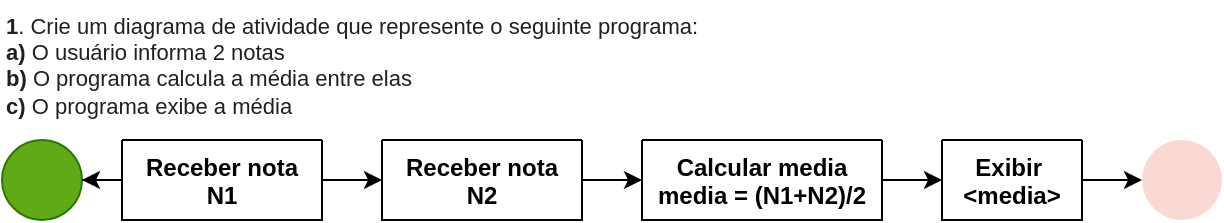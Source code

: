 <mxfile version="28.0.9" pages="10">
  <diagram name="Ex_01" id="aDx0nJargxYrh0ZILta9">
    <mxGraphModel dx="872" dy="473" grid="1" gridSize="10" guides="1" tooltips="1" connect="1" arrows="1" fold="1" page="1" pageScale="1" pageWidth="827" pageHeight="1169" math="0" shadow="0">
      <root>
        <mxCell id="0" />
        <mxCell id="1" parent="0" />
        <mxCell id="J7VARzpS3kJnV8bYt0od-1" value="" style="ellipse;whiteSpace=wrap;html=1;aspect=fixed;fillColor=#60a917;fontColor=#ffffff;strokeColor=#2D7600;" parent="1" vertex="1">
          <mxGeometry x="40" y="80" width="40" height="40" as="geometry" />
        </mxCell>
        <mxCell id="J7VARzpS3kJnV8bYt0od-2" value="&lt;strong style=&quot;box-sizing: border-box; font-family: Barlow, sans-serif; font-weight: bolder; color: rgb(29, 33, 37); font-style: normal; font-variant-ligatures: normal; font-variant-caps: normal; letter-spacing: normal; orphans: 2; text-align: left; text-indent: 0px; text-transform: none; widows: 2; word-spacing: 0px; -webkit-text-stroke-width: 0px; white-space: normal; background-color: rgb(255, 255, 255); text-decoration-thickness: initial; text-decoration-style: initial; text-decoration-color: initial;&quot;&gt;1&lt;/strong&gt;&lt;span style=&quot;color: rgb(29, 33, 37); font-family: Barlow, sans-serif; font-style: normal; font-variant-ligatures: normal; font-variant-caps: normal; font-weight: 400; letter-spacing: normal; orphans: 2; text-align: left; text-indent: 0px; text-transform: none; widows: 2; word-spacing: 0px; -webkit-text-stroke-width: 0px; white-space: normal; background-color: rgb(255, 255, 255); text-decoration-thickness: initial; text-decoration-style: initial; text-decoration-color: initial; float: none; display: inline !important;&quot;&gt;. Crie um diagrama de atividade que represente o seguinte programa:&lt;/span&gt;&lt;br style=&quot;box-sizing: border-box; font-family: Barlow, sans-serif; color: rgb(29, 33, 37); font-style: normal; font-variant-ligatures: normal; font-variant-caps: normal; font-weight: 400; letter-spacing: normal; orphans: 2; text-align: left; text-indent: 0px; text-transform: none; widows: 2; word-spacing: 0px; -webkit-text-stroke-width: 0px; white-space: normal; background-color: rgb(255, 255, 255); text-decoration-thickness: initial; text-decoration-style: initial; text-decoration-color: initial;&quot;&gt;&lt;strong style=&quot;box-sizing: border-box; font-family: Barlow, sans-serif; font-weight: bolder; color: rgb(29, 33, 37); font-style: normal; font-variant-ligatures: normal; font-variant-caps: normal; letter-spacing: normal; orphans: 2; text-align: left; text-indent: 0px; text-transform: none; widows: 2; word-spacing: 0px; -webkit-text-stroke-width: 0px; white-space: normal; background-color: rgb(255, 255, 255); text-decoration-thickness: initial; text-decoration-style: initial; text-decoration-color: initial;&quot;&gt;a)&lt;/strong&gt;&lt;span style=&quot;color: rgb(29, 33, 37); font-family: Barlow, sans-serif; font-style: normal; font-variant-ligatures: normal; font-variant-caps: normal; font-weight: 400; letter-spacing: normal; orphans: 2; text-align: left; text-indent: 0px; text-transform: none; widows: 2; word-spacing: 0px; -webkit-text-stroke-width: 0px; white-space: normal; background-color: rgb(255, 255, 255); text-decoration-thickness: initial; text-decoration-style: initial; text-decoration-color: initial; float: none; display: inline !important;&quot;&gt;&amp;nbsp;O usuário informa 2 notas&lt;/span&gt;&lt;br style=&quot;box-sizing: border-box; font-family: Barlow, sans-serif; color: rgb(29, 33, 37); font-style: normal; font-variant-ligatures: normal; font-variant-caps: normal; font-weight: 400; letter-spacing: normal; orphans: 2; text-align: left; text-indent: 0px; text-transform: none; widows: 2; word-spacing: 0px; -webkit-text-stroke-width: 0px; white-space: normal; background-color: rgb(255, 255, 255); text-decoration-thickness: initial; text-decoration-style: initial; text-decoration-color: initial;&quot;&gt;&lt;strong style=&quot;box-sizing: border-box; font-family: Barlow, sans-serif; font-weight: bolder; color: rgb(29, 33, 37); font-style: normal; font-variant-ligatures: normal; font-variant-caps: normal; letter-spacing: normal; orphans: 2; text-align: left; text-indent: 0px; text-transform: none; widows: 2; word-spacing: 0px; -webkit-text-stroke-width: 0px; white-space: normal; background-color: rgb(255, 255, 255); text-decoration-thickness: initial; text-decoration-style: initial; text-decoration-color: initial;&quot;&gt;b)&lt;/strong&gt;&lt;span style=&quot;color: rgb(29, 33, 37); font-family: Barlow, sans-serif; font-style: normal; font-variant-ligatures: normal; font-variant-caps: normal; font-weight: 400; letter-spacing: normal; orphans: 2; text-align: left; text-indent: 0px; text-transform: none; widows: 2; word-spacing: 0px; -webkit-text-stroke-width: 0px; white-space: normal; background-color: rgb(255, 255, 255); text-decoration-thickness: initial; text-decoration-style: initial; text-decoration-color: initial; float: none; display: inline !important;&quot;&gt;&amp;nbsp;O programa calcula a média entre elas&lt;/span&gt;&lt;br style=&quot;box-sizing: border-box; font-family: Barlow, sans-serif; color: rgb(29, 33, 37); font-style: normal; font-variant-ligatures: normal; font-variant-caps: normal; font-weight: 400; letter-spacing: normal; orphans: 2; text-align: left; text-indent: 0px; text-transform: none; widows: 2; word-spacing: 0px; -webkit-text-stroke-width: 0px; white-space: normal; background-color: rgb(255, 255, 255); text-decoration-thickness: initial; text-decoration-style: initial; text-decoration-color: initial;&quot;&gt;&lt;strong style=&quot;box-sizing: border-box; font-family: Barlow, sans-serif; font-weight: bolder; color: rgb(29, 33, 37); font-style: normal; font-variant-ligatures: normal; font-variant-caps: normal; letter-spacing: normal; orphans: 2; text-align: left; text-indent: 0px; text-transform: none; widows: 2; word-spacing: 0px; -webkit-text-stroke-width: 0px; white-space: normal; background-color: rgb(255, 255, 255); text-decoration-thickness: initial; text-decoration-style: initial; text-decoration-color: initial;&quot;&gt;c)&lt;/strong&gt;&lt;span style=&quot;color: rgb(29, 33, 37); font-family: Barlow, sans-serif; font-style: normal; font-variant-ligatures: normal; font-variant-caps: normal; font-weight: 400; letter-spacing: normal; orphans: 2; text-align: left; text-indent: 0px; text-transform: none; widows: 2; word-spacing: 0px; -webkit-text-stroke-width: 0px; white-space: normal; background-color: rgb(255, 255, 255); text-decoration-thickness: initial; text-decoration-style: initial; text-decoration-color: initial; float: none; display: inline !important;&quot;&gt;&amp;nbsp;O programa exibe a média&lt;/span&gt;" style="text;whiteSpace=wrap;html=1;fontSize=11;" parent="1" vertex="1">
          <mxGeometry x="40" y="10" width="510" height="100" as="geometry" />
        </mxCell>
        <mxCell id="J7VARzpS3kJnV8bYt0od-3" value="" style="edgeStyle=orthogonalEdgeStyle;rounded=0;orthogonalLoop=1;jettySize=auto;html=1;" parent="1" source="J7VARzpS3kJnV8bYt0od-5" target="J7VARzpS3kJnV8bYt0od-1" edge="1">
          <mxGeometry relative="1" as="geometry" />
        </mxCell>
        <mxCell id="J7VARzpS3kJnV8bYt0od-4" value="" style="edgeStyle=orthogonalEdgeStyle;rounded=0;orthogonalLoop=1;jettySize=auto;html=1;" parent="1" source="J7VARzpS3kJnV8bYt0od-5" target="J7VARzpS3kJnV8bYt0od-7" edge="1">
          <mxGeometry relative="1" as="geometry" />
        </mxCell>
        <mxCell id="J7VARzpS3kJnV8bYt0od-5" value="Receber nota&#xa;N1" style="swimlane;startSize=0;verticalAlign=top;fontStyle=1" parent="1" vertex="1">
          <mxGeometry x="100" y="80" width="100" height="40" as="geometry" />
        </mxCell>
        <mxCell id="J7VARzpS3kJnV8bYt0od-6" value="" style="edgeStyle=orthogonalEdgeStyle;rounded=0;orthogonalLoop=1;jettySize=auto;html=1;" parent="1" source="J7VARzpS3kJnV8bYt0od-7" target="J7VARzpS3kJnV8bYt0od-9" edge="1">
          <mxGeometry relative="1" as="geometry" />
        </mxCell>
        <mxCell id="J7VARzpS3kJnV8bYt0od-7" value="Receber nota&#xa;N2" style="swimlane;startSize=0;verticalAlign=top;fontStyle=1" parent="1" vertex="1">
          <mxGeometry x="230" y="80" width="100" height="40" as="geometry" />
        </mxCell>
        <mxCell id="J7VARzpS3kJnV8bYt0od-8" value="" style="edgeStyle=orthogonalEdgeStyle;rounded=0;orthogonalLoop=1;jettySize=auto;html=1;" parent="1" source="J7VARzpS3kJnV8bYt0od-9" target="J7VARzpS3kJnV8bYt0od-11" edge="1">
          <mxGeometry relative="1" as="geometry" />
        </mxCell>
        <mxCell id="J7VARzpS3kJnV8bYt0od-9" value="Calcular media&#xa;media = (N1+N2)/2" style="swimlane;startSize=0;verticalAlign=top;" parent="1" vertex="1">
          <mxGeometry x="360" y="80" width="120" height="40" as="geometry" />
        </mxCell>
        <mxCell id="J7VARzpS3kJnV8bYt0od-10" value="" style="edgeStyle=orthogonalEdgeStyle;rounded=0;orthogonalLoop=1;jettySize=auto;html=1;" parent="1" source="J7VARzpS3kJnV8bYt0od-11" target="J7VARzpS3kJnV8bYt0od-12" edge="1">
          <mxGeometry relative="1" as="geometry" />
        </mxCell>
        <mxCell id="J7VARzpS3kJnV8bYt0od-11" value="Exibir &#xa;&lt;media&gt;" style="swimlane;startSize=0;verticalAlign=top;" parent="1" vertex="1">
          <mxGeometry x="510" y="80" width="70" height="40" as="geometry" />
        </mxCell>
        <mxCell id="J7VARzpS3kJnV8bYt0od-12" value="" style="ellipse;whiteSpace=wrap;html=1;verticalAlign=top;fontStyle=1;startSize=0;fillColor=light-dark(#FAD9D5,#F00C05);strokeColor=none;fillStyle=solid;gradientColor=none;" parent="1" vertex="1">
          <mxGeometry x="610" y="80" width="40" height="40" as="geometry" />
        </mxCell>
      </root>
    </mxGraphModel>
  </diagram>
  <diagram name="Ex_2" id="Nx5aQZuPeD_6a-SJ2v1k">
    <mxGraphModel dx="1128" dy="637" grid="1" gridSize="10" guides="1" tooltips="1" connect="1" arrows="1" fold="1" page="1" pageScale="1" pageWidth="827" pageHeight="1169" math="0" shadow="0">
      <root>
        <mxCell id="0" />
        <mxCell id="1" parent="0" />
        <mxCell id="Im8aqeTEJhPxc48uyDVb-1" value="&lt;strong style=&quot;box-sizing: border-box; font-family: Barlow, sans-serif; font-weight: bolder; color: rgb(29, 33, 37); font-style: normal; font-variant-ligatures: normal; font-variant-caps: normal; letter-spacing: normal; orphans: 2; text-align: left; text-indent: 0px; text-transform: none; widows: 2; word-spacing: 0px; -webkit-text-stroke-width: 0px; white-space: normal; background-color: rgb(255, 255, 255); text-decoration-thickness: initial; text-decoration-style: initial; text-decoration-color: initial;&quot;&gt;&lt;br style=&quot;box-sizing: border-box; font-family: Barlow, sans-serif;&quot;&gt;2.&lt;/strong&gt;&lt;span style=&quot;color: rgb(29, 33, 37); font-family: Barlow, sans-serif; font-style: normal; font-variant-ligatures: normal; font-variant-caps: normal; font-weight: 400; letter-spacing: normal; orphans: 2; text-align: left; text-indent: 0px; text-transform: none; widows: 2; word-spacing: 0px; -webkit-text-stroke-width: 0px; white-space: normal; background-color: rgb(255, 255, 255); text-decoration-thickness: initial; text-decoration-style: initial; text-decoration-color: initial; float: none; display: inline !important;&quot;&gt;&amp;nbsp;Crie um diagrama de atividade que represente o seguinte programa:&lt;/span&gt;&lt;br style=&quot;box-sizing: border-box; font-family: Barlow, sans-serif; color: rgb(29, 33, 37); font-style: normal; font-variant-ligatures: normal; font-variant-caps: normal; font-weight: 400; letter-spacing: normal; orphans: 2; text-align: left; text-indent: 0px; text-transform: none; widows: 2; word-spacing: 0px; -webkit-text-stroke-width: 0px; white-space: normal; background-color: rgb(255, 255, 255); text-decoration-thickness: initial; text-decoration-style: initial; text-decoration-color: initial;&quot;&gt;&lt;strong style=&quot;box-sizing: border-box; font-family: Barlow, sans-serif; font-weight: bolder; color: rgb(29, 33, 37); font-style: normal; font-variant-ligatures: normal; font-variant-caps: normal; letter-spacing: normal; orphans: 2; text-align: left; text-indent: 0px; text-transform: none; widows: 2; word-spacing: 0px; -webkit-text-stroke-width: 0px; white-space: normal; background-color: rgb(255, 255, 255); text-decoration-thickness: initial; text-decoration-style: initial; text-decoration-color: initial;&quot;&gt;a)&lt;/strong&gt;&lt;span style=&quot;color: rgb(29, 33, 37); font-family: Barlow, sans-serif; font-style: normal; font-variant-ligatures: normal; font-variant-caps: normal; font-weight: 400; letter-spacing: normal; orphans: 2; text-align: left; text-indent: 0px; text-transform: none; widows: 2; word-spacing: 0px; -webkit-text-stroke-width: 0px; white-space: normal; background-color: rgb(255, 255, 255); text-decoration-thickness: initial; text-decoration-style: initial; text-decoration-color: initial; float: none; display: inline !important;&quot;&gt;&amp;nbsp;O usuário informa 2 notas&lt;/span&gt;&lt;br style=&quot;box-sizing: border-box; font-family: Barlow, sans-serif; color: rgb(29, 33, 37); font-style: normal; font-variant-ligatures: normal; font-variant-caps: normal; font-weight: 400; letter-spacing: normal; orphans: 2; text-align: left; text-indent: 0px; text-transform: none; widows: 2; word-spacing: 0px; -webkit-text-stroke-width: 0px; white-space: normal; background-color: rgb(255, 255, 255); text-decoration-thickness: initial; text-decoration-style: initial; text-decoration-color: initial;&quot;&gt;&lt;strong style=&quot;box-sizing: border-box; font-family: Barlow, sans-serif; font-weight: bolder; color: rgb(29, 33, 37); font-style: normal; font-variant-ligatures: normal; font-variant-caps: normal; letter-spacing: normal; orphans: 2; text-align: left; text-indent: 0px; text-transform: none; widows: 2; word-spacing: 0px; -webkit-text-stroke-width: 0px; white-space: normal; background-color: rgb(255, 255, 255); text-decoration-thickness: initial; text-decoration-style: initial; text-decoration-color: initial;&quot;&gt;b)&lt;/strong&gt;&lt;span style=&quot;color: rgb(29, 33, 37); font-family: Barlow, sans-serif; font-style: normal; font-variant-ligatures: normal; font-variant-caps: normal; font-weight: 400; letter-spacing: normal; orphans: 2; text-align: left; text-indent: 0px; text-transform: none; widows: 2; word-spacing: 0px; -webkit-text-stroke-width: 0px; white-space: normal; background-color: rgb(255, 255, 255); text-decoration-thickness: initial; text-decoration-style: initial; text-decoration-color: initial; float: none; display: inline !important;&quot;&gt;&amp;nbsp;O programa calcula a média entre elas&lt;/span&gt;&lt;br style=&quot;box-sizing: border-box; font-family: Barlow, sans-serif; color: rgb(29, 33, 37); font-style: normal; font-variant-ligatures: normal; font-variant-caps: normal; font-weight: 400; letter-spacing: normal; orphans: 2; text-align: left; text-indent: 0px; text-transform: none; widows: 2; word-spacing: 0px; -webkit-text-stroke-width: 0px; white-space: normal; background-color: rgb(255, 255, 255); text-decoration-thickness: initial; text-decoration-style: initial; text-decoration-color: initial;&quot;&gt;&lt;strong style=&quot;box-sizing: border-box; font-family: Barlow, sans-serif; font-weight: bolder; color: rgb(29, 33, 37); font-style: normal; font-variant-ligatures: normal; font-variant-caps: normal; letter-spacing: normal; orphans: 2; text-align: left; text-indent: 0px; text-transform: none; widows: 2; word-spacing: 0px; -webkit-text-stroke-width: 0px; white-space: normal; background-color: rgb(255, 255, 255); text-decoration-thickness: initial; text-decoration-style: initial; text-decoration-color: initial;&quot;&gt;c)&lt;/strong&gt;&lt;span style=&quot;color: rgb(29, 33, 37); font-family: Barlow, sans-serif; font-style: normal; font-variant-ligatures: normal; font-variant-caps: normal; font-weight: 400; letter-spacing: normal; orphans: 2; text-align: left; text-indent: 0px; text-transform: none; widows: 2; word-spacing: 0px; -webkit-text-stroke-width: 0px; white-space: normal; background-color: rgb(255, 255, 255); text-decoration-thickness: initial; text-decoration-style: initial; text-decoration-color: initial; float: none; display: inline !important;&quot;&gt;&lt;span&gt;&amp;nbsp;&lt;/span&gt;O programa exibe a &quot;#partiuestágio&quot; caso a média seja maior ou igual a 5 e &quot;#partiutentardenovo&quot; em caso contrário&lt;/span&gt;" style="text;whiteSpace=wrap;html=1;fontSize=11;" vertex="1" parent="1">
          <mxGeometry x="10" width="510" height="100" as="geometry" />
        </mxCell>
        <mxCell id="Im8aqeTEJhPxc48uyDVb-7" style="edgeStyle=orthogonalEdgeStyle;rounded=0;orthogonalLoop=1;jettySize=auto;html=1;" edge="1" parent="1" source="Im8aqeTEJhPxc48uyDVb-2" target="Im8aqeTEJhPxc48uyDVb-3">
          <mxGeometry relative="1" as="geometry" />
        </mxCell>
        <mxCell id="Im8aqeTEJhPxc48uyDVb-2" value="" style="ellipse;whiteSpace=wrap;html=1;aspect=fixed;fillColor=#60a917;fontColor=#ffffff;strokeColor=#2D7600;" vertex="1" parent="1">
          <mxGeometry x="20" y="140" width="40" height="40" as="geometry" />
        </mxCell>
        <mxCell id="Im8aqeTEJhPxc48uyDVb-8" style="edgeStyle=orthogonalEdgeStyle;rounded=0;orthogonalLoop=1;jettySize=auto;html=1;entryX=0;entryY=0.5;entryDx=0;entryDy=0;" edge="1" parent="1" source="Im8aqeTEJhPxc48uyDVb-3" target="Im8aqeTEJhPxc48uyDVb-4">
          <mxGeometry relative="1" as="geometry" />
        </mxCell>
        <mxCell id="Im8aqeTEJhPxc48uyDVb-3" value="Receber nota&#xa;N1" style="swimlane;startSize=0;verticalAlign=top;fontStyle=1" vertex="1" parent="1">
          <mxGeometry x="90" y="140" width="100" height="40" as="geometry" />
        </mxCell>
        <mxCell id="Im8aqeTEJhPxc48uyDVb-9" style="edgeStyle=orthogonalEdgeStyle;rounded=0;orthogonalLoop=1;jettySize=auto;html=1;entryX=0;entryY=0.5;entryDx=0;entryDy=0;" edge="1" parent="1" source="Im8aqeTEJhPxc48uyDVb-4" target="Im8aqeTEJhPxc48uyDVb-5">
          <mxGeometry relative="1" as="geometry" />
        </mxCell>
        <mxCell id="Im8aqeTEJhPxc48uyDVb-4" value="Receber nota&#xa;N2" style="swimlane;startSize=0;verticalAlign=top;fontStyle=1" vertex="1" parent="1">
          <mxGeometry x="210" y="140" width="100" height="40" as="geometry" />
        </mxCell>
        <mxCell id="Im8aqeTEJhPxc48uyDVb-11" style="edgeStyle=orthogonalEdgeStyle;rounded=0;orthogonalLoop=1;jettySize=auto;html=1;entryX=0;entryY=0.5;entryDx=0;entryDy=0;" edge="1" parent="1" source="Im8aqeTEJhPxc48uyDVb-5" target="Im8aqeTEJhPxc48uyDVb-10">
          <mxGeometry relative="1" as="geometry" />
        </mxCell>
        <mxCell id="Im8aqeTEJhPxc48uyDVb-5" value="Calcular media&#xa;media = (N1+N2)/2" style="swimlane;startSize=0;verticalAlign=top;" vertex="1" parent="1">
          <mxGeometry x="340" y="140" width="120" height="40" as="geometry" />
        </mxCell>
        <mxCell id="Im8aqeTEJhPxc48uyDVb-14" value="" style="edgeStyle=orthogonalEdgeStyle;rounded=0;orthogonalLoop=1;jettySize=auto;html=1;" edge="1" parent="1" source="Im8aqeTEJhPxc48uyDVb-10" target="Im8aqeTEJhPxc48uyDVb-13">
          <mxGeometry relative="1" as="geometry">
            <Array as="points">
              <mxPoint x="520" y="100" />
            </Array>
          </mxGeometry>
        </mxCell>
        <mxCell id="Im8aqeTEJhPxc48uyDVb-20" style="edgeStyle=orthogonalEdgeStyle;rounded=0;orthogonalLoop=1;jettySize=auto;html=1;entryX=0;entryY=0.5;entryDx=0;entryDy=0;" edge="1" parent="1" source="Im8aqeTEJhPxc48uyDVb-10" target="Im8aqeTEJhPxc48uyDVb-15">
          <mxGeometry relative="1" as="geometry">
            <Array as="points">
              <mxPoint x="520" y="230" />
            </Array>
          </mxGeometry>
        </mxCell>
        <mxCell id="Im8aqeTEJhPxc48uyDVb-10" value="" style="rhombus;whiteSpace=wrap;html=1;" vertex="1" parent="1">
          <mxGeometry x="490" y="130" width="60" height="60" as="geometry" />
        </mxCell>
        <mxCell id="Im8aqeTEJhPxc48uyDVb-18" value="" style="edgeStyle=orthogonalEdgeStyle;rounded=0;orthogonalLoop=1;jettySize=auto;html=1;" edge="1" parent="1" source="Im8aqeTEJhPxc48uyDVb-13" target="Im8aqeTEJhPxc48uyDVb-17">
          <mxGeometry relative="1" as="geometry" />
        </mxCell>
        <mxCell id="Im8aqeTEJhPxc48uyDVb-13" value="Exibir&lt;div&gt;&amp;lt;#partiuestagio&lt;/div&gt;" style="whiteSpace=wrap;html=1;" vertex="1" parent="1">
          <mxGeometry x="600" y="70" width="120" height="60" as="geometry" />
        </mxCell>
        <mxCell id="Im8aqeTEJhPxc48uyDVb-19" style="edgeStyle=orthogonalEdgeStyle;rounded=0;orthogonalLoop=1;jettySize=auto;html=1;entryX=0.5;entryY=1;entryDx=0;entryDy=0;" edge="1" parent="1" source="Im8aqeTEJhPxc48uyDVb-15" target="Im8aqeTEJhPxc48uyDVb-17">
          <mxGeometry relative="1" as="geometry" />
        </mxCell>
        <mxCell id="Im8aqeTEJhPxc48uyDVb-15" value="Exibir&lt;div&gt;&amp;lt;Partiu tentar denovo&amp;gt;&lt;/div&gt;" style="whiteSpace=wrap;html=1;" vertex="1" parent="1">
          <mxGeometry x="600" y="200" width="120" height="60" as="geometry" />
        </mxCell>
        <mxCell id="Im8aqeTEJhPxc48uyDVb-17" value="" style="ellipse;whiteSpace=wrap;html=1;fillColor=light-dark(#FFFFFF,#FF0000);" vertex="1" parent="1">
          <mxGeometry x="750" y="140" width="40" height="40" as="geometry" />
        </mxCell>
        <mxCell id="Im8aqeTEJhPxc48uyDVb-21" value="[ media &amp;gt;=5 ]&amp;nbsp;" style="text;html=1;align=center;verticalAlign=middle;resizable=0;points=[];autosize=1;strokeColor=none;fillColor=none;" vertex="1" parent="1">
          <mxGeometry x="510" y="70" width="100" height="30" as="geometry" />
        </mxCell>
        <mxCell id="Im8aqeTEJhPxc48uyDVb-22" value="[ media &amp;lt;5 ]&amp;nbsp;" style="text;html=1;align=center;verticalAlign=middle;resizable=0;points=[];autosize=1;strokeColor=none;fillColor=none;" vertex="1" parent="1">
          <mxGeometry x="515" y="230" width="90" height="30" as="geometry" />
        </mxCell>
      </root>
    </mxGraphModel>
  </diagram>
  <diagram name="Ex_3" id="Jq1XVR5Cn-3O5p87_xwO">
    <mxGraphModel dx="2181" dy="764" grid="1" gridSize="10" guides="1" tooltips="1" connect="1" arrows="1" fold="1" page="1" pageScale="1" pageWidth="827" pageHeight="1169" math="0" shadow="0">
      <root>
        <mxCell id="0" />
        <mxCell id="1" parent="0" />
        <mxCell id="Re6iMVcizaJhhakNdU1l-1" value="&lt;strong style=&quot;box-sizing: border-box; font-family: Barlow, sans-serif; font-weight: bolder; color: rgb(29, 33, 37); font-size: 15px; font-style: normal; font-variant-ligatures: normal; font-variant-caps: normal; letter-spacing: normal; orphans: 2; text-align: left; text-indent: 0px; text-transform: none; widows: 2; word-spacing: 0px; -webkit-text-stroke-width: 0px; white-space: normal; background-color: rgb(255, 255, 255); text-decoration-thickness: initial; text-decoration-style: initial; text-decoration-color: initial;&quot;&gt;3.&lt;/strong&gt;&lt;span style=&quot;color: rgb(29, 33, 37); font-family: Barlow, sans-serif; font-size: 15px; font-style: normal; font-variant-ligatures: normal; font-variant-caps: normal; font-weight: 400; letter-spacing: normal; orphans: 2; text-align: left; text-indent: 0px; text-transform: none; widows: 2; word-spacing: 0px; -webkit-text-stroke-width: 0px; white-space: normal; background-color: rgb(255, 255, 255); text-decoration-thickness: initial; text-decoration-style: initial; text-decoration-color: initial; display: inline !important; float: none;&quot;&gt;&amp;nbsp;Crie um diagrama de atividade que represente o seguinte programa:&lt;/span&gt;&lt;br style=&quot;box-sizing: border-box; font-family: Barlow, sans-serif; color: rgb(29, 33, 37); font-size: 15px; font-style: normal; font-variant-ligatures: normal; font-variant-caps: normal; font-weight: 400; letter-spacing: normal; orphans: 2; text-align: left; text-indent: 0px; text-transform: none; widows: 2; word-spacing: 0px; -webkit-text-stroke-width: 0px; white-space: normal; background-color: rgb(255, 255, 255); text-decoration-thickness: initial; text-decoration-style: initial; text-decoration-color: initial;&quot;&gt;&lt;strong style=&quot;box-sizing: border-box; font-family: Barlow, sans-serif; font-weight: bolder; color: rgb(29, 33, 37); font-size: 15px; font-style: normal; font-variant-ligatures: normal; font-variant-caps: normal; letter-spacing: normal; orphans: 2; text-align: left; text-indent: 0px; text-transform: none; widows: 2; word-spacing: 0px; -webkit-text-stroke-width: 0px; white-space: normal; background-color: rgb(255, 255, 255); text-decoration-thickness: initial; text-decoration-style: initial; text-decoration-color: initial;&quot;&gt;a)&lt;/strong&gt;&lt;span style=&quot;color: rgb(29, 33, 37); font-family: Barlow, sans-serif; font-size: 15px; font-style: normal; font-variant-ligatures: normal; font-variant-caps: normal; font-weight: 400; letter-spacing: normal; orphans: 2; text-align: left; text-indent: 0px; text-transform: none; widows: 2; word-spacing: 0px; -webkit-text-stroke-width: 0px; white-space: normal; background-color: rgb(255, 255, 255); text-decoration-thickness: initial; text-decoration-style: initial; text-decoration-color: initial; display: inline !important; float: none;&quot;&gt;&amp;nbsp;O usuário informa seu sexo e sua idade&lt;/span&gt;&lt;br style=&quot;box-sizing: border-box; font-family: Barlow, sans-serif; color: rgb(29, 33, 37); font-size: 15px; font-style: normal; font-variant-ligatures: normal; font-variant-caps: normal; font-weight: 400; letter-spacing: normal; orphans: 2; text-align: left; text-indent: 0px; text-transform: none; widows: 2; word-spacing: 0px; -webkit-text-stroke-width: 0px; white-space: normal; background-color: rgb(255, 255, 255); text-decoration-thickness: initial; text-decoration-style: initial; text-decoration-color: initial;&quot;&gt;&lt;strong style=&quot;box-sizing: border-box; font-family: Barlow, sans-serif; font-weight: bolder; color: rgb(29, 33, 37); font-size: 15px; font-style: normal; font-variant-ligatures: normal; font-variant-caps: normal; letter-spacing: normal; orphans: 2; text-align: left; text-indent: 0px; text-transform: none; widows: 2; word-spacing: 0px; -webkit-text-stroke-width: 0px; white-space: normal; background-color: rgb(255, 255, 255); text-decoration-thickness: initial; text-decoration-style: initial; text-decoration-color: initial;&quot;&gt;b)&lt;/strong&gt;&lt;span style=&quot;color: rgb(29, 33, 37); font-family: Barlow, sans-serif; font-size: 15px; font-style: normal; font-variant-ligatures: normal; font-variant-caps: normal; font-weight: 400; letter-spacing: normal; orphans: 2; text-align: left; text-indent: 0px; text-transform: none; widows: 2; word-spacing: 0px; -webkit-text-stroke-width: 0px; white-space: normal; background-color: rgb(255, 255, 255); text-decoration-thickness: initial; text-decoration-style: initial; text-decoration-color: initial; display: inline !important; float: none;&quot;&gt;&amp;nbsp;Caso seja homem e menor de 18 anos, exiba &quot;Você é homem e menino&quot;&lt;/span&gt;&lt;br style=&quot;box-sizing: border-box; font-family: Barlow, sans-serif; color: rgb(29, 33, 37); font-size: 15px; font-style: normal; font-variant-ligatures: normal; font-variant-caps: normal; font-weight: 400; letter-spacing: normal; orphans: 2; text-align: left; text-indent: 0px; text-transform: none; widows: 2; word-spacing: 0px; -webkit-text-stroke-width: 0px; white-space: normal; background-color: rgb(255, 255, 255); text-decoration-thickness: initial; text-decoration-style: initial; text-decoration-color: initial;&quot;&gt;&lt;strong style=&quot;box-sizing: border-box; font-family: Barlow, sans-serif; font-weight: bolder; color: rgb(29, 33, 37); font-size: 15px; font-style: normal; font-variant-ligatures: normal; font-variant-caps: normal; letter-spacing: normal; orphans: 2; text-align: left; text-indent: 0px; text-transform: none; widows: 2; word-spacing: 0px; -webkit-text-stroke-width: 0px; white-space: normal; background-color: rgb(255, 255, 255); text-decoration-thickness: initial; text-decoration-style: initial; text-decoration-color: initial;&quot;&gt;c)&amp;nbsp;&lt;/strong&gt;&lt;span style=&quot;color: rgb(29, 33, 37); font-family: Barlow, sans-serif; font-size: 15px; font-style: normal; font-variant-ligatures: normal; font-variant-caps: normal; font-weight: 400; letter-spacing: normal; orphans: 2; text-align: left; text-indent: 0px; text-transform: none; widows: 2; word-spacing: 0px; -webkit-text-stroke-width: 0px; white-space: normal; background-color: rgb(255, 255, 255); text-decoration-thickness: initial; text-decoration-style: initial; text-decoration-color: initial; display: inline !important; float: none;&quot;&gt;Caso seja homem e idade a partir de 18 anos, exiba &quot;Você é homem maior de idade&quot;&lt;/span&gt;&lt;br style=&quot;box-sizing: border-box; font-family: Barlow, sans-serif; color: rgb(29, 33, 37); font-size: 15px; font-style: normal; font-variant-ligatures: normal; font-variant-caps: normal; font-weight: 400; letter-spacing: normal; orphans: 2; text-align: left; text-indent: 0px; text-transform: none; widows: 2; word-spacing: 0px; -webkit-text-stroke-width: 0px; white-space: normal; background-color: rgb(255, 255, 255); text-decoration-thickness: initial; text-decoration-style: initial; text-decoration-color: initial;&quot;&gt;&lt;strong style=&quot;box-sizing: border-box; font-family: Barlow, sans-serif; font-weight: bolder; color: rgb(29, 33, 37); font-size: 15px; font-style: normal; font-variant-ligatures: normal; font-variant-caps: normal; letter-spacing: normal; orphans: 2; text-align: left; text-indent: 0px; text-transform: none; widows: 2; word-spacing: 0px; -webkit-text-stroke-width: 0px; white-space: normal; background-color: rgb(255, 255, 255); text-decoration-thickness: initial; text-decoration-style: initial; text-decoration-color: initial;&quot;&gt;d)&lt;/strong&gt;&lt;span style=&quot;color: rgb(29, 33, 37); font-family: Barlow, sans-serif; font-size: 15px; font-style: normal; font-variant-ligatures: normal; font-variant-caps: normal; font-weight: 400; letter-spacing: normal; orphans: 2; text-align: left; text-indent: 0px; text-transform: none; widows: 2; word-spacing: 0px; -webkit-text-stroke-width: 0px; white-space: normal; background-color: rgb(255, 255, 255); text-decoration-thickness: initial; text-decoration-style: initial; text-decoration-color: initial; display: inline !important; float: none;&quot;&gt;&amp;nbsp;Caso seja mulher e menor de 18 anos, exiba &quot;Você é mulher e menina&quot;&lt;/span&gt;&lt;br style=&quot;box-sizing: border-box; font-family: Barlow, sans-serif; color: rgb(29, 33, 37); font-size: 15px; font-style: normal; font-variant-ligatures: normal; font-variant-caps: normal; font-weight: 400; letter-spacing: normal; orphans: 2; text-align: left; text-indent: 0px; text-transform: none; widows: 2; word-spacing: 0px; -webkit-text-stroke-width: 0px; white-space: normal; background-color: rgb(255, 255, 255); text-decoration-thickness: initial; text-decoration-style: initial; text-decoration-color: initial;&quot;&gt;&lt;strong style=&quot;box-sizing: border-box; font-family: Barlow, sans-serif; font-weight: bolder; color: rgb(29, 33, 37); font-size: 15px; font-style: normal; font-variant-ligatures: normal; font-variant-caps: normal; letter-spacing: normal; orphans: 2; text-align: left; text-indent: 0px; text-transform: none; widows: 2; word-spacing: 0px; -webkit-text-stroke-width: 0px; white-space: normal; background-color: rgb(255, 255, 255); text-decoration-thickness: initial; text-decoration-style: initial; text-decoration-color: initial;&quot;&gt;e)&lt;/strong&gt;&lt;span style=&quot;color: rgb(29, 33, 37); font-family: Barlow, sans-serif; font-size: 15px; font-style: normal; font-variant-ligatures: normal; font-variant-caps: normal; font-weight: 400; letter-spacing: normal; orphans: 2; text-align: left; text-indent: 0px; text-transform: none; widows: 2; word-spacing: 0px; -webkit-text-stroke-width: 0px; white-space: normal; background-color: rgb(255, 255, 255); text-decoration-thickness: initial; text-decoration-style: initial; text-decoration-color: initial; display: inline !important; float: none;&quot;&gt;&amp;nbsp;Caso seja mulher e idade a partir de 18 anos, exiba &quot;Você é mulher maior de idade&quot;&lt;/span&gt;" style="text;whiteSpace=wrap;html=1;" parent="1" vertex="1">
          <mxGeometry x="40" y="20" width="560" height="170" as="geometry" />
        </mxCell>
        <mxCell id="30mjg81OGapfx7jN931t-3" value="" style="edgeStyle=orthogonalEdgeStyle;rounded=0;orthogonalLoop=1;jettySize=auto;html=1;" parent="1" source="30mjg81OGapfx7jN931t-1" target="30mjg81OGapfx7jN931t-2" edge="1">
          <mxGeometry relative="1" as="geometry" />
        </mxCell>
        <mxCell id="30mjg81OGapfx7jN931t-1" value="" style="ellipse;whiteSpace=wrap;html=1;aspect=fixed;fillColor=#60a917;fontColor=#ffffff;strokeColor=#2D7600;" parent="1" vertex="1">
          <mxGeometry x="320" y="210" width="60" height="60" as="geometry" />
        </mxCell>
        <mxCell id="30mjg81OGapfx7jN931t-9" value="" style="edgeStyle=orthogonalEdgeStyle;rounded=0;orthogonalLoop=1;jettySize=auto;html=1;" parent="1" source="30mjg81OGapfx7jN931t-2" target="30mjg81OGapfx7jN931t-8" edge="1">
          <mxGeometry relative="1" as="geometry" />
        </mxCell>
        <mxCell id="30mjg81OGapfx7jN931t-2" value="Receber Sexo" style="rounded=1;whiteSpace=wrap;html=1;" parent="1" vertex="1">
          <mxGeometry x="290" y="300" width="120" height="60" as="geometry" />
        </mxCell>
        <mxCell id="30mjg81OGapfx7jN931t-11" value="" style="edgeStyle=orthogonalEdgeStyle;rounded=0;orthogonalLoop=1;jettySize=auto;html=1;" parent="1" source="30mjg81OGapfx7jN931t-8" target="30mjg81OGapfx7jN931t-10" edge="1">
          <mxGeometry relative="1" as="geometry">
            <Array as="points">
              <mxPoint x="100" y="430" />
            </Array>
          </mxGeometry>
        </mxCell>
        <mxCell id="30mjg81OGapfx7jN931t-13" value="" style="edgeStyle=orthogonalEdgeStyle;rounded=0;orthogonalLoop=1;jettySize=auto;html=1;entryX=0.5;entryY=0;entryDx=0;entryDy=0;" parent="1" source="30mjg81OGapfx7jN931t-8" target="30mjg81OGapfx7jN931t-12" edge="1">
          <mxGeometry relative="1" as="geometry">
            <mxPoint x="510" y="440" as="targetPoint" />
            <Array as="points">
              <mxPoint x="630" y="430" />
            </Array>
          </mxGeometry>
        </mxCell>
        <mxCell id="30mjg81OGapfx7jN931t-8" value="" style="rhombus;whiteSpace=wrap;html=1;rounded=1;" parent="1" vertex="1">
          <mxGeometry x="310" y="390" width="80" height="80" as="geometry" />
        </mxCell>
        <mxCell id="30mjg81OGapfx7jN931t-18" value="" style="edgeStyle=orthogonalEdgeStyle;rounded=0;orthogonalLoop=1;jettySize=auto;html=1;" parent="1" source="30mjg81OGapfx7jN931t-10" target="30mjg81OGapfx7jN931t-17" edge="1">
          <mxGeometry relative="1" as="geometry" />
        </mxCell>
        <mxCell id="30mjg81OGapfx7jN931t-27" value="" style="edgeStyle=orthogonalEdgeStyle;rounded=0;orthogonalLoop=1;jettySize=auto;html=1;" parent="1" source="30mjg81OGapfx7jN931t-10" target="30mjg81OGapfx7jN931t-26" edge="1">
          <mxGeometry relative="1" as="geometry" />
        </mxCell>
        <mxCell id="30mjg81OGapfx7jN931t-10" value="Receber idade" style="rhombus;whiteSpace=wrap;html=1;rounded=1;" parent="1" vertex="1">
          <mxGeometry x="60" y="462" width="80" height="80" as="geometry" />
        </mxCell>
        <mxCell id="30mjg81OGapfx7jN931t-20" value="" style="edgeStyle=orthogonalEdgeStyle;rounded=0;orthogonalLoop=1;jettySize=auto;html=1;" parent="1" source="30mjg81OGapfx7jN931t-12" target="30mjg81OGapfx7jN931t-19" edge="1">
          <mxGeometry relative="1" as="geometry" />
        </mxCell>
        <mxCell id="30mjg81OGapfx7jN931t-23" value="" style="edgeStyle=orthogonalEdgeStyle;rounded=0;orthogonalLoop=1;jettySize=auto;html=1;" parent="1" source="30mjg81OGapfx7jN931t-12" target="30mjg81OGapfx7jN931t-22" edge="1">
          <mxGeometry relative="1" as="geometry" />
        </mxCell>
        <mxCell id="30mjg81OGapfx7jN931t-12" value="Receber idade" style="rhombus;whiteSpace=wrap;html=1;rounded=1;" parent="1" vertex="1">
          <mxGeometry x="590" y="449" width="80" height="80" as="geometry" />
        </mxCell>
        <mxCell id="30mjg81OGapfx7jN931t-14" value="[ Mulher ]" style="text;html=1;align=center;verticalAlign=middle;resizable=0;points=[];autosize=1;strokeColor=none;fillColor=none;" parent="1" vertex="1">
          <mxGeometry x="260" y="390" width="70" height="30" as="geometry" />
        </mxCell>
        <mxCell id="30mjg81OGapfx7jN931t-15" value="[ Homem ]" style="text;html=1;align=center;verticalAlign=middle;resizable=0;points=[];autosize=1;strokeColor=none;fillColor=none;" parent="1" vertex="1">
          <mxGeometry x="370" y="390" width="80" height="30" as="geometry" />
        </mxCell>
        <mxCell id="30mjg81OGapfx7jN931t-32" style="edgeStyle=orthogonalEdgeStyle;rounded=0;orthogonalLoop=1;jettySize=auto;html=1;entryX=0.5;entryY=1;entryDx=0;entryDy=0;" parent="1" source="30mjg81OGapfx7jN931t-17" target="30mjg81OGapfx7jN931t-30" edge="1">
          <mxGeometry relative="1" as="geometry">
            <Array as="points">
              <mxPoint x="-30" y="750" />
              <mxPoint x="350" y="750" />
            </Array>
          </mxGeometry>
        </mxCell>
        <mxCell id="30mjg81OGapfx7jN931t-17" value="Exibir&lt;div&gt;&amp;lt;Você é mulher maior de idade&amp;gt;&lt;/div&gt;" style="whiteSpace=wrap;html=1;rounded=1;" parent="1" vertex="1">
          <mxGeometry x="-90" y="555" width="120" height="60" as="geometry" />
        </mxCell>
        <mxCell id="30mjg81OGapfx7jN931t-34" style="edgeStyle=orthogonalEdgeStyle;rounded=0;orthogonalLoop=1;jettySize=auto;html=1;" parent="1" source="30mjg81OGapfx7jN931t-19" target="30mjg81OGapfx7jN931t-30" edge="1">
          <mxGeometry relative="1" as="geometry">
            <Array as="points">
              <mxPoint x="440" y="700" />
            </Array>
          </mxGeometry>
        </mxCell>
        <mxCell id="30mjg81OGapfx7jN931t-19" value="&lt;div&gt;&lt;span style=&quot;color: rgb(29, 33, 37); font-family: Barlow, sans-serif; font-size: 15px; font-style: normal; font-variant-ligatures: normal; font-variant-caps: normal; font-weight: 400; letter-spacing: normal; orphans: 2; text-align: left; text-indent: 0px; text-transform: none; widows: 2; word-spacing: 0px; -webkit-text-stroke-width: 0px; white-space: normal; background-color: rgb(255, 255, 255); text-decoration-thickness: initial; text-decoration-style: initial; text-decoration-color: initial; float: none; display: inline !important;&quot;&gt;Exibir&lt;/span&gt;&lt;/div&gt;&lt;span style=&quot;color: rgb(29, 33, 37); font-family: Barlow, sans-serif; font-size: 15px; font-style: normal; font-variant-ligatures: normal; font-variant-caps: normal; font-weight: 400; letter-spacing: normal; orphans: 2; text-align: left; text-indent: 0px; text-transform: none; widows: 2; word-spacing: 0px; -webkit-text-stroke-width: 0px; white-space: normal; background-color: rgb(255, 255, 255); text-decoration-thickness: initial; text-decoration-style: initial; text-decoration-color: initial; float: none; display: inline !important;&quot;&gt;&amp;lt;Você é homem e menino&amp;gt;&lt;/span&gt;" style="whiteSpace=wrap;html=1;rounded=1;" parent="1" vertex="1">
          <mxGeometry x="410" y="555" width="150" height="60" as="geometry" />
        </mxCell>
        <mxCell id="30mjg81OGapfx7jN931t-35" style="edgeStyle=orthogonalEdgeStyle;rounded=0;orthogonalLoop=1;jettySize=auto;html=1;" parent="1" source="30mjg81OGapfx7jN931t-22" target="30mjg81OGapfx7jN931t-30" edge="1">
          <mxGeometry relative="1" as="geometry">
            <Array as="points">
              <mxPoint x="730" y="750" />
              <mxPoint x="350" y="750" />
            </Array>
          </mxGeometry>
        </mxCell>
        <mxCell id="30mjg81OGapfx7jN931t-22" value="Exibir&lt;div&gt;&amp;lt;&lt;span style=&quot;color: rgb(29, 33, 37); font-family: Barlow, sans-serif; font-size: 15px; text-align: left;&quot;&gt;Você é homem maior de idade&amp;gt;&lt;/span&gt;&lt;/div&gt;" style="whiteSpace=wrap;html=1;rounded=1;" parent="1" vertex="1">
          <mxGeometry x="680" y="555" width="130" height="60" as="geometry" />
        </mxCell>
        <mxCell id="30mjg81OGapfx7jN931t-24" value="&lt;div style=&quot;text-align: center;&quot;&gt;&lt;font color=&quot;#121212&quot;&gt;&lt;span style=&quot;text-wrap-mode: nowrap; background-color: rgb(211, 213, 214);&quot;&gt;[ &amp;lt;18 ]&lt;/span&gt;&lt;/font&gt;&lt;/div&gt;" style="text;whiteSpace=wrap;html=1;" parent="1" vertex="1">
          <mxGeometry x="490" y="527" width="90" height="40" as="geometry" />
        </mxCell>
        <mxCell id="30mjg81OGapfx7jN931t-25" value="&lt;div style=&quot;text-align: center;&quot;&gt;&lt;font color=&quot;#121212&quot;&gt;&lt;span style=&quot;text-wrap-mode: nowrap; background-color: rgb(211, 213, 214);&quot;&gt;[ &amp;gt;=18 ]&lt;/span&gt;&lt;/font&gt;&lt;/div&gt;" style="text;whiteSpace=wrap;html=1;" parent="1" vertex="1">
          <mxGeometry x="760" y="530" width="90" height="40" as="geometry" />
        </mxCell>
        <mxCell id="30mjg81OGapfx7jN931t-33" style="edgeStyle=orthogonalEdgeStyle;rounded=0;orthogonalLoop=1;jettySize=auto;html=1;entryX=0;entryY=0.5;entryDx=0;entryDy=0;" parent="1" source="30mjg81OGapfx7jN931t-26" target="30mjg81OGapfx7jN931t-30" edge="1">
          <mxGeometry relative="1" as="geometry">
            <Array as="points">
              <mxPoint x="250" y="700" />
            </Array>
          </mxGeometry>
        </mxCell>
        <mxCell id="30mjg81OGapfx7jN931t-26" value="Exibir&lt;div&gt;&amp;lt;&lt;span style=&quot;font-family: Barlow, sans-serif; font-size: 15px; text-align: left;&quot;&gt;&lt;font style=&quot;color: light-dark(rgb(29, 33, 37), rgb(255, 255, 255));&quot;&gt;Você é mulher e menina&amp;gt;&lt;/font&gt;&lt;/span&gt;&lt;/div&gt;" style="whiteSpace=wrap;html=1;rounded=1;" parent="1" vertex="1">
          <mxGeometry x="190" y="555" width="120" height="60" as="geometry" />
        </mxCell>
        <mxCell id="30mjg81OGapfx7jN931t-28" value="&lt;div style=&quot;text-align: center;&quot;&gt;&lt;font color=&quot;#121212&quot;&gt;&lt;span style=&quot;text-wrap-mode: nowrap; background-color: rgb(211, 213, 214);&quot;&gt;[ &amp;lt;18 ]&lt;/span&gt;&lt;/font&gt;&lt;/div&gt;" style="text;whiteSpace=wrap;html=1;" parent="1" vertex="1">
          <mxGeometry x="260" y="529" width="90" height="40" as="geometry" />
        </mxCell>
        <mxCell id="30mjg81OGapfx7jN931t-29" value="&lt;div style=&quot;text-align: center;&quot;&gt;&lt;font color=&quot;#121212&quot;&gt;&lt;span style=&quot;text-wrap-mode: nowrap; background-color: rgb(211, 213, 214);&quot;&gt;[ &amp;gt;=18 ]&lt;/span&gt;&lt;/font&gt;&lt;/div&gt;" style="text;whiteSpace=wrap;html=1;" parent="1" vertex="1">
          <mxGeometry x="-90" y="527" width="90" height="40" as="geometry" />
        </mxCell>
        <mxCell id="30mjg81OGapfx7jN931t-30" value="" style="ellipse;whiteSpace=wrap;html=1;aspect=fixed;fillColor=light-dark(#60A917,#CC0000);fontColor=#ffffff;strokeColor=none;" parent="1" vertex="1">
          <mxGeometry x="320" y="670" width="60" height="60" as="geometry" />
        </mxCell>
      </root>
    </mxGraphModel>
  </diagram>
  <diagram name="Ex_4" id="AOQfuCY-kVQ9BjG2n5FD">
    <mxGraphModel dx="1593" dy="899" grid="1" gridSize="10" guides="1" tooltips="1" connect="1" arrows="1" fold="1" page="1" pageScale="1" pageWidth="827" pageHeight="1169" math="0" shadow="0">
      <root>
        <mxCell id="0" />
        <mxCell id="1" parent="0" />
        <mxCell id="HY6CXz2XbZxAM35FfqlO-1" value="&lt;p class=&quot;MsoNormal&quot; style=&quot;box-sizing: border-box; font-family: Barlow, sans-serif; margin-top: 0px; margin-bottom: 1rem; color: rgb(29, 33, 37); font-size: 15px; font-style: normal; font-variant-ligatures: normal; font-variant-caps: normal; font-weight: 400; letter-spacing: normal; orphans: 2; text-align: left; text-indent: 0px; text-transform: none; widows: 2; word-spacing: 0px; -webkit-text-stroke-width: 0px; white-space: normal; background-color: rgb(255, 255, 255); text-decoration-thickness: initial; text-decoration-style: initial; text-decoration-color: initial;&quot;&gt;&lt;strong style=&quot;box-sizing: border-box; font-family: Barlow, sans-serif; font-weight: bolder;&quot;&gt;4.&lt;/strong&gt;&amp;nbsp;Crie um diagrama de atividade que represente o seguinte programa:&lt;br style=&quot;box-sizing: border-box; font-family: Barlow, sans-serif;&quot;&gt;&lt;strong style=&quot;box-sizing: border-box; font-family: Barlow, sans-serif; font-weight: bolder;&quot;&gt;a)&lt;/strong&gt;&amp;nbsp;O usuário informa quantas horas por noite dorme&lt;br style=&quot;box-sizing: border-box; font-family: Barlow, sans-serif;&quot;&gt;&lt;strong style=&quot;box-sizing: border-box; font-family: Barlow, sans-serif; font-weight: bolder;&quot;&gt;b)&lt;/strong&gt;&amp;nbsp;Caso ele durma de 0 a 4, exiba &quot;#zumbi&quot;&lt;br style=&quot;box-sizing: border-box; font-family: Barlow, sans-serif;&quot;&gt;&lt;strong style=&quot;box-sizing: border-box; font-family: Barlow, sans-serif; font-weight: bolder;&quot;&gt;c)&amp;nbsp;&lt;/strong&gt;Caso ele durma mais de 4 até menos de 7, exiba &quot;Pouca concentração&quot;&lt;br style=&quot;box-sizing: border-box; font-family: Barlow, sans-serif;&quot;&gt;&lt;strong style=&quot;box-sizing: border-box; font-family: Barlow, sans-serif; font-weight: bolder;&quot;&gt;d)&lt;/strong&gt;&amp;nbsp;Caso ele durma de 7 a 9, exiba &quot;Boa concentração&quot;&lt;br style=&quot;box-sizing: border-box; font-family: Barlow, sans-serif;&quot;&gt;&lt;strong style=&quot;box-sizing: border-box; font-family: Barlow, sans-serif; font-weight: bolder;&quot;&gt;e)&lt;/strong&gt;&amp;nbsp;Caso ele durma mais de 9, exiba &quot;Olha a preguiça!&quot;&lt;/p&gt;&lt;br class=&quot;Apple-interchange-newline&quot;&gt;" style="text;whiteSpace=wrap;html=1;" parent="1" vertex="1">
          <mxGeometry width="530" height="160" as="geometry" />
        </mxCell>
        <mxCell id="HY6CXz2XbZxAM35FfqlO-4" value="" style="edgeStyle=orthogonalEdgeStyle;rounded=0;orthogonalLoop=1;jettySize=auto;html=1;" parent="1" target="HY6CXz2XbZxAM35FfqlO-3" edge="1">
          <mxGeometry relative="1" as="geometry">
            <mxPoint x="415" y="210" as="sourcePoint" />
          </mxGeometry>
        </mxCell>
        <mxCell id="HY6CXz2XbZxAM35FfqlO-2" value="" style="ellipse;whiteSpace=wrap;html=1;aspect=fixed;strokeColor=none;fillColor=light-dark(#FFFFFF,#80FF00);" parent="1" vertex="1">
          <mxGeometry x="394" y="170" width="40" height="40" as="geometry" />
        </mxCell>
        <mxCell id="TeEJPeU-F5VvVl6SJpKi-8" value="" style="edgeStyle=orthogonalEdgeStyle;rounded=0;orthogonalLoop=1;jettySize=auto;html=1;" parent="1" source="HY6CXz2XbZxAM35FfqlO-3" target="TeEJPeU-F5VvVl6SJpKi-7" edge="1">
          <mxGeometry relative="1" as="geometry" />
        </mxCell>
        <mxCell id="HY6CXz2XbZxAM35FfqlO-3" value="Receber&amp;nbsp;&lt;div&gt;info horas&lt;/div&gt;" style="rounded=1;whiteSpace=wrap;html=1;fillColor=none;strokeColor=default;" parent="1" vertex="1">
          <mxGeometry x="355" y="240" width="120" height="60" as="geometry" />
        </mxCell>
        <mxCell id="TeEJPeU-F5VvVl6SJpKi-16" value="" style="edgeStyle=orthogonalEdgeStyle;rounded=0;orthogonalLoop=1;jettySize=auto;html=1;exitX=0.5;exitY=1;exitDx=0;exitDy=0;" parent="1" source="TeEJPeU-F5VvVl6SJpKi-7" edge="1">
          <mxGeometry relative="1" as="geometry">
            <mxPoint x="536" y="500" as="targetPoint" />
            <mxPoint x="536" y="410" as="sourcePoint" />
          </mxGeometry>
        </mxCell>
        <mxCell id="TeEJPeU-F5VvVl6SJpKi-18" value="" style="edgeStyle=orthogonalEdgeStyle;rounded=0;orthogonalLoop=1;jettySize=auto;html=1;exitX=1;exitY=0.5;exitDx=0;exitDy=0;" parent="1" source="TeEJPeU-F5VvVl6SJpKi-7" target="TeEJPeU-F5VvVl6SJpKi-17" edge="1">
          <mxGeometry relative="1" as="geometry">
            <mxPoint x="576" y="370" as="sourcePoint" />
          </mxGeometry>
        </mxCell>
        <mxCell id="TeEJPeU-F5VvVl6SJpKi-11" value="" style="edgeStyle=orthogonalEdgeStyle;rounded=0;orthogonalLoop=1;jettySize=auto;html=1;" parent="1" source="TeEJPeU-F5VvVl6SJpKi-7" target="TeEJPeU-F5VvVl6SJpKi-10" edge="1">
          <mxGeometry relative="1" as="geometry" />
        </mxCell>
        <mxCell id="TeEJPeU-F5VvVl6SJpKi-13" value="" style="edgeStyle=orthogonalEdgeStyle;rounded=0;orthogonalLoop=1;jettySize=auto;html=1;" parent="1" source="TeEJPeU-F5VvVl6SJpKi-7" target="TeEJPeU-F5VvVl6SJpKi-12" edge="1">
          <mxGeometry relative="1" as="geometry" />
        </mxCell>
        <mxCell id="TeEJPeU-F5VvVl6SJpKi-7" value="" style="rhombus;whiteSpace=wrap;html=1;fillColor=none;rounded=1;" parent="1" vertex="1">
          <mxGeometry x="375" y="330" width="80" height="80" as="geometry" />
        </mxCell>
        <mxCell id="TeEJPeU-F5VvVl6SJpKi-9" value="[ &amp;lt;=4 ]" style="text;html=1;align=center;verticalAlign=middle;resizable=0;points=[];autosize=1;strokeColor=none;fillColor=none;" parent="1" vertex="1">
          <mxGeometry x="125" y="310" width="60" height="30" as="geometry" />
        </mxCell>
        <mxCell id="TeEJPeU-F5VvVl6SJpKi-25" style="edgeStyle=orthogonalEdgeStyle;rounded=0;orthogonalLoop=1;jettySize=auto;html=1;entryX=0;entryY=0.5;entryDx=0;entryDy=0;" parent="1" source="TeEJPeU-F5VvVl6SJpKi-10" target="TeEJPeU-F5VvVl6SJpKi-21" edge="1">
          <mxGeometry relative="1" as="geometry">
            <Array as="points">
              <mxPoint x="155" y="630" />
            </Array>
          </mxGeometry>
        </mxCell>
        <mxCell id="TeEJPeU-F5VvVl6SJpKi-10" value="&lt;div&gt;Exibir&lt;/div&gt;&amp;lt;#zumbi&amp;gt;" style="whiteSpace=wrap;html=1;fillColor=none;rounded=1;" parent="1" vertex="1">
          <mxGeometry x="80" y="340" width="120" height="60" as="geometry" />
        </mxCell>
        <mxCell id="TeEJPeU-F5VvVl6SJpKi-22" style="edgeStyle=orthogonalEdgeStyle;rounded=0;orthogonalLoop=1;jettySize=auto;html=1;entryX=0.5;entryY=0;entryDx=0;entryDy=0;" parent="1" source="TeEJPeU-F5VvVl6SJpKi-12" target="TeEJPeU-F5VvVl6SJpKi-21" edge="1">
          <mxGeometry relative="1" as="geometry" />
        </mxCell>
        <mxCell id="TeEJPeU-F5VvVl6SJpKi-12" value="Exibir&lt;div&gt;&amp;lt;Pouca concentração&amp;gt;&lt;/div&gt;" style="whiteSpace=wrap;html=1;fillColor=none;rounded=1;" parent="1" vertex="1">
          <mxGeometry x="225" y="500" width="150" height="60" as="geometry" />
        </mxCell>
        <mxCell id="TeEJPeU-F5VvVl6SJpKi-14" value="[ &amp;gt;4 e &amp;lt;=7] ]" style="text;html=1;align=center;verticalAlign=middle;resizable=0;points=[];autosize=1;strokeColor=none;fillColor=none;" parent="1" vertex="1">
          <mxGeometry x="305" y="470" width="90" height="30" as="geometry" />
        </mxCell>
        <mxCell id="TeEJPeU-F5VvVl6SJpKi-23" value="" style="edgeStyle=orthogonalEdgeStyle;rounded=0;orthogonalLoop=1;jettySize=auto;html=1;" parent="1" source="TeEJPeU-F5VvVl6SJpKi-15" target="TeEJPeU-F5VvVl6SJpKi-21" edge="1">
          <mxGeometry relative="1" as="geometry" />
        </mxCell>
        <mxCell id="TeEJPeU-F5VvVl6SJpKi-15" value="Exibir&lt;div&gt;&amp;lt;Olha a preguiça&amp;gt;&lt;/div&gt;" style="whiteSpace=wrap;html=1;fillColor=none;rounded=1;" parent="1" vertex="1">
          <mxGeometry x="469" y="500" width="120" height="60" as="geometry" />
        </mxCell>
        <mxCell id="TeEJPeU-F5VvVl6SJpKi-26" style="edgeStyle=orthogonalEdgeStyle;rounded=0;orthogonalLoop=1;jettySize=auto;html=1;entryX=1;entryY=0.5;entryDx=0;entryDy=0;" parent="1" source="TeEJPeU-F5VvVl6SJpKi-17" target="TeEJPeU-F5VvVl6SJpKi-21" edge="1">
          <mxGeometry relative="1" as="geometry">
            <mxPoint x="705" y="510" as="targetPoint" />
            <Array as="points">
              <mxPoint x="705" y="630" />
            </Array>
          </mxGeometry>
        </mxCell>
        <mxCell id="TeEJPeU-F5VvVl6SJpKi-17" value="Exibir &amp;lt;Boa concentração&amp;gt;" style="whiteSpace=wrap;html=1;fillColor=none;rounded=1;" parent="1" vertex="1">
          <mxGeometry x="645" y="340" width="120" height="60" as="geometry" />
        </mxCell>
        <mxCell id="TeEJPeU-F5VvVl6SJpKi-19" value="[ &amp;gt;7 e &amp;lt;=9 ]" style="text;html=1;align=center;verticalAlign=middle;resizable=0;points=[];autosize=1;strokeColor=none;fillColor=none;" parent="1" vertex="1">
          <mxGeometry x="640" y="310" width="80" height="30" as="geometry" />
        </mxCell>
        <mxCell id="TeEJPeU-F5VvVl6SJpKi-20" value="[ &amp;gt;9 ]" style="text;html=1;align=center;verticalAlign=middle;resizable=0;points=[];autosize=1;strokeColor=none;fillColor=none;" parent="1" vertex="1">
          <mxGeometry x="549" y="470" width="50" height="30" as="geometry" />
        </mxCell>
        <mxCell id="TeEJPeU-F5VvVl6SJpKi-21" value="" style="ellipse;whiteSpace=wrap;html=1;aspect=fixed;strokeColor=none;fillColor=light-dark(#FFFFFF,#FF3333);" parent="1" vertex="1">
          <mxGeometry x="395" y="610" width="40" height="40" as="geometry" />
        </mxCell>
      </root>
    </mxGraphModel>
  </diagram>
  <diagram name="Ex_5" id="pC47EXEBhSmkt3kFYLzU">
    <mxGraphModel dx="2462" dy="1389" grid="1" gridSize="10" guides="1" tooltips="1" connect="1" arrows="1" fold="1" page="1" pageScale="1" pageWidth="827" pageHeight="1169" math="0" shadow="0">
      <root>
        <mxCell id="0" />
        <mxCell id="1" parent="0" />
        <mxCell id="4fhfEVnja5JSHKZ5skOn-1" value="&lt;strong style=&quot;box-sizing: border-box; font-family: Barlow, sans-serif; font-weight: bolder; color: rgb(29, 33, 37); font-size: 15px; font-style: normal; font-variant-ligatures: normal; font-variant-caps: normal; letter-spacing: normal; orphans: 2; text-align: left; text-indent: 0px; text-transform: none; widows: 2; word-spacing: 0px; -webkit-text-stroke-width: 0px; white-space: normal; background-color: rgb(255, 255, 255); text-decoration-thickness: initial; text-decoration-style: initial; text-decoration-color: initial;&quot;&gt;5.&lt;/strong&gt;&lt;span style=&quot;color: rgb(29, 33, 37); font-family: Barlow, sans-serif; font-size: 15px; font-style: normal; font-variant-ligatures: normal; font-variant-caps: normal; font-weight: 400; letter-spacing: normal; orphans: 2; text-align: left; text-indent: 0px; text-transform: none; widows: 2; word-spacing: 0px; -webkit-text-stroke-width: 0px; white-space: normal; background-color: rgb(255, 255, 255); text-decoration-thickness: initial; text-decoration-style: initial; text-decoration-color: initial; display: inline !important; float: none;&quot;&gt;&amp;nbsp;Crie um diagrama de atividade que represente o seguinte programa:&lt;/span&gt;&lt;br style=&quot;box-sizing: border-box; font-family: Barlow, sans-serif; color: rgb(29, 33, 37); font-size: 15px; font-style: normal; font-variant-ligatures: normal; font-variant-caps: normal; font-weight: 400; letter-spacing: normal; orphans: 2; text-align: left; text-indent: 0px; text-transform: none; widows: 2; word-spacing: 0px; -webkit-text-stroke-width: 0px; white-space: normal; background-color: rgb(255, 255, 255); text-decoration-thickness: initial; text-decoration-style: initial; text-decoration-color: initial;&quot;&gt;&lt;strong style=&quot;box-sizing: border-box; font-family: Barlow, sans-serif; font-weight: bolder; color: rgb(29, 33, 37); font-size: 15px; font-style: normal; font-variant-ligatures: normal; font-variant-caps: normal; letter-spacing: normal; orphans: 2; text-align: left; text-indent: 0px; text-transform: none; widows: 2; word-spacing: 0px; -webkit-text-stroke-width: 0px; white-space: normal; background-color: rgb(255, 255, 255); text-decoration-thickness: initial; text-decoration-style: initial; text-decoration-color: initial;&quot;&gt;a)&lt;/strong&gt;&lt;span style=&quot;color: rgb(29, 33, 37); font-family: Barlow, sans-serif; font-size: 15px; font-style: normal; font-variant-ligatures: normal; font-variant-caps: normal; font-weight: 400; letter-spacing: normal; orphans: 2; text-align: left; text-indent: 0px; text-transform: none; widows: 2; word-spacing: 0px; -webkit-text-stroke-width: 0px; white-space: normal; background-color: rgb(255, 255, 255); text-decoration-thickness: initial; text-decoration-style: initial; text-decoration-color: initial; display: inline !important; float: none;&quot;&gt;&amp;nbsp;O usuário informa o salário de estagiário e o valor da faculdade.&lt;/span&gt;&lt;br style=&quot;box-sizing: border-box; font-family: Barlow, sans-serif; color: rgb(29, 33, 37); font-size: 15px; font-style: normal; font-variant-ligatures: normal; font-variant-caps: normal; font-weight: 400; letter-spacing: normal; orphans: 2; text-align: left; text-indent: 0px; text-transform: none; widows: 2; word-spacing: 0px; -webkit-text-stroke-width: 0px; white-space: normal; background-color: rgb(255, 255, 255); text-decoration-thickness: initial; text-decoration-style: initial; text-decoration-color: initial;&quot;&gt;&lt;strong style=&quot;box-sizing: border-box; font-family: Barlow, sans-serif; font-weight: bolder; color: rgb(29, 33, 37); font-size: 15px; font-style: normal; font-variant-ligatures: normal; font-variant-caps: normal; letter-spacing: normal; orphans: 2; text-align: left; text-indent: 0px; text-transform: none; widows: 2; word-spacing: 0px; -webkit-text-stroke-width: 0px; white-space: normal; background-color: rgb(255, 255, 255); text-decoration-thickness: initial; text-decoration-style: initial; text-decoration-color: initial;&quot;&gt;b)&lt;/strong&gt;&lt;span style=&quot;color: rgb(29, 33, 37); font-family: Barlow, sans-serif; font-size: 15px; font-style: normal; font-variant-ligatures: normal; font-variant-caps: normal; font-weight: 400; letter-spacing: normal; orphans: 2; text-align: left; text-indent: 0px; text-transform: none; widows: 2; word-spacing: 0px; -webkit-text-stroke-width: 0px; white-space: normal; background-color: rgb(255, 255, 255); text-decoration-thickness: initial; text-decoration-style: initial; text-decoration-color: initial; display: inline !important; float: none;&quot;&gt;&amp;nbsp;O programa calcula a média diária salário líquido (salário – faculdade). Considerar 30 dias&lt;/span&gt;&lt;br style=&quot;box-sizing: border-box; font-family: Barlow, sans-serif; color: rgb(29, 33, 37); font-size: 15px; font-style: normal; font-variant-ligatures: normal; font-variant-caps: normal; font-weight: 400; letter-spacing: normal; orphans: 2; text-align: left; text-indent: 0px; text-transform: none; widows: 2; word-spacing: 0px; -webkit-text-stroke-width: 0px; white-space: normal; background-color: rgb(255, 255, 255); text-decoration-thickness: initial; text-decoration-style: initial; text-decoration-color: initial;&quot;&gt;&lt;strong style=&quot;box-sizing: border-box; font-family: Barlow, sans-serif; font-weight: bolder; color: rgb(29, 33, 37); font-size: 15px; font-style: normal; font-variant-ligatures: normal; font-variant-caps: normal; letter-spacing: normal; orphans: 2; text-align: left; text-indent: 0px; text-transform: none; widows: 2; word-spacing: 0px; -webkit-text-stroke-width: 0px; white-space: normal; background-color: rgb(255, 255, 255); text-decoration-thickness: initial; text-decoration-style: initial; text-decoration-color: initial;&quot;&gt;c)&lt;/strong&gt;&lt;span style=&quot;color: rgb(29, 33, 37); font-family: Barlow, sans-serif; font-size: 15px; font-style: normal; font-variant-ligatures: normal; font-variant-caps: normal; font-weight: 400; letter-spacing: normal; orphans: 2; text-align: left; text-indent: 0px; text-transform: none; widows: 2; word-spacing: 0px; -webkit-text-stroke-width: 0px; white-space: normal; background-color: rgb(255, 255, 255); text-decoration-thickness: initial; text-decoration-style: initial; text-decoration-color: initial; display: inline !important; float: none;&quot;&gt;&amp;nbsp;Caso a média seja menor que 15, exibir “#controletotal”&lt;/span&gt;&lt;br style=&quot;box-sizing: border-box; font-family: Barlow, sans-serif; color: rgb(29, 33, 37); font-size: 15px; font-style: normal; font-variant-ligatures: normal; font-variant-caps: normal; font-weight: 400; letter-spacing: normal; orphans: 2; text-align: left; text-indent: 0px; text-transform: none; widows: 2; word-spacing: 0px; -webkit-text-stroke-width: 0px; white-space: normal; background-color: rgb(255, 255, 255); text-decoration-thickness: initial; text-decoration-style: initial; text-decoration-color: initial;&quot;&gt;&lt;strong style=&quot;box-sizing: border-box; font-family: Barlow, sans-serif; font-weight: bolder; color: rgb(29, 33, 37); font-size: 15px; font-style: normal; font-variant-ligatures: normal; font-variant-caps: normal; letter-spacing: normal; orphans: 2; text-align: left; text-indent: 0px; text-transform: none; widows: 2; word-spacing: 0px; -webkit-text-stroke-width: 0px; white-space: normal; background-color: rgb(255, 255, 255); text-decoration-thickness: initial; text-decoration-style: initial; text-decoration-color: initial;&quot;&gt;d)&lt;/strong&gt;&lt;span style=&quot;color: rgb(29, 33, 37); font-family: Barlow, sans-serif; font-size: 15px; font-style: normal; font-variant-ligatures: normal; font-variant-caps: normal; font-weight: 400; letter-spacing: normal; orphans: 2; text-align: left; text-indent: 0px; text-transform: none; widows: 2; word-spacing: 0px; -webkit-text-stroke-width: 0px; white-space: normal; background-color: rgb(255, 255, 255); text-decoration-thickness: initial; text-decoration-style: initial; text-decoration-color: initial; display: inline !important; float: none;&quot;&gt;&amp;nbsp;Caso a média esteja entre 15 e 20, exibir “#ragazzonosabado”&lt;/span&gt;&lt;br style=&quot;box-sizing: border-box; font-family: Barlow, sans-serif; color: rgb(29, 33, 37); font-size: 15px; font-style: normal; font-variant-ligatures: normal; font-variant-caps: normal; font-weight: 400; letter-spacing: normal; orphans: 2; text-align: left; text-indent: 0px; text-transform: none; widows: 2; word-spacing: 0px; -webkit-text-stroke-width: 0px; white-space: normal; background-color: rgb(255, 255, 255); text-decoration-thickness: initial; text-decoration-style: initial; text-decoration-color: initial;&quot;&gt;&lt;strong style=&quot;box-sizing: border-box; font-family: Barlow, sans-serif; font-weight: bolder; color: rgb(29, 33, 37); font-size: 15px; font-style: normal; font-variant-ligatures: normal; font-variant-caps: normal; letter-spacing: normal; orphans: 2; text-align: left; text-indent: 0px; text-transform: none; widows: 2; word-spacing: 0px; -webkit-text-stroke-width: 0px; white-space: normal; background-color: rgb(255, 255, 255); text-decoration-thickness: initial; text-decoration-style: initial; text-decoration-color: initial;&quot;&gt;e)&lt;/strong&gt;&lt;span style=&quot;color: rgb(29, 33, 37); font-family: Barlow, sans-serif; font-size: 15px; font-style: normal; font-variant-ligatures: normal; font-variant-caps: normal; font-weight: 400; letter-spacing: normal; orphans: 2; text-align: left; text-indent: 0px; text-transform: none; widows: 2; word-spacing: 0px; -webkit-text-stroke-width: 0px; white-space: normal; background-color: rgb(255, 255, 255); text-decoration-thickness: initial; text-decoration-style: initial; text-decoration-color: initial; display: inline !important; float: none;&quot;&gt;&amp;nbsp;Caso a média seja maior que 20 e menor 25, exibir “#cinemanamorada”&lt;/span&gt;&lt;br style=&quot;box-sizing: border-box; font-family: Barlow, sans-serif; color: rgb(29, 33, 37); font-size: 15px; font-style: normal; font-variant-ligatures: normal; font-variant-caps: normal; font-weight: 400; letter-spacing: normal; orphans: 2; text-align: left; text-indent: 0px; text-transform: none; widows: 2; word-spacing: 0px; -webkit-text-stroke-width: 0px; white-space: normal; background-color: rgb(255, 255, 255); text-decoration-thickness: initial; text-decoration-style: initial; text-decoration-color: initial;&quot;&gt;&lt;strong style=&quot;box-sizing: border-box; font-family: Barlow, sans-serif; font-weight: bolder; color: rgb(29, 33, 37); font-size: 15px; font-style: normal; font-variant-ligatures: normal; font-variant-caps: normal; letter-spacing: normal; orphans: 2; text-align: left; text-indent: 0px; text-transform: none; widows: 2; word-spacing: 0px; -webkit-text-stroke-width: 0px; white-space: normal; background-color: rgb(255, 255, 255); text-decoration-thickness: initial; text-decoration-style: initial; text-decoration-color: initial;&quot;&gt;f)&lt;/strong&gt;&lt;span style=&quot;color: rgb(29, 33, 37); font-family: Barlow, sans-serif; font-size: 15px; font-style: normal; font-variant-ligatures: normal; font-variant-caps: normal; font-weight: 400; letter-spacing: normal; orphans: 2; text-align: left; text-indent: 0px; text-transform: none; widows: 2; word-spacing: 0px; -webkit-text-stroke-width: 0px; white-space: normal; background-color: rgb(255, 255, 255); text-decoration-thickness: initial; text-decoration-style: initial; text-decoration-color: initial; display: inline !important; float: none;&quot;&gt;&amp;nbsp;Caso a média é de 25 a 30, exibir “#novogame”&lt;/span&gt;&lt;br style=&quot;box-sizing: border-box; font-family: Barlow, sans-serif; color: rgb(29, 33, 37); font-size: 15px; font-style: normal; font-variant-ligatures: normal; font-variant-caps: normal; font-weight: 400; letter-spacing: normal; orphans: 2; text-align: left; text-indent: 0px; text-transform: none; widows: 2; word-spacing: 0px; -webkit-text-stroke-width: 0px; white-space: normal; background-color: rgb(255, 255, 255); text-decoration-thickness: initial; text-decoration-style: initial; text-decoration-color: initial;&quot;&gt;&lt;strong style=&quot;box-sizing: border-box; font-family: Barlow, sans-serif; font-weight: bolder; color: rgb(29, 33, 37); font-size: 15px; font-style: normal; font-variant-ligatures: normal; font-variant-caps: normal; letter-spacing: normal; orphans: 2; text-align: left; text-indent: 0px; text-transform: none; widows: 2; word-spacing: 0px; -webkit-text-stroke-width: 0px; white-space: normal; background-color: rgb(255, 255, 255); text-decoration-thickness: initial; text-decoration-style: initial; text-decoration-color: initial;&quot;&gt;g)&lt;/strong&gt;&lt;span style=&quot;color: rgb(29, 33, 37); font-family: Barlow, sans-serif; font-size: 15px; font-style: normal; font-variant-ligatures: normal; font-variant-caps: normal; font-weight: 400; letter-spacing: normal; orphans: 2; text-align: left; text-indent: 0px; text-transform: none; widows: 2; word-spacing: 0px; -webkit-text-stroke-width: 0px; white-space: normal; background-color: rgb(255, 255, 255); text-decoration-thickness: initial; text-decoration-style: initial; text-decoration-color: initial; display: inline !important; float: none;&quot;&gt;&amp;nbsp;Caso a média seja maior que 30, exibir “#tobonito”&lt;/span&gt;" style="text;whiteSpace=wrap;html=1;" parent="1" vertex="1">
          <mxGeometry x="10" width="560" height="190" as="geometry" />
        </mxCell>
        <mxCell id="x3Lr5zXWXjqL3zjJ3r86-3" value="" style="edgeStyle=orthogonalEdgeStyle;rounded=0;orthogonalLoop=1;jettySize=auto;html=1;" parent="1" source="x3Lr5zXWXjqL3zjJ3r86-1" target="x3Lr5zXWXjqL3zjJ3r86-2" edge="1">
          <mxGeometry relative="1" as="geometry" />
        </mxCell>
        <mxCell id="x3Lr5zXWXjqL3zjJ3r86-1" value="" style="ellipse;whiteSpace=wrap;html=1;aspect=fixed;strokeColor=none;fillColor=light-dark(#FFFFFF,#B3FF66);" parent="1" vertex="1">
          <mxGeometry x="360" y="200" width="40" height="40" as="geometry" />
        </mxCell>
        <mxCell id="x3Lr5zXWXjqL3zjJ3r86-5" value="" style="edgeStyle=orthogonalEdgeStyle;rounded=0;orthogonalLoop=1;jettySize=auto;html=1;" parent="1" source="x3Lr5zXWXjqL3zjJ3r86-2" target="x3Lr5zXWXjqL3zjJ3r86-4" edge="1">
          <mxGeometry relative="1" as="geometry" />
        </mxCell>
        <mxCell id="x3Lr5zXWXjqL3zjJ3r86-2" value="Receber&amp;nbsp;&lt;div&gt;&amp;lt; Salario do Estágiario &amp;gt;&lt;/div&gt;" style="rounded=1;whiteSpace=wrap;html=1;fillColor=none;strokeColor=default;" parent="1" vertex="1">
          <mxGeometry x="310" y="290" width="140" height="60" as="geometry" />
        </mxCell>
        <mxCell id="x3Lr5zXWXjqL3zjJ3r86-7" value="" style="edgeStyle=orthogonalEdgeStyle;rounded=0;orthogonalLoop=1;jettySize=auto;html=1;" parent="1" source="x3Lr5zXWXjqL3zjJ3r86-4" target="x3Lr5zXWXjqL3zjJ3r86-6" edge="1">
          <mxGeometry relative="1" as="geometry" />
        </mxCell>
        <mxCell id="x3Lr5zXWXjqL3zjJ3r86-4" value="Receber&amp;nbsp;&lt;div&gt;&amp;lt; Valor faculdadde &amp;gt;&lt;/div&gt;" style="rounded=1;whiteSpace=wrap;html=1;fillColor=none;strokeColor=default;" parent="1" vertex="1">
          <mxGeometry x="310" y="390" width="140" height="60" as="geometry" />
        </mxCell>
        <mxCell id="x3Lr5zXWXjqL3zjJ3r86-9" value="" style="edgeStyle=orthogonalEdgeStyle;rounded=0;orthogonalLoop=1;jettySize=auto;html=1;" parent="1" source="x3Lr5zXWXjqL3zjJ3r86-6" target="x3Lr5zXWXjqL3zjJ3r86-8" edge="1">
          <mxGeometry relative="1" as="geometry" />
        </mxCell>
        <mxCell id="x3Lr5zXWXjqL3zjJ3r86-6" value="Calcular&amp;nbsp;&lt;div&gt;( Salario - Faculdade ) / 30&lt;/div&gt;" style="rounded=1;whiteSpace=wrap;html=1;fillColor=none;strokeColor=default;" parent="1" vertex="1">
          <mxGeometry x="280" y="490" width="200" height="60" as="geometry" />
        </mxCell>
        <mxCell id="x3Lr5zXWXjqL3zjJ3r86-15" value="" style="edgeStyle=orthogonalEdgeStyle;rounded=0;orthogonalLoop=1;jettySize=auto;html=1;" parent="1" source="x3Lr5zXWXjqL3zjJ3r86-8" target="x3Lr5zXWXjqL3zjJ3r86-14" edge="1">
          <mxGeometry relative="1" as="geometry" />
        </mxCell>
        <mxCell id="6pLwG4jTDhA2kRrtKu1U-1" style="edgeStyle=orthogonalEdgeStyle;rounded=0;orthogonalLoop=1;jettySize=auto;html=1;" edge="1" parent="1" source="x3Lr5zXWXjqL3zjJ3r86-8" target="x3Lr5zXWXjqL3zjJ3r86-18">
          <mxGeometry relative="1" as="geometry" />
        </mxCell>
        <mxCell id="x3Lr5zXWXjqL3zjJ3r86-8" value="" style="rhombus;whiteSpace=wrap;html=1;fillColor=none;rounded=1;" parent="1" vertex="1">
          <mxGeometry x="350" y="585" width="80" height="80" as="geometry" />
        </mxCell>
        <mxCell id="x3Lr5zXWXjqL3zjJ3r86-21" value="" style="edgeStyle=orthogonalEdgeStyle;rounded=0;orthogonalLoop=1;jettySize=auto;html=1;exitX=1;exitY=0;exitDx=0;exitDy=0;" parent="1" source="x3Lr5zXWXjqL3zjJ3r86-8" target="x3Lr5zXWXjqL3zjJ3r86-20" edge="1">
          <mxGeometry relative="1" as="geometry">
            <mxPoint x="670.0" y="520" as="sourcePoint" />
            <Array as="points">
              <mxPoint x="530" y="605" />
              <mxPoint x="530" y="605" />
            </Array>
          </mxGeometry>
        </mxCell>
        <mxCell id="OHpFf_-Tzy-5fiJ6oXDZ-2" style="edgeStyle=orthogonalEdgeStyle;rounded=0;orthogonalLoop=1;jettySize=auto;html=1;entryX=0.5;entryY=1;entryDx=0;entryDy=0;" parent="1" source="x3Lr5zXWXjqL3zjJ3r86-12" target="OHpFf_-Tzy-5fiJ6oXDZ-1" edge="1">
          <mxGeometry relative="1" as="geometry">
            <Array as="points">
              <mxPoint x="140" y="1000" />
              <mxPoint x="390" y="1000" />
            </Array>
          </mxGeometry>
        </mxCell>
        <mxCell id="x3Lr5zXWXjqL3zjJ3r86-12" value="&lt;div&gt;Exibir&lt;/div&gt;&amp;lt;#controletotal&amp;gt;" style="whiteSpace=wrap;html=1;fillColor=none;rounded=1;" parent="1" vertex="1">
          <mxGeometry x="80" y="570" width="120" height="60" as="geometry" />
        </mxCell>
        <mxCell id="6pLwG4jTDhA2kRrtKu1U-5" style="edgeStyle=orthogonalEdgeStyle;rounded=0;orthogonalLoop=1;jettySize=auto;html=1;entryX=0;entryY=0.5;entryDx=0;entryDy=0;" edge="1" parent="1" source="x3Lr5zXWXjqL3zjJ3r86-14" target="OHpFf_-Tzy-5fiJ6oXDZ-1">
          <mxGeometry relative="1" as="geometry">
            <Array as="points">
              <mxPoint x="260" y="960" />
            </Array>
          </mxGeometry>
        </mxCell>
        <mxCell id="x3Lr5zXWXjqL3zjJ3r86-14" value="Exibir&lt;div&gt;&amp;lt;#ragazzonosabado&amp;gt;&lt;/div&gt;" style="whiteSpace=wrap;html=1;fillColor=none;rounded=1;" parent="1" vertex="1">
          <mxGeometry x="190" y="730" width="140" height="60" as="geometry" />
        </mxCell>
        <mxCell id="x3Lr5zXWXjqL3zjJ3r86-16" value="[ &amp;lt;15 ]" style="text;html=1;align=center;verticalAlign=middle;whiteSpace=wrap;rounded=0;" parent="1" vertex="1">
          <mxGeometry x="140" y="540" width="60" height="30" as="geometry" />
        </mxCell>
        <mxCell id="x3Lr5zXWXjqL3zjJ3r86-17" value="[ &amp;gt;15 e &amp;lt;=20 ]" style="text;html=1;align=center;verticalAlign=middle;whiteSpace=wrap;rounded=0;" parent="1" vertex="1">
          <mxGeometry x="270" y="700" width="80" height="30" as="geometry" />
        </mxCell>
        <mxCell id="OHpFf_-Tzy-5fiJ6oXDZ-5" style="edgeStyle=orthogonalEdgeStyle;rounded=0;orthogonalLoop=1;jettySize=auto;html=1;entryX=1;entryY=0.5;entryDx=0;entryDy=0;" parent="1" source="x3Lr5zXWXjqL3zjJ3r86-18" target="OHpFf_-Tzy-5fiJ6oXDZ-1" edge="1">
          <mxGeometry relative="1" as="geometry">
            <Array as="points">
              <mxPoint x="530" y="960" />
            </Array>
          </mxGeometry>
        </mxCell>
        <mxCell id="x3Lr5zXWXjqL3zjJ3r86-18" value="Exibir&lt;div&gt;&amp;lt;#novogame&amp;gt;&lt;/div&gt;" style="whiteSpace=wrap;html=1;fillColor=none;rounded=1;" parent="1" vertex="1">
          <mxGeometry x="470" y="730" width="120" height="60" as="geometry" />
        </mxCell>
        <mxCell id="OHpFf_-Tzy-5fiJ6oXDZ-6" style="edgeStyle=orthogonalEdgeStyle;rounded=0;orthogonalLoop=1;jettySize=auto;html=1;entryX=1;entryY=1;entryDx=0;entryDy=0;" parent="1" source="x3Lr5zXWXjqL3zjJ3r86-20" target="OHpFf_-Tzy-5fiJ6oXDZ-1" edge="1">
          <mxGeometry relative="1" as="geometry">
            <Array as="points">
              <mxPoint x="720" y="1000" />
              <mxPoint x="390" y="1000" />
              <mxPoint x="390" y="974" />
            </Array>
          </mxGeometry>
        </mxCell>
        <mxCell id="x3Lr5zXWXjqL3zjJ3r86-20" value="Exibir&lt;div&gt;&lt;span&gt;&lt;font&gt;&amp;lt;&lt;span style=&quot;font-family: Barlow, sans-serif; font-size: 15px; text-align: left;&quot;&gt;&lt;font style=&quot;color: light-dark(rgb(207, 210, 214), rgb(255, 255, 255));&quot;&gt;#cinemanamorada&amp;gt;&lt;/font&gt;&lt;/span&gt;&lt;/font&gt;&lt;/span&gt;&lt;/div&gt;" style="whiteSpace=wrap;html=1;fillColor=none;rounded=1;" parent="1" vertex="1">
          <mxGeometry x="570" y="570" width="170" height="60" as="geometry" />
        </mxCell>
        <mxCell id="x3Lr5zXWXjqL3zjJ3r86-22" value="[&amp;gt;20 e &amp;lt;=25]" style="text;html=1;align=center;verticalAlign=middle;whiteSpace=wrap;rounded=0;" parent="1" vertex="1">
          <mxGeometry x="645" y="545" width="100" height="30" as="geometry" />
        </mxCell>
        <mxCell id="6pLwG4jTDhA2kRrtKu1U-4" value="" style="edgeStyle=orthogonalEdgeStyle;rounded=0;orthogonalLoop=1;jettySize=auto;html=1;" edge="1" parent="1" source="x3Lr5zXWXjqL3zjJ3r86-24" target="OHpFf_-Tzy-5fiJ6oXDZ-1">
          <mxGeometry relative="1" as="geometry">
            <Array as="points">
              <mxPoint x="390" y="900" />
              <mxPoint x="390" y="900" />
            </Array>
          </mxGeometry>
        </mxCell>
        <mxCell id="x3Lr5zXWXjqL3zjJ3r86-24" value="Exibir&lt;div&gt;&amp;lt;#todobonito&amp;gt;&lt;/div&gt;" style="whiteSpace=wrap;html=1;fillColor=none;rounded=1;" parent="1" vertex="1">
          <mxGeometry x="330" y="820" width="120" height="60" as="geometry" />
        </mxCell>
        <mxCell id="x3Lr5zXWXjqL3zjJ3r86-26" value="[&amp;gt;25 e &amp;lt;=30]" style="text;html=1;align=center;verticalAlign=middle;whiteSpace=wrap;rounded=0;" parent="1" vertex="1">
          <mxGeometry x="550" y="700" width="130" height="30" as="geometry" />
        </mxCell>
        <mxCell id="x3Lr5zXWXjqL3zjJ3r86-27" value="[ &amp;gt;30 ]" style="text;html=1;align=center;verticalAlign=middle;whiteSpace=wrap;rounded=0;" parent="1" vertex="1">
          <mxGeometry x="390" y="790" width="60" height="30" as="geometry" />
        </mxCell>
        <mxCell id="OHpFf_-Tzy-5fiJ6oXDZ-1" value="" style="ellipse;whiteSpace=wrap;html=1;aspect=fixed;strokeColor=none;fillColor=light-dark(#FFFFFF,#FF0000);" parent="1" vertex="1">
          <mxGeometry x="370" y="940" width="40" height="40" as="geometry" />
        </mxCell>
        <mxCell id="6pLwG4jTDhA2kRrtKu1U-2" style="edgeStyle=orthogonalEdgeStyle;rounded=0;orthogonalLoop=1;jettySize=auto;html=1;exitX=0;exitY=0;exitDx=0;exitDy=0;entryX=1.003;entryY=0.58;entryDx=0;entryDy=0;entryPerimeter=0;" edge="1" parent="1" source="x3Lr5zXWXjqL3zjJ3r86-8" target="x3Lr5zXWXjqL3zjJ3r86-12">
          <mxGeometry relative="1" as="geometry" />
        </mxCell>
        <mxCell id="6pLwG4jTDhA2kRrtKu1U-3" style="edgeStyle=orthogonalEdgeStyle;rounded=0;orthogonalLoop=1;jettySize=auto;html=1;entryX=0.5;entryY=0;entryDx=0;entryDy=0;" edge="1" parent="1" source="x3Lr5zXWXjqL3zjJ3r86-8" target="x3Lr5zXWXjqL3zjJ3r86-24">
          <mxGeometry relative="1" as="geometry" />
        </mxCell>
      </root>
    </mxGraphModel>
  </diagram>
  <diagram name="Ex_6" id="xdoYKnu3wB2VU9j6opUc">
    <mxGraphModel dx="2181" dy="764" grid="1" gridSize="10" guides="1" tooltips="1" connect="1" arrows="1" fold="1" page="1" pageScale="1" pageWidth="827" pageHeight="1169" math="0" shadow="0">
      <root>
        <mxCell id="0" />
        <mxCell id="1" parent="0" />
        <mxCell id="pA2XErc9o-yt3di5mwGM-1" value="&lt;strong style=&quot;box-sizing: border-box; font-family: Barlow, sans-serif; font-weight: bolder; color: rgb(29, 33, 37); font-size: 15px; font-style: normal; font-variant-ligatures: normal; font-variant-caps: normal; letter-spacing: normal; orphans: 2; text-align: left; text-indent: 0px; text-transform: none; widows: 2; word-spacing: 0px; -webkit-text-stroke-width: 0px; white-space: normal; background-color: rgb(255, 255, 255); text-decoration-thickness: initial; text-decoration-style: initial; text-decoration-color: initial;&quot;&gt;6.&lt;/strong&gt;&lt;span style=&quot;color: rgb(29, 33, 37); font-family: Barlow, sans-serif; font-size: 15px; font-style: normal; font-variant-ligatures: normal; font-variant-caps: normal; font-weight: 400; letter-spacing: normal; orphans: 2; text-align: left; text-indent: 0px; text-transform: none; widows: 2; word-spacing: 0px; -webkit-text-stroke-width: 0px; white-space: normal; background-color: rgb(255, 255, 255); text-decoration-thickness: initial; text-decoration-style: initial; text-decoration-color: initial; display: inline !important; float: none;&quot;&gt;&amp;nbsp;Crie um diagrama de atividade que represente o seguinte programa:&lt;/span&gt;&lt;br style=&quot;box-sizing: border-box; font-family: Barlow, sans-serif; color: rgb(29, 33, 37); font-size: 15px; font-style: normal; font-variant-ligatures: normal; font-variant-caps: normal; font-weight: 400; letter-spacing: normal; orphans: 2; text-align: left; text-indent: 0px; text-transform: none; widows: 2; word-spacing: 0px; -webkit-text-stroke-width: 0px; white-space: normal; background-color: rgb(255, 255, 255); text-decoration-thickness: initial; text-decoration-style: initial; text-decoration-color: initial;&quot;&gt;&lt;strong style=&quot;box-sizing: border-box; font-family: Barlow, sans-serif; font-weight: bolder; color: rgb(29, 33, 37); font-size: 15px; font-style: normal; font-variant-ligatures: normal; font-variant-caps: normal; letter-spacing: normal; orphans: 2; text-align: left; text-indent: 0px; text-transform: none; widows: 2; word-spacing: 0px; -webkit-text-stroke-width: 0px; white-space: normal; background-color: rgb(255, 255, 255); text-decoration-thickness: initial; text-decoration-style: initial; text-decoration-color: initial;&quot;&gt;a)&lt;/strong&gt;&lt;span style=&quot;color: rgb(29, 33, 37); font-family: Barlow, sans-serif; font-size: 15px; font-style: normal; font-variant-ligatures: normal; font-variant-caps: normal; font-weight: 400; letter-spacing: normal; orphans: 2; text-align: left; text-indent: 0px; text-transform: none; widows: 2; word-spacing: 0px; -webkit-text-stroke-width: 0px; white-space: normal; background-color: rgb(255, 255, 255); text-decoration-thickness: initial; text-decoration-style: initial; text-decoration-color: initial; display: inline !important; float: none;&quot;&gt;&amp;nbsp;O usuário informa três números quaisquer&lt;/span&gt;&lt;br style=&quot;box-sizing: border-box; font-family: Barlow, sans-serif; color: rgb(29, 33, 37); font-size: 15px; font-style: normal; font-variant-ligatures: normal; font-variant-caps: normal; font-weight: 400; letter-spacing: normal; orphans: 2; text-align: left; text-indent: 0px; text-transform: none; widows: 2; word-spacing: 0px; -webkit-text-stroke-width: 0px; white-space: normal; background-color: rgb(255, 255, 255); text-decoration-thickness: initial; text-decoration-style: initial; text-decoration-color: initial;&quot;&gt;&lt;strong style=&quot;box-sizing: border-box; font-family: Barlow, sans-serif; font-weight: bolder; color: rgb(29, 33, 37); font-size: 15px; font-style: normal; font-variant-ligatures: normal; font-variant-caps: normal; letter-spacing: normal; orphans: 2; text-align: left; text-indent: 0px; text-transform: none; widows: 2; word-spacing: 0px; -webkit-text-stroke-width: 0px; white-space: normal; background-color: rgb(255, 255, 255); text-decoration-thickness: initial; text-decoration-style: initial; text-decoration-color: initial;&quot;&gt;b)&lt;/strong&gt;&lt;span style=&quot;color: rgb(29, 33, 37); font-family: Barlow, sans-serif; font-size: 15px; font-style: normal; font-variant-ligatures: normal; font-variant-caps: normal; font-weight: 400; letter-spacing: normal; orphans: 2; text-align: left; text-indent: 0px; text-transform: none; widows: 2; word-spacing: 0px; -webkit-text-stroke-width: 0px; white-space: normal; background-color: rgb(255, 255, 255); text-decoration-thickness: initial; text-decoration-style: initial; text-decoration-color: initial; display: inline !important; float: none;&quot;&gt;&amp;nbsp;O programa lista os três números em ordem crescente&lt;/span&gt;" style="text;whiteSpace=wrap;html=1;" parent="1" vertex="1">
          <mxGeometry width="510" height="80" as="geometry" />
        </mxCell>
        <mxCell id="1tZ5vJHWj5TdoYzVwOAw-80" value="" style="edgeStyle=orthogonalEdgeStyle;rounded=0;orthogonalLoop=1;jettySize=auto;html=1;" edge="1" parent="1" source="pA2XErc9o-yt3di5mwGM-2" target="pcNqsDhCvYlb-ixLDG9H-1">
          <mxGeometry relative="1" as="geometry" />
        </mxCell>
        <mxCell id="pA2XErc9o-yt3di5mwGM-2" value="" style="ellipse;whiteSpace=wrap;html=1;aspect=fixed;strokeColor=none;fillColor=light-dark(#000000,#006600);" parent="1" vertex="1">
          <mxGeometry x="-370" y="480" width="40" height="40" as="geometry" />
        </mxCell>
        <mxCell id="1tZ5vJHWj5TdoYzVwOAw-79" value="" style="edgeStyle=orthogonalEdgeStyle;rounded=0;orthogonalLoop=1;jettySize=auto;html=1;" edge="1" parent="1" source="pcNqsDhCvYlb-ixLDG9H-1" target="pcNqsDhCvYlb-ixLDG9H-3">
          <mxGeometry relative="1" as="geometry" />
        </mxCell>
        <mxCell id="pcNqsDhCvYlb-ixLDG9H-1" value="Receba&amp;nbsp;&lt;div&gt;&amp;lt;N1&amp;gt;&lt;/div&gt;" style="whiteSpace=wrap;html=1;fillColor=none;strokeColor=default;" parent="1" vertex="1">
          <mxGeometry x="-280" y="470" width="120" height="60" as="geometry" />
        </mxCell>
        <mxCell id="1tZ5vJHWj5TdoYzVwOAw-78" value="" style="edgeStyle=orthogonalEdgeStyle;rounded=0;orthogonalLoop=1;jettySize=auto;html=1;" edge="1" parent="1" source="pcNqsDhCvYlb-ixLDG9H-3" target="pcNqsDhCvYlb-ixLDG9H-5">
          <mxGeometry relative="1" as="geometry" />
        </mxCell>
        <mxCell id="pcNqsDhCvYlb-ixLDG9H-3" value="Receba&amp;nbsp;&lt;div&gt;&amp;lt;N2&amp;gt;&lt;/div&gt;" style="whiteSpace=wrap;html=1;fillColor=none;strokeColor=default;" parent="1" vertex="1">
          <mxGeometry x="-120" y="470" width="120" height="60" as="geometry" />
        </mxCell>
        <mxCell id="1tZ5vJHWj5TdoYzVwOAw-77" value="" style="edgeStyle=orthogonalEdgeStyle;rounded=0;orthogonalLoop=1;jettySize=auto;html=1;" edge="1" parent="1" source="pcNqsDhCvYlb-ixLDG9H-5" target="6x5zEZ6C6I0O2R27b6jR-20">
          <mxGeometry relative="1" as="geometry" />
        </mxCell>
        <mxCell id="pcNqsDhCvYlb-ixLDG9H-5" value="Receba&amp;nbsp;&lt;div&gt;&amp;lt;N3&amp;gt;&lt;/div&gt;" style="whiteSpace=wrap;html=1;fillColor=none;strokeColor=default;" parent="1" vertex="1">
          <mxGeometry x="30" y="470" width="120" height="60" as="geometry" />
        </mxCell>
        <mxCell id="M6cRECa3CjfR-rgNvj23-3" value="" style="ellipse;whiteSpace=wrap;html=1;fillColor=light-dark(#FFFFFF,#FF0000);strokeColor=none;" parent="1" vertex="1">
          <mxGeometry x="780" y="510" width="40" height="40" as="geometry" />
        </mxCell>
        <mxCell id="6x5zEZ6C6I0O2R27b6jR-16" value="Se N1&amp;lt;=N2&amp;nbsp;" style="text;html=1;align=center;verticalAlign=middle;whiteSpace=wrap;rounded=0;" vertex="1" parent="1">
          <mxGeometry x="360" y="230" width="60" height="30" as="geometry" />
        </mxCell>
        <mxCell id="6x5zEZ6C6I0O2R27b6jR-25" value="" style="edgeStyle=orthogonalEdgeStyle;rounded=0;orthogonalLoop=1;jettySize=auto;html=1;entryX=0;entryY=0.5;entryDx=0;entryDy=0;" edge="1" parent="1" source="6x5zEZ6C6I0O2R27b6jR-20">
          <mxGeometry relative="1" as="geometry">
            <mxPoint x="440" y="260" as="targetPoint" />
            <Array as="points">
              <mxPoint x="340" y="260" />
            </Array>
          </mxGeometry>
        </mxCell>
        <mxCell id="6x5zEZ6C6I0O2R27b6jR-27" value="" style="edgeStyle=orthogonalEdgeStyle;rounded=0;orthogonalLoop=1;jettySize=auto;html=1;entryX=0;entryY=0.5;entryDx=0;entryDy=0;" edge="1" parent="1" source="6x5zEZ6C6I0O2R27b6jR-20">
          <mxGeometry relative="1" as="geometry">
            <mxPoint x="440" y="500" as="targetPoint" />
            <Array as="points">
              <mxPoint x="340" y="500" />
            </Array>
          </mxGeometry>
        </mxCell>
        <mxCell id="1tZ5vJHWj5TdoYzVwOAw-59" style="edgeStyle=orthogonalEdgeStyle;rounded=0;orthogonalLoop=1;jettySize=auto;html=1;entryX=0;entryY=0.5;entryDx=0;entryDy=0;exitX=1;exitY=0.5;exitDx=0;exitDy=0;" edge="1" parent="1" source="6x5zEZ6C6I0O2R27b6jR-20" target="1tZ5vJHWj5TdoYzVwOAw-58">
          <mxGeometry relative="1" as="geometry">
            <mxPoint x="340" y="300" as="sourcePoint" />
            <Array as="points">
              <mxPoint x="340" y="500" />
              <mxPoint x="340" y="710" />
            </Array>
          </mxGeometry>
        </mxCell>
        <mxCell id="6x5zEZ6C6I0O2R27b6jR-20" value="" style="rhombus;whiteSpace=wrap;html=1;fillColor=none;" vertex="1" parent="1">
          <mxGeometry x="180" y="460" width="80" height="80" as="geometry" />
        </mxCell>
        <mxCell id="6x5zEZ6C6I0O2R27b6jR-23" value="Se N1&amp;gt;=N2&amp;nbsp;" style="text;html=1;align=center;verticalAlign=middle;whiteSpace=wrap;rounded=0;" vertex="1" parent="1">
          <mxGeometry x="360" y="460" width="60" height="30" as="geometry" />
        </mxCell>
        <mxCell id="1tZ5vJHWj5TdoYzVwOAw-36" value="" style="edgeStyle=orthogonalEdgeStyle;rounded=0;orthogonalLoop=1;jettySize=auto;html=1;" edge="1" parent="1" source="1tZ5vJHWj5TdoYzVwOAw-34" target="1tZ5vJHWj5TdoYzVwOAw-35">
          <mxGeometry relative="1" as="geometry" />
        </mxCell>
        <mxCell id="1tZ5vJHWj5TdoYzVwOAw-39" value="" style="edgeStyle=orthogonalEdgeStyle;rounded=0;orthogonalLoop=1;jettySize=auto;html=1;" edge="1" parent="1" source="1tZ5vJHWj5TdoYzVwOAw-34" target="1tZ5vJHWj5TdoYzVwOAw-38">
          <mxGeometry relative="1" as="geometry">
            <Array as="points">
              <mxPoint x="480" y="330" />
            </Array>
          </mxGeometry>
        </mxCell>
        <mxCell id="1tZ5vJHWj5TdoYzVwOAw-34" value="" style="rhombus;whiteSpace=wrap;html=1;fillColor=none;" vertex="1" parent="1">
          <mxGeometry x="440" y="220" width="80" height="80" as="geometry" />
        </mxCell>
        <mxCell id="1tZ5vJHWj5TdoYzVwOAw-52" style="edgeStyle=orthogonalEdgeStyle;rounded=0;orthogonalLoop=1;jettySize=auto;html=1;entryX=0.5;entryY=0;entryDx=0;entryDy=0;" edge="1" parent="1" source="1tZ5vJHWj5TdoYzVwOAw-35" target="M6cRECa3CjfR-rgNvj23-3">
          <mxGeometry relative="1" as="geometry" />
        </mxCell>
        <mxCell id="1tZ5vJHWj5TdoYzVwOAw-35" value="Exibir&lt;div&gt;N1,N2 e N3&lt;/div&gt;" style="whiteSpace=wrap;html=1;fillColor=none;" vertex="1" parent="1">
          <mxGeometry x="590" y="230" width="120" height="60" as="geometry" />
        </mxCell>
        <mxCell id="1tZ5vJHWj5TdoYzVwOAw-37" value="Se N2&amp;lt;=N3&amp;nbsp;" style="text;html=1;align=center;verticalAlign=middle;whiteSpace=wrap;rounded=0;" vertex="1" parent="1">
          <mxGeometry x="520" y="220" width="60" height="30" as="geometry" />
        </mxCell>
        <mxCell id="1tZ5vJHWj5TdoYzVwOAw-53" style="edgeStyle=orthogonalEdgeStyle;rounded=0;orthogonalLoop=1;jettySize=auto;html=1;" edge="1" parent="1" source="1tZ5vJHWj5TdoYzVwOAw-38" target="M6cRECa3CjfR-rgNvj23-3">
          <mxGeometry relative="1" as="geometry" />
        </mxCell>
        <mxCell id="1tZ5vJHWj5TdoYzVwOAw-38" value="Exibir&lt;div&gt;N1,N3 e N2&lt;/div&gt;" style="whiteSpace=wrap;html=1;fillColor=none;" vertex="1" parent="1">
          <mxGeometry x="590" y="300" width="120" height="60" as="geometry" />
        </mxCell>
        <mxCell id="1tZ5vJHWj5TdoYzVwOAw-40" value="Se N3&amp;lt;N2&amp;nbsp;" style="text;html=1;align=center;verticalAlign=middle;whiteSpace=wrap;rounded=0;" vertex="1" parent="1">
          <mxGeometry x="520" y="340" width="60" height="30" as="geometry" />
        </mxCell>
        <mxCell id="1tZ5vJHWj5TdoYzVwOAw-43" value="" style="edgeStyle=orthogonalEdgeStyle;rounded=0;orthogonalLoop=1;jettySize=auto;html=1;" edge="1" parent="1" source="1tZ5vJHWj5TdoYzVwOAw-41" target="1tZ5vJHWj5TdoYzVwOAw-42">
          <mxGeometry relative="1" as="geometry" />
        </mxCell>
        <mxCell id="1tZ5vJHWj5TdoYzVwOAw-45" value="" style="edgeStyle=orthogonalEdgeStyle;rounded=0;orthogonalLoop=1;jettySize=auto;html=1;" edge="1" parent="1" source="1tZ5vJHWj5TdoYzVwOAw-41" target="1tZ5vJHWj5TdoYzVwOAw-44">
          <mxGeometry relative="1" as="geometry">
            <Array as="points">
              <mxPoint x="480" y="570" />
            </Array>
          </mxGeometry>
        </mxCell>
        <mxCell id="1tZ5vJHWj5TdoYzVwOAw-41" value="" style="rhombus;whiteSpace=wrap;html=1;fillColor=none;" vertex="1" parent="1">
          <mxGeometry x="440" y="460" width="80" height="80" as="geometry" />
        </mxCell>
        <mxCell id="1tZ5vJHWj5TdoYzVwOAw-81" style="edgeStyle=orthogonalEdgeStyle;rounded=0;orthogonalLoop=1;jettySize=auto;html=1;entryX=0.5;entryY=0;entryDx=0;entryDy=0;" edge="1" parent="1" source="1tZ5vJHWj5TdoYzVwOAw-42" target="M6cRECa3CjfR-rgNvj23-3">
          <mxGeometry relative="1" as="geometry">
            <Array as="points">
              <mxPoint x="800" y="490" />
            </Array>
          </mxGeometry>
        </mxCell>
        <mxCell id="1tZ5vJHWj5TdoYzVwOAw-42" value="&lt;div&gt;Exibir&lt;/div&gt;N2, N1 e N3" style="whiteSpace=wrap;html=1;fillColor=none;" vertex="1" parent="1">
          <mxGeometry x="590" y="470" width="120" height="60" as="geometry" />
        </mxCell>
        <mxCell id="1tZ5vJHWj5TdoYzVwOAw-56" style="edgeStyle=orthogonalEdgeStyle;rounded=0;orthogonalLoop=1;jettySize=auto;html=1;entryX=0.5;entryY=1;entryDx=0;entryDy=0;" edge="1" parent="1" source="1tZ5vJHWj5TdoYzVwOAw-44" target="M6cRECa3CjfR-rgNvj23-3">
          <mxGeometry relative="1" as="geometry" />
        </mxCell>
        <mxCell id="1tZ5vJHWj5TdoYzVwOAw-44" value="&lt;div&gt;Exibir&lt;/div&gt;N2, N3 e N1" style="whiteSpace=wrap;html=1;fillColor=none;" vertex="1" parent="1">
          <mxGeometry x="590" y="540" width="120" height="60" as="geometry" />
        </mxCell>
        <mxCell id="1tZ5vJHWj5TdoYzVwOAw-46" value="Se N1&amp;lt;=N3&amp;nbsp;" style="text;html=1;align=center;verticalAlign=middle;whiteSpace=wrap;rounded=0;" vertex="1" parent="1">
          <mxGeometry x="520" y="460" width="60" height="30" as="geometry" />
        </mxCell>
        <mxCell id="1tZ5vJHWj5TdoYzVwOAw-47" value="Se N1&amp;gt;N3&amp;nbsp;" style="text;html=1;align=center;verticalAlign=middle;whiteSpace=wrap;rounded=0;" vertex="1" parent="1">
          <mxGeometry x="520" y="580" width="60" height="30" as="geometry" />
        </mxCell>
        <mxCell id="1tZ5vJHWj5TdoYzVwOAw-62" value="" style="edgeStyle=orthogonalEdgeStyle;rounded=0;orthogonalLoop=1;jettySize=auto;html=1;" edge="1" parent="1" source="1tZ5vJHWj5TdoYzVwOAw-58" target="1tZ5vJHWj5TdoYzVwOAw-61">
          <mxGeometry relative="1" as="geometry" />
        </mxCell>
        <mxCell id="1tZ5vJHWj5TdoYzVwOAw-65" value="" style="edgeStyle=orthogonalEdgeStyle;rounded=0;orthogonalLoop=1;jettySize=auto;html=1;" edge="1" parent="1" source="1tZ5vJHWj5TdoYzVwOAw-58" target="1tZ5vJHWj5TdoYzVwOAw-64">
          <mxGeometry relative="1" as="geometry">
            <Array as="points">
              <mxPoint x="480" y="790" />
            </Array>
          </mxGeometry>
        </mxCell>
        <mxCell id="1tZ5vJHWj5TdoYzVwOAw-58" value="" style="rhombus;whiteSpace=wrap;html=1;fillColor=none;" vertex="1" parent="1">
          <mxGeometry x="440" y="670" width="80" height="80" as="geometry" />
        </mxCell>
        <mxCell id="1tZ5vJHWj5TdoYzVwOAw-60" value="Se N3&amp;lt;=N2&amp;nbsp;" style="text;html=1;align=center;verticalAlign=middle;whiteSpace=wrap;rounded=0;" vertex="1" parent="1">
          <mxGeometry x="360" y="670" width="60" height="30" as="geometry" />
        </mxCell>
        <mxCell id="1tZ5vJHWj5TdoYzVwOAw-68" style="edgeStyle=orthogonalEdgeStyle;rounded=0;orthogonalLoop=1;jettySize=auto;html=1;entryX=0.5;entryY=1;entryDx=0;entryDy=0;" edge="1" parent="1" source="1tZ5vJHWj5TdoYzVwOAw-61" target="M6cRECa3CjfR-rgNvj23-3">
          <mxGeometry relative="1" as="geometry" />
        </mxCell>
        <mxCell id="1tZ5vJHWj5TdoYzVwOAw-61" value="Exibir&lt;div&gt;N3,N2 e N1&lt;/div&gt;" style="whiteSpace=wrap;html=1;fillColor=none;" vertex="1" parent="1">
          <mxGeometry x="590" y="680" width="120" height="60" as="geometry" />
        </mxCell>
        <mxCell id="1tZ5vJHWj5TdoYzVwOAw-63" value="Se N2&amp;lt;=N1&amp;nbsp;" style="text;html=1;align=center;verticalAlign=middle;whiteSpace=wrap;rounded=0;" vertex="1" parent="1">
          <mxGeometry x="520" y="670" width="60" height="30" as="geometry" />
        </mxCell>
        <mxCell id="1tZ5vJHWj5TdoYzVwOAw-69" style="edgeStyle=orthogonalEdgeStyle;rounded=0;orthogonalLoop=1;jettySize=auto;html=1;" edge="1" parent="1" source="1tZ5vJHWj5TdoYzVwOAw-64" target="M6cRECa3CjfR-rgNvj23-3">
          <mxGeometry relative="1" as="geometry" />
        </mxCell>
        <mxCell id="1tZ5vJHWj5TdoYzVwOAw-64" value="Exibir&lt;div&gt;N3,N1 e N2&lt;/div&gt;" style="whiteSpace=wrap;html=1;fillColor=none;" vertex="1" parent="1">
          <mxGeometry x="590" y="760" width="120" height="60" as="geometry" />
        </mxCell>
        <mxCell id="1tZ5vJHWj5TdoYzVwOAw-67" value="Se N2&amp;gt;N1&amp;nbsp;" style="text;html=1;align=center;verticalAlign=middle;whiteSpace=wrap;rounded=0;" vertex="1" parent="1">
          <mxGeometry x="520" y="810" width="60" as="geometry" />
        </mxCell>
      </root>
    </mxGraphModel>
  </diagram>
  <diagram name="Ex_7" id="sM6-GaqNJWr7WrYVW495">
    <mxGraphModel dx="1593" dy="899" grid="1" gridSize="10" guides="1" tooltips="1" connect="1" arrows="1" fold="1" page="1" pageScale="1" pageWidth="827" pageHeight="1169" math="0" shadow="0">
      <root>
        <mxCell id="0" />
        <mxCell id="1" parent="0" />
        <mxCell id="0wpWg_aLraRFf7qVOZM8-1" value="&lt;strong style=&quot;box-sizing: border-box; font-family: Barlow, sans-serif; font-weight: bolder; color: rgb(29, 33, 37); font-size: 15px; font-style: normal; font-variant-ligatures: normal; font-variant-caps: normal; letter-spacing: normal; orphans: 2; text-align: left; text-indent: 0px; text-transform: none; widows: 2; word-spacing: 0px; -webkit-text-stroke-width: 0px; white-space: normal; background-color: rgb(255, 255, 255); text-decoration-thickness: initial; text-decoration-style: initial; text-decoration-color: initial;&quot;&gt;7.&lt;/strong&gt;&lt;span style=&quot;color: rgb(29, 33, 37); font-family: Barlow, sans-serif; font-size: 15px; font-style: normal; font-variant-ligatures: normal; font-variant-caps: normal; font-weight: 400; letter-spacing: normal; orphans: 2; text-align: left; text-indent: 0px; text-transform: none; widows: 2; word-spacing: 0px; -webkit-text-stroke-width: 0px; white-space: normal; background-color: rgb(255, 255, 255); text-decoration-thickness: initial; text-decoration-style: initial; text-decoration-color: initial; display: inline !important; float: none;&quot;&gt;&amp;nbsp;Num determinado país existe algo chamado Bolsa Criançada. De acordo com a quantidade de filhos, o governo dá um auxílio à família. Crie um diagrama de atividades que represente como será calculado o valor desse benefício.&lt;/span&gt;&lt;br style=&quot;box-sizing: border-box; font-family: Barlow, sans-serif; color: rgb(29, 33, 37); font-size: 15px; font-style: normal; font-variant-ligatures: normal; font-variant-caps: normal; font-weight: 400; letter-spacing: normal; orphans: 2; text-align: left; text-indent: 0px; text-transform: none; widows: 2; word-spacing: 0px; -webkit-text-stroke-width: 0px; white-space: normal; background-color: rgb(255, 255, 255); text-decoration-thickness: initial; text-decoration-style: initial; text-decoration-color: initial;&quot;&gt;&lt;strong style=&quot;box-sizing: border-box; font-family: Barlow, sans-serif; font-weight: bolder; color: rgb(29, 33, 37); font-size: 15px; font-style: normal; font-variant-ligatures: normal; font-variant-caps: normal; letter-spacing: normal; orphans: 2; text-align: left; text-indent: 0px; text-transform: none; widows: 2; word-spacing: 0px; -webkit-text-stroke-width: 0px; white-space: normal; background-color: rgb(255, 255, 255); text-decoration-thickness: initial; text-decoration-style: initial; text-decoration-color: initial;&quot;&gt;a)&amp;nbsp;&lt;/strong&gt;&lt;span style=&quot;color: rgb(29, 33, 37); font-family: Barlow, sans-serif; font-size: 15px; font-style: normal; font-variant-ligatures: normal; font-variant-caps: normal; font-weight: 400; letter-spacing: normal; orphans: 2; text-align: left; text-indent: 0px; text-transform: none; widows: 2; word-spacing: 0px; -webkit-text-stroke-width: 0px; white-space: normal; background-color: rgb(255, 255, 255); text-decoration-thickness: initial; text-decoration-style: initial; text-decoration-color: initial; display: inline !important; float: none;&quot;&gt;Pergunte a quantidade total de filhos menores de 18 anos&lt;/span&gt;&lt;br style=&quot;box-sizing: border-box; font-family: Barlow, sans-serif; color: rgb(29, 33, 37); font-size: 15px; font-style: normal; font-variant-ligatures: normal; font-variant-caps: normal; font-weight: 400; letter-spacing: normal; orphans: 2; text-align: left; text-indent: 0px; text-transform: none; widows: 2; word-spacing: 0px; -webkit-text-stroke-width: 0px; white-space: normal; background-color: rgb(255, 255, 255); text-decoration-thickness: initial; text-decoration-style: initial; text-decoration-color: initial;&quot;&gt;&lt;strong style=&quot;box-sizing: border-box; font-family: Barlow, sans-serif; font-weight: bolder; color: rgb(29, 33, 37); font-size: 15px; font-style: normal; font-variant-ligatures: normal; font-variant-caps: normal; letter-spacing: normal; orphans: 2; text-align: left; text-indent: 0px; text-transform: none; widows: 2; word-spacing: 0px; -webkit-text-stroke-width: 0px; white-space: normal; background-color: rgb(255, 255, 255); text-decoration-thickness: initial; text-decoration-style: initial; text-decoration-color: initial;&quot;&gt;b)&amp;nbsp;&lt;/strong&gt;&lt;span style=&quot;color: rgb(29, 33, 37); font-family: Barlow, sans-serif; font-size: 15px; font-style: normal; font-variant-ligatures: normal; font-variant-caps: normal; font-weight: 400; letter-spacing: normal; orphans: 2; text-align: left; text-indent: 0px; text-transform: none; widows: 2; word-spacing: 0px; -webkit-text-stroke-width: 0px; white-space: normal; background-color: rgb(255, 255, 255); text-decoration-thickness: initial; text-decoration-style: initial; text-decoration-color: initial; display: inline !important; float: none;&quot;&gt;Em caso de nenhum filho menor de 18 anos, exiba &quot;Sem bolsa&quot; e finalize. Caso contrário, pergunte o&amp;nbsp;nome e a idade de cada filho menor de 18 anos&lt;/span&gt;&lt;br style=&quot;box-sizing: border-box; font-family: Barlow, sans-serif; color: rgb(29, 33, 37); font-size: 15px; font-style: normal; font-variant-ligatures: normal; font-variant-caps: normal; font-weight: 400; letter-spacing: normal; orphans: 2; text-align: left; text-indent: 0px; text-transform: none; widows: 2; word-spacing: 0px; -webkit-text-stroke-width: 0px; white-space: normal; background-color: rgb(255, 255, 255); text-decoration-thickness: initial; text-decoration-style: initial; text-decoration-color: initial;&quot;&gt;&lt;strong style=&quot;box-sizing: border-box; font-family: Barlow, sans-serif; font-weight: bolder; color: rgb(29, 33, 37); font-size: 15px; font-style: normal; font-variant-ligatures: normal; font-variant-caps: normal; letter-spacing: normal; orphans: 2; text-align: left; text-indent: 0px; text-transform: none; widows: 2; word-spacing: 0px; -webkit-text-stroke-width: 0px; white-space: normal; background-color: rgb(255, 255, 255); text-decoration-thickness: initial; text-decoration-style: initial; text-decoration-color: initial;&quot;&gt;c)&amp;nbsp;&lt;/strong&gt;&lt;span style=&quot;color: rgb(29, 33, 37); font-family: Barlow, sans-serif; font-size: 15px; font-style: normal; font-variant-ligatures: normal; font-variant-caps: normal; font-weight: 400; letter-spacing: normal; orphans: 2; text-align: left; text-indent: 0px; text-transform: none; widows: 2; word-spacing: 0px; -webkit-text-stroke-width: 0px; white-space: normal; background-color: rgb(255, 255, 255); text-decoration-thickness: initial; text-decoration-style: initial; text-decoration-color: initial; display: inline !important; float: none;&quot;&gt;Calcule o valor da bolsa, sendo que é de &amp;nbsp;&lt;/span&gt;&lt;br style=&quot;box-sizing: border-box; font-family: Barlow, sans-serif; color: rgb(29, 33, 37); font-size: 15px; font-style: normal; font-variant-ligatures: normal; font-variant-caps: normal; font-weight: 400; letter-spacing: normal; orphans: 2; text-align: left; text-indent: 0px; text-transform: none; widows: 2; word-spacing: 0px; -webkit-text-stroke-width: 0px; white-space: normal; background-color: rgb(255, 255, 255); text-decoration-thickness: initial; text-decoration-style: initial; text-decoration-color: initial;&quot;&gt;&lt;span style=&quot;color: rgb(29, 33, 37); font-family: Barlow, sans-serif; font-size: 15px; font-style: normal; font-variant-ligatures: normal; font-variant-caps: normal; font-weight: 400; letter-spacing: normal; orphans: 2; text-align: left; text-indent: 0px; text-transform: none; widows: 2; word-spacing: 0px; -webkit-text-stroke-width: 0px; white-space: normal; background-color: rgb(255, 255, 255); text-decoration-thickness: initial; text-decoration-style: initial; text-decoration-color: initial; display: inline !important; float: none;&quot;&gt;&amp;nbsp; &amp;nbsp; 25,00 por filho entre 0 e 3 anos;&lt;/span&gt;&lt;br style=&quot;box-sizing: border-box; font-family: Barlow, sans-serif; color: rgb(29, 33, 37); font-size: 15px; font-style: normal; font-variant-ligatures: normal; font-variant-caps: normal; font-weight: 400; letter-spacing: normal; orphans: 2; text-align: left; text-indent: 0px; text-transform: none; widows: 2; word-spacing: 0px; -webkit-text-stroke-width: 0px; white-space: normal; background-color: rgb(255, 255, 255); text-decoration-thickness: initial; text-decoration-style: initial; text-decoration-color: initial;&quot;&gt;&lt;span style=&quot;color: rgb(29, 33, 37); font-family: Barlow, sans-serif; font-size: 15px; font-style: normal; font-variant-ligatures: normal; font-variant-caps: normal; font-weight: 400; letter-spacing: normal; orphans: 2; text-align: left; text-indent: 0px; text-transform: none; widows: 2; word-spacing: 0px; -webkit-text-stroke-width: 0px; white-space: normal; background-color: rgb(255, 255, 255); text-decoration-thickness: initial; text-decoration-style: initial; text-decoration-color: initial; display: inline !important; float: none;&quot;&gt;&amp;nbsp; &amp;nbsp; 20,00 por filho com mais de 3 anos até 16 anos;&lt;/span&gt;&lt;br style=&quot;box-sizing: border-box; font-family: Barlow, sans-serif; color: rgb(29, 33, 37); font-size: 15px; font-style: normal; font-variant-ligatures: normal; font-variant-caps: normal; font-weight: 400; letter-spacing: normal; orphans: 2; text-align: left; text-indent: 0px; text-transform: none; widows: 2; word-spacing: 0px; -webkit-text-stroke-width: 0px; white-space: normal; background-color: rgb(255, 255, 255); text-decoration-thickness: initial; text-decoration-style: initial; text-decoration-color: initial;&quot;&gt;&lt;span style=&quot;color: rgb(29, 33, 37); font-family: Barlow, sans-serif; font-size: 15px; font-style: normal; font-variant-ligatures: normal; font-variant-caps: normal; font-weight: 400; letter-spacing: normal; orphans: 2; text-align: left; text-indent: 0px; text-transform: none; widows: 2; word-spacing: 0px; -webkit-text-stroke-width: 0px; white-space: normal; background-color: rgb(255, 255, 255); text-decoration-thickness: initial; text-decoration-style: initial; text-decoration-color: initial; display: inline !important; float: none;&quot;&gt;&amp;nbsp; &amp;nbsp; 15,00 por filho com mais de 16 anos.&lt;/span&gt;&lt;br style=&quot;box-sizing: border-box; font-family: Barlow, sans-serif; color: rgb(29, 33, 37); font-size: 15px; font-style: normal; font-variant-ligatures: normal; font-variant-caps: normal; font-weight: 400; letter-spacing: normal; orphans: 2; text-align: left; text-indent: 0px; text-transform: none; widows: 2; word-spacing: 0px; -webkit-text-stroke-width: 0px; white-space: normal; background-color: rgb(255, 255, 255); text-decoration-thickness: initial; text-decoration-style: initial; text-decoration-color: initial;&quot;&gt;&lt;strong style=&quot;box-sizing: border-box; font-family: Barlow, sans-serif; font-weight: bolder; color: rgb(29, 33, 37); font-size: 15px; font-style: normal; font-variant-ligatures: normal; font-variant-caps: normal; letter-spacing: normal; orphans: 2; text-align: left; text-indent: 0px; text-transform: none; widows: 2; word-spacing: 0px; -webkit-text-stroke-width: 0px; white-space: normal; background-color: rgb(255, 255, 255); text-decoration-thickness: initial; text-decoration-style: initial; text-decoration-color: initial;&quot;&gt;d)&amp;nbsp;&lt;/strong&gt;&lt;span style=&quot;color: rgb(29, 33, 37); font-family: Barlow, sans-serif; font-size: 15px; font-style: normal; font-variant-ligatures: normal; font-variant-caps: normal; font-weight: 400; letter-spacing: normal; orphans: 2; text-align: left; text-indent: 0px; text-transform: none; widows: 2; word-spacing: 0px; -webkit-text-stroke-width: 0px; white-space: normal; background-color: rgb(255, 255, 255); text-decoration-thickness: initial; text-decoration-style: initial; text-decoration-color: initial; display: inline !important; float: none;&quot;&gt;Exiba o valor total da bolsa e finalize&amp;nbsp;&lt;/span&gt;" style="text;whiteSpace=wrap;html=1;" parent="1" vertex="1">
          <mxGeometry x="10" y="10" width="560" height="240" as="geometry" />
        </mxCell>
        <mxCell id="0wpWg_aLraRFf7qVOZM8-4" value="" style="edgeStyle=orthogonalEdgeStyle;rounded=0;orthogonalLoop=1;jettySize=auto;html=1;" parent="1" source="0wpWg_aLraRFf7qVOZM8-2" target="0wpWg_aLraRFf7qVOZM8-3" edge="1">
          <mxGeometry relative="1" as="geometry" />
        </mxCell>
        <mxCell id="0wpWg_aLraRFf7qVOZM8-2" value="" style="ellipse;whiteSpace=wrap;html=1;fillColor=light-dark(#FFFFFF,#00FF00);strokeColor=none;" parent="1" vertex="1">
          <mxGeometry x="320" y="240" width="40" height="40" as="geometry" />
        </mxCell>
        <mxCell id="0wpWg_aLraRFf7qVOZM8-12" value="" style="edgeStyle=orthogonalEdgeStyle;rounded=0;orthogonalLoop=1;jettySize=auto;html=1;" parent="1" source="0wpWg_aLraRFf7qVOZM8-3" target="0wpWg_aLraRFf7qVOZM8-11" edge="1">
          <mxGeometry relative="1" as="geometry" />
        </mxCell>
        <mxCell id="0wpWg_aLraRFf7qVOZM8-3" value="&lt;div&gt;Exibir&lt;/div&gt;&amp;lt;Tem filhos?&amp;gt;" style="rounded=1;whiteSpace=wrap;html=1;fillColor=none;strokeColor=default;" parent="1" vertex="1">
          <mxGeometry x="290" y="310" width="100" height="60" as="geometry" />
        </mxCell>
        <mxCell id="0wpWg_aLraRFf7qVOZM8-14" value="" style="edgeStyle=orthogonalEdgeStyle;rounded=0;orthogonalLoop=1;jettySize=auto;html=1;exitX=0;exitY=0.5;exitDx=0;exitDy=0;" parent="1" source="0wpWg_aLraRFf7qVOZM8-11" target="0wpWg_aLraRFf7qVOZM8-13" edge="1">
          <mxGeometry relative="1" as="geometry" />
        </mxCell>
        <mxCell id="0wpWg_aLraRFf7qVOZM8-17" value="" style="edgeStyle=orthogonalEdgeStyle;rounded=0;orthogonalLoop=1;jettySize=auto;html=1;" parent="1" source="0wpWg_aLraRFf7qVOZM8-11" edge="1">
          <mxGeometry relative="1" as="geometry">
            <mxPoint x="440" y="440" as="targetPoint" />
          </mxGeometry>
        </mxCell>
        <mxCell id="0wpWg_aLraRFf7qVOZM8-11" value="" style="rhombus;whiteSpace=wrap;html=1;fillColor=none;rounded=1;" parent="1" vertex="1">
          <mxGeometry x="300" y="400" width="80" height="80" as="geometry" />
        </mxCell>
        <mxCell id="0wpWg_aLraRFf7qVOZM8-37" value="" style="edgeStyle=orthogonalEdgeStyle;rounded=0;orthogonalLoop=1;jettySize=auto;html=1;" parent="1" source="0wpWg_aLraRFf7qVOZM8-13" target="0wpWg_aLraRFf7qVOZM8-36" edge="1">
          <mxGeometry relative="1" as="geometry">
            <Array as="points">
              <mxPoint x="180" y="1070" />
              <mxPoint x="420" y="1070" />
            </Array>
          </mxGeometry>
        </mxCell>
        <mxCell id="0wpWg_aLraRFf7qVOZM8-13" value="Exibir&lt;div&gt;&amp;lt;Sem bolsa&amp;gt;&lt;/div&gt;" style="whiteSpace=wrap;html=1;fillColor=none;rounded=1;" parent="1" vertex="1">
          <mxGeometry x="120" y="410" width="120" height="60" as="geometry" />
        </mxCell>
        <mxCell id="0wpWg_aLraRFf7qVOZM8-15" value="&amp;lt;Não&amp;gt;" style="text;html=1;align=center;verticalAlign=middle;resizable=0;points=[];autosize=1;strokeColor=none;fillColor=none;" parent="1" vertex="1">
          <mxGeometry x="260" y="400" width="60" height="30" as="geometry" />
        </mxCell>
        <mxCell id="0wpWg_aLraRFf7qVOZM8-20" value="" style="edgeStyle=orthogonalEdgeStyle;rounded=0;orthogonalLoop=1;jettySize=auto;html=1;" parent="1" source="0wpWg_aLraRFf7qVOZM8-16" target="0wpWg_aLraRFf7qVOZM8-19" edge="1">
          <mxGeometry relative="1" as="geometry" />
        </mxCell>
        <mxCell id="0wpWg_aLraRFf7qVOZM8-16" value="Receber&amp;nbsp;&lt;div&gt;&amp;lt;Nome&amp;gt;&lt;/div&gt;" style="whiteSpace=wrap;html=1;fillColor=none;rounded=1;" parent="1" vertex="1">
          <mxGeometry x="560" y="410" width="120" height="60" as="geometry" />
        </mxCell>
        <mxCell id="0wpWg_aLraRFf7qVOZM8-18" value="&amp;lt;Sim&amp;gt;" style="text;html=1;align=center;verticalAlign=middle;resizable=0;points=[];autosize=1;strokeColor=none;fillColor=none;" parent="1" vertex="1">
          <mxGeometry x="360" y="400" width="60" height="30" as="geometry" />
        </mxCell>
        <mxCell id="0wpWg_aLraRFf7qVOZM8-22" value="" style="edgeStyle=orthogonalEdgeStyle;rounded=0;orthogonalLoop=1;jettySize=auto;html=1;" parent="1" source="0wpWg_aLraRFf7qVOZM8-19" target="0wpWg_aLraRFf7qVOZM8-21" edge="1">
          <mxGeometry relative="1" as="geometry" />
        </mxCell>
        <mxCell id="0wpWg_aLraRFf7qVOZM8-19" value="Receber&amp;nbsp;&lt;div&gt;&amp;lt;Idade&amp;gt;&lt;/div&gt;" style="whiteSpace=wrap;html=1;fillColor=none;rounded=1;" parent="1" vertex="1">
          <mxGeometry x="440" y="510" width="120" height="60" as="geometry" />
        </mxCell>
        <mxCell id="0wpWg_aLraRFf7qVOZM8-24" value="" style="edgeStyle=orthogonalEdgeStyle;rounded=0;orthogonalLoop=1;jettySize=auto;html=1;" parent="1" source="0wpWg_aLraRFf7qVOZM8-21" target="0wpWg_aLraRFf7qVOZM8-23" edge="1">
          <mxGeometry relative="1" as="geometry" />
        </mxCell>
        <mxCell id="0wpWg_aLraRFf7qVOZM8-27" value="" style="edgeStyle=orthogonalEdgeStyle;rounded=0;orthogonalLoop=1;jettySize=auto;html=1;" parent="1" source="0wpWg_aLraRFf7qVOZM8-21" target="0wpWg_aLraRFf7qVOZM8-26" edge="1">
          <mxGeometry relative="1" as="geometry" />
        </mxCell>
        <mxCell id="0wpWg_aLraRFf7qVOZM8-29" value="" style="edgeStyle=orthogonalEdgeStyle;rounded=0;orthogonalLoop=1;jettySize=auto;html=1;exitX=0.5;exitY=1;exitDx=0;exitDy=0;" parent="1" source="0wpWg_aLraRFf7qVOZM8-21" target="0wpWg_aLraRFf7qVOZM8-28" edge="1">
          <mxGeometry relative="1" as="geometry">
            <mxPoint x="500.0" y="670" as="sourcePoint" />
          </mxGeometry>
        </mxCell>
        <mxCell id="0wpWg_aLraRFf7qVOZM8-21" value="" style="rhombus;whiteSpace=wrap;html=1;fillColor=none;rounded=1;" parent="1" vertex="1">
          <mxGeometry x="460" y="610" width="80" height="80" as="geometry" />
        </mxCell>
        <mxCell id="0wpWg_aLraRFf7qVOZM8-23" value="Adicionar ao valor final&amp;nbsp;&lt;div&gt;&amp;lt;R$25&amp;gt;&lt;/div&gt;" style="rounded=1;whiteSpace=wrap;html=1;fillColor=none;" parent="1" vertex="1">
          <mxGeometry x="300" y="620" width="120" height="60" as="geometry" />
        </mxCell>
        <mxCell id="0wpWg_aLraRFf7qVOZM8-26" value="Adicionar ao valor final&amp;nbsp;&lt;div&gt;&amp;lt;R$15&amp;gt;&lt;/div&gt;" style="whiteSpace=wrap;html=1;fillColor=none;rounded=1;" parent="1" vertex="1">
          <mxGeometry x="600" y="620" width="120" height="60" as="geometry" />
        </mxCell>
        <mxCell id="uunt_KU_op3kXN1ECCoa-6" value="" style="edgeStyle=orthogonalEdgeStyle;rounded=0;orthogonalLoop=1;jettySize=auto;html=1;" edge="1" parent="1" source="0wpWg_aLraRFf7qVOZM8-28" target="uunt_KU_op3kXN1ECCoa-5">
          <mxGeometry relative="1" as="geometry" />
        </mxCell>
        <mxCell id="0wpWg_aLraRFf7qVOZM8-28" value="Adicionar ao valor final&amp;nbsp;&lt;div&gt;&amp;lt;R$20&amp;gt;&lt;/div&gt;" style="whiteSpace=wrap;html=1;fillColor=none;rounded=1;" parent="1" vertex="1">
          <mxGeometry x="440" y="730" width="120" height="60" as="geometry" />
        </mxCell>
        <mxCell id="0wpWg_aLraRFf7qVOZM8-30" value="&amp;lt;=3" style="text;html=1;align=center;verticalAlign=middle;resizable=0;points=[];autosize=1;strokeColor=none;fillColor=none;" parent="1" vertex="1">
          <mxGeometry x="350" y="590" width="40" height="30" as="geometry" />
        </mxCell>
        <mxCell id="0wpWg_aLraRFf7qVOZM8-31" value="&amp;gt;=3 e &amp;lt;=16" style="text;html=1;align=center;verticalAlign=middle;resizable=0;points=[];autosize=1;strokeColor=none;fillColor=none;" parent="1" vertex="1">
          <mxGeometry x="414" y="700" width="80" height="30" as="geometry" />
        </mxCell>
        <mxCell id="0wpWg_aLraRFf7qVOZM8-32" value="&amp;gt;=17 e &amp;lt;=18" style="text;html=1;align=center;verticalAlign=middle;resizable=0;points=[];autosize=1;strokeColor=none;fillColor=none;" parent="1" vertex="1">
          <mxGeometry x="590" y="585" width="90" height="30" as="geometry" />
        </mxCell>
        <mxCell id="0wpWg_aLraRFf7qVOZM8-36" value="" style="ellipse;whiteSpace=wrap;html=1;fillColor=light-dark(#FFFFFF,#FF3333);rounded=1;strokeColor=none;" parent="1" vertex="1">
          <mxGeometry x="400" y="1120" width="40" height="40" as="geometry" />
        </mxCell>
        <mxCell id="0wpWg_aLraRFf7qVOZM8-42" style="edgeStyle=orthogonalEdgeStyle;rounded=0;orthogonalLoop=1;jettySize=auto;html=1;entryX=0;entryY=0.5;entryDx=0;entryDy=0;" parent="1" source="0wpWg_aLraRFf7qVOZM8-41" target="0wpWg_aLraRFf7qVOZM8-16" edge="1">
          <mxGeometry relative="1" as="geometry" />
        </mxCell>
        <mxCell id="0wpWg_aLraRFf7qVOZM8-41" value="&lt;font style=&quot;background-color: light-dark(#ffffff, var(--ge-dark-color, #121212)); color: light-dark(rgb(0, 0, 0), rgb(229, 204, 255));&quot;&gt;&lt;br&gt;&lt;span style=&quot;font-family: Helvetica; font-size: 12px; font-style: normal; font-variant-ligatures: normal; font-variant-caps: normal; font-weight: 400; letter-spacing: normal; orphans: 2; text-align: center; text-indent: 0px; text-transform: none; widows: 2; word-spacing: 0px; -webkit-text-stroke-width: 0px; white-space: normal; text-decoration-thickness: initial; text-decoration-style: initial; text-decoration-color: initial; float: none; display: inline !important;&quot;&gt;Exibir&lt;/span&gt;&lt;/font&gt;&lt;div style=&quot;forced-color-adjust: none; font-family: Helvetica; font-size: 12px; font-style: normal; font-variant-ligatures: normal; font-variant-caps: normal; font-weight: 400; letter-spacing: normal; orphans: 2; text-align: center; text-indent: 0px; text-transform: none; widows: 2; word-spacing: 0px; -webkit-text-stroke-width: 0px; white-space: normal; text-decoration-thickness: initial; text-decoration-style: initial; text-decoration-color: initial; box-shadow: none !important;&quot;&gt;&lt;font style=&quot;background-color: light-dark(#ffffff, var(--ge-dark-color, #121212)); color: light-dark(rgb(0, 0, 0), rgb(229, 204, 255));&quot;&gt;&amp;lt;Inserir, por favor:&amp;gt;&lt;/font&gt;&lt;/div&gt;&lt;div&gt;&lt;br&gt;&lt;/div&gt;" style="rounded=1;whiteSpace=wrap;html=1;fillColor=none;strokeColor=default;" parent="1" vertex="1">
          <mxGeometry x="440" y="411" width="100" height="59" as="geometry" />
        </mxCell>
        <mxCell id="cFyWVMgR-2alXoOvI8DI-5" style="edgeStyle=orthogonalEdgeStyle;rounded=0;orthogonalLoop=1;jettySize=auto;html=1;entryX=0.25;entryY=1;entryDx=0;entryDy=0;exitX=0.046;exitY=0.508;exitDx=0;exitDy=0;exitPerimeter=0;" parent="1" source="uunt_KU_op3kXN1ECCoa-1" target="0wpWg_aLraRFf7qVOZM8-41" edge="1">
          <mxGeometry relative="1" as="geometry">
            <mxPoint x="320" y="770" as="targetPoint" />
            <Array as="points">
              <mxPoint x="460" y="961" />
              <mxPoint x="250" y="960" />
              <mxPoint x="250" y="500" />
              <mxPoint x="465" y="500" />
            </Array>
            <mxPoint x="460.029" y="890.029" as="sourcePoint" />
          </mxGeometry>
        </mxCell>
        <mxCell id="cFyWVMgR-2alXoOvI8DI-10" value="" style="edgeStyle=orthogonalEdgeStyle;rounded=0;orthogonalLoop=1;jettySize=auto;html=1;entryX=1;entryY=0.5;entryDx=0;entryDy=0;exitX=0.956;exitY=0.497;exitDx=0;exitDy=0;exitPerimeter=0;" parent="1" source="uunt_KU_op3kXN1ECCoa-1" target="cFyWVMgR-2alXoOvI8DI-9" edge="1">
          <mxGeometry relative="1" as="geometry">
            <Array as="points">
              <mxPoint x="620" y="960" />
              <mxPoint x="620" y="1040" />
              <mxPoint x="560" y="1040" />
            </Array>
            <mxPoint x="650" y="940" as="sourcePoint" />
          </mxGeometry>
        </mxCell>
        <mxCell id="cFyWVMgR-2alXoOvI8DI-6" value="&amp;lt;Não&amp;gt;" style="text;html=1;align=center;verticalAlign=middle;resizable=0;points=[];autosize=1;strokeColor=none;fillColor=none;" parent="1" vertex="1">
          <mxGeometry x="530" y="936" width="60" height="30" as="geometry" />
        </mxCell>
        <mxCell id="cFyWVMgR-2alXoOvI8DI-7" value="&amp;lt;Sim&amp;gt;" style="text;html=1;align=center;verticalAlign=middle;resizable=0;points=[];autosize=1;strokeColor=none;fillColor=none;" parent="1" vertex="1">
          <mxGeometry x="410" y="936" width="60" height="30" as="geometry" />
        </mxCell>
        <mxCell id="cFyWVMgR-2alXoOvI8DI-11" style="edgeStyle=orthogonalEdgeStyle;rounded=0;orthogonalLoop=1;jettySize=auto;html=1;entryX=1;entryY=0.5;entryDx=0;entryDy=0;" parent="1" source="cFyWVMgR-2alXoOvI8DI-9" target="0wpWg_aLraRFf7qVOZM8-36" edge="1">
          <mxGeometry relative="1" as="geometry" />
        </mxCell>
        <mxCell id="cFyWVMgR-2alXoOvI8DI-9" value="Exibir&lt;div&gt;&amp;lt;Valor final&amp;gt;&lt;/div&gt;" style="whiteSpace=wrap;html=1;fillColor=none;rounded=1;" parent="1" vertex="1">
          <mxGeometry x="440" y="1030" width="120" height="60" as="geometry" />
        </mxCell>
        <mxCell id="uunt_KU_op3kXN1ECCoa-8" value="" style="edgeStyle=orthogonalEdgeStyle;rounded=0;orthogonalLoop=1;jettySize=auto;html=1;" edge="1" parent="1" source="uunt_KU_op3kXN1ECCoa-1" target="cFyWVMgR-2alXoOvI8DI-9">
          <mxGeometry relative="1" as="geometry">
            <Array as="points">
              <mxPoint x="480" y="1000" />
              <mxPoint x="480" y="1000" />
            </Array>
          </mxGeometry>
        </mxCell>
        <mxCell id="uunt_KU_op3kXN1ECCoa-1" value="" style="rhombus;whiteSpace=wrap;html=1;fillColor=none;rounded=1;" vertex="1" parent="1">
          <mxGeometry x="460" y="920" width="80" height="80" as="geometry" />
        </mxCell>
        <mxCell id="uunt_KU_op3kXN1ECCoa-7" value="" style="edgeStyle=orthogonalEdgeStyle;rounded=0;orthogonalLoop=1;jettySize=auto;html=1;" edge="1" parent="1" source="uunt_KU_op3kXN1ECCoa-5" target="uunt_KU_op3kXN1ECCoa-1">
          <mxGeometry relative="1" as="geometry" />
        </mxCell>
        <mxCell id="uunt_KU_op3kXN1ECCoa-5" value="Exibir&lt;div&gt;&amp;lt;Tem outro filho?&amp;gt;&lt;/div&gt;" style="whiteSpace=wrap;html=1;fillColor=none;rounded=1;" vertex="1" parent="1">
          <mxGeometry x="440" y="820" width="120" height="60" as="geometry" />
        </mxCell>
      </root>
    </mxGraphModel>
  </diagram>
  <diagram name="Ex_8" id="V00q_X0YkJ7vYiNBgBKl">
    <mxGraphModel dx="1425" dy="804" grid="1" gridSize="10" guides="1" tooltips="1" connect="1" arrows="1" fold="1" page="1" pageScale="1" pageWidth="827" pageHeight="1169" math="0" shadow="0">
      <root>
        <mxCell id="0" />
        <mxCell id="1" parent="0" />
        <mxCell id="dg0WWLR9quHBJmzWeBDH-1" value="&lt;p class=&quot;MsoNormal&quot; style=&quot;box-sizing: border-box; font-family: Barlow, sans-serif; margin-top: 0px; margin-bottom: 1rem; color: rgb(29, 33, 37); font-size: 15px; font-style: normal; font-variant-ligatures: normal; font-variant-caps: normal; font-weight: 400; letter-spacing: normal; orphans: 2; text-align: left; text-indent: 0px; text-transform: none; widows: 2; word-spacing: 0px; -webkit-text-stroke-width: 0px; white-space: normal; background-color: rgb(255, 255, 255); text-decoration-thickness: initial; text-decoration-style: initial; text-decoration-color: initial;&quot;&gt;&lt;strong style=&quot;box-sizing: border-box; font-family: Barlow, sans-serif; font-weight: bolder;&quot;&gt;8.&lt;/strong&gt;&amp;nbsp;Crie um diagrama de atividade que represente um programa que calcula quanto será o salário líquido do usuário:&lt;br style=&quot;box-sizing: border-box; font-family: Barlow, sans-serif;&quot;&gt;&lt;strong style=&quot;box-sizing: border-box; font-family: Barlow, sans-serif; font-weight: bolder;&quot;&gt;a)&amp;nbsp;&lt;/strong&gt;O usuário informa seu salário bruto&lt;br style=&quot;box-sizing: border-box; font-family: Barlow, sans-serif;&quot;&gt;&lt;strong style=&quot;box-sizing: border-box; font-family: Barlow, sans-serif; font-weight: bolder;&quot;&gt;b)&amp;nbsp;&lt;/strong&gt;O programa pergunta se ele recebe algum benefício (&quot;sim&quot; ou &quot;não&quot;). Se &quot;sim&quot;, pergunta o nome e&amp;nbsp;valor do benefício, enquanto o usuário ficar respondendo que &quot;sim&quot;. Quando responder &quot;não&quot;, vá para c)&lt;br style=&quot;box-sizing: border-box; font-family: Barlow, sans-serif;&quot;&gt;&lt;strong style=&quot;box-sizing: border-box; font-family: Barlow, sans-serif; font-weight: bolder;&quot;&gt;c)&amp;nbsp;&lt;/strong&gt;O programa calcula o desconto do INSS, que é de 10% do bruto&lt;br style=&quot;box-sizing: border-box; font-family: Barlow, sans-serif;&quot;&gt;&lt;strong style=&quot;box-sizing: border-box; font-family: Barlow, sans-serif; font-weight: bolder;&quot;&gt;d)&amp;nbsp;&lt;/strong&gt;O programa calcula o desconto do IR, que é de 20% do bruto&lt;br style=&quot;box-sizing: border-box; font-family: Barlow, sans-serif;&quot;&gt;&lt;strong style=&quot;box-sizing: border-box; font-family: Barlow, sans-serif; font-weight: bolder;&quot;&gt;e)&amp;nbsp;&lt;/strong&gt;O programa subtrai do bruto os descontos e depois soma os valores de todos os benefícios informados no item b). Esse valor é o&amp;nbsp;valor do salário líquido&lt;br style=&quot;box-sizing: border-box; font-family: Barlow, sans-serif;&quot;&gt;&lt;strong style=&quot;box-sizing: border-box; font-family: Barlow, sans-serif; font-weight: bolder;&quot;&gt;f)&lt;/strong&gt;&amp;nbsp;O programa exibe o salário líquido&lt;/p&gt;" style="text;whiteSpace=wrap;html=1;" parent="1" vertex="1">
          <mxGeometry width="560" height="290" as="geometry" />
        </mxCell>
        <mxCell id="M6huU6rYiu7k7hMMEMde-6" value="" style="edgeStyle=orthogonalEdgeStyle;rounded=0;orthogonalLoop=1;jettySize=auto;html=1;" parent="1" source="M6huU6rYiu7k7hMMEMde-2" target="M6huU6rYiu7k7hMMEMde-5" edge="1">
          <mxGeometry relative="1" as="geometry" />
        </mxCell>
        <mxCell id="M6huU6rYiu7k7hMMEMde-2" value="" style="ellipse;whiteSpace=wrap;html=1;aspect=fixed;fillColor=#60a917;fontColor=#ffffff;strokeColor=#2D7600;" parent="1" vertex="1">
          <mxGeometry x="360" y="240" width="40" height="40" as="geometry" />
        </mxCell>
        <mxCell id="NwNqq0t-QEXXb0ACI8cb-6" value="" style="edgeStyle=orthogonalEdgeStyle;rounded=0;orthogonalLoop=1;jettySize=auto;html=1;" edge="1" parent="1" source="M6huU6rYiu7k7hMMEMde-5" target="NwNqq0t-QEXXb0ACI8cb-5">
          <mxGeometry relative="1" as="geometry" />
        </mxCell>
        <mxCell id="M6huU6rYiu7k7hMMEMde-5" value="&lt;span&gt;&lt;font&gt;Recebe&lt;/font&gt;&lt;/span&gt;&lt;div&gt;&lt;span&gt;&lt;font&gt;&amp;lt;Salario Bruto&amp;gt;&lt;/font&gt;&lt;/span&gt;&lt;/div&gt;" style="rounded=1;whiteSpace=wrap;html=1;fillColor=none;strokeColor=light-dark(#2D7600, #ffffff);fontColor=light-dark(#FFFFFF,#FFCCCC);" parent="1" vertex="1">
          <mxGeometry x="320" y="320" width="120" height="60" as="geometry" />
        </mxCell>
        <mxCell id="M6huU6rYiu7k7hMMEMde-12" value="" style="edgeStyle=orthogonalEdgeStyle;rounded=0;orthogonalLoop=1;jettySize=auto;html=1;" parent="1" target="M6huU6rYiu7k7hMMEMde-11" edge="1">
          <mxGeometry relative="1" as="geometry">
            <mxPoint x="330" y="560" as="sourcePoint" />
          </mxGeometry>
        </mxCell>
        <mxCell id="M6huU6rYiu7k7hMMEMde-17" value="" style="edgeStyle=orthogonalEdgeStyle;rounded=0;orthogonalLoop=1;jettySize=auto;html=1;" parent="1" target="M6huU6rYiu7k7hMMEMde-16" edge="1">
          <mxGeometry relative="1" as="geometry">
            <mxPoint x="430" y="560" as="sourcePoint" />
          </mxGeometry>
        </mxCell>
        <mxCell id="M6huU6rYiu7k7hMMEMde-14" value="" style="edgeStyle=orthogonalEdgeStyle;rounded=0;orthogonalLoop=1;jettySize=auto;html=1;" parent="1" source="M6huU6rYiu7k7hMMEMde-11" target="M6huU6rYiu7k7hMMEMde-13" edge="1">
          <mxGeometry relative="1" as="geometry" />
        </mxCell>
        <mxCell id="NwNqq0t-QEXXb0ACI8cb-12" style="edgeStyle=orthogonalEdgeStyle;rounded=0;orthogonalLoop=1;jettySize=auto;html=1;entryX=0;entryY=0.5;entryDx=0;entryDy=0;" edge="1" parent="1" source="M6huU6rYiu7k7hMMEMde-11" target="NwNqq0t-QEXXb0ACI8cb-8">
          <mxGeometry relative="1" as="geometry">
            <Array as="points">
              <mxPoint x="90" y="560" />
              <mxPoint x="90" y="865" />
            </Array>
          </mxGeometry>
        </mxCell>
        <mxCell id="M6huU6rYiu7k7hMMEMde-11" value="Receber&lt;div&gt;&amp;lt;Nome&amp;gt;&lt;/div&gt;" style="whiteSpace=wrap;html=1;fillColor=none;strokeColor=light-dark(#2D7600, #ffffff);fontColor=light-dark(#FFFFFF,#FFCCCC);rounded=1;" parent="1" vertex="1">
          <mxGeometry x="140" y="530" width="120" height="60" as="geometry" />
        </mxCell>
        <mxCell id="NwNqq0t-QEXXb0ACI8cb-10" value="" style="edgeStyle=orthogonalEdgeStyle;rounded=0;orthogonalLoop=1;jettySize=auto;html=1;" edge="1" parent="1" source="M6huU6rYiu7k7hMMEMde-13" target="NwNqq0t-QEXXb0ACI8cb-9">
          <mxGeometry relative="1" as="geometry" />
        </mxCell>
        <mxCell id="M6huU6rYiu7k7hMMEMde-13" value="Receber&lt;div&gt;&amp;lt;Valor&amp;gt;&lt;/div&gt;" style="whiteSpace=wrap;html=1;fillColor=none;strokeColor=light-dark(#2D7600, #ffffff);fontColor=light-dark(#FFFFFF,#FFCCCC);rounded=1;" parent="1" vertex="1">
          <mxGeometry x="140" y="625" width="120" height="60" as="geometry" />
        </mxCell>
        <mxCell id="M6huU6rYiu7k7hMMEMde-21" value="" style="edgeStyle=orthogonalEdgeStyle;rounded=0;orthogonalLoop=1;jettySize=auto;html=1;" parent="1" source="M6huU6rYiu7k7hMMEMde-16" target="M6huU6rYiu7k7hMMEMde-20" edge="1">
          <mxGeometry relative="1" as="geometry" />
        </mxCell>
        <mxCell id="M6huU6rYiu7k7hMMEMde-16" value="INSS&lt;div&gt;&amp;lt;Salario bruto*10/100&amp;gt;&lt;/div&gt;" style="whiteSpace=wrap;html=1;fillColor=none;strokeColor=light-dark(#2D7600, #ffffff);fontColor=light-dark(#FFFFFF,#FFCCCC);rounded=1;" parent="1" vertex="1">
          <mxGeometry x="500" y="530" width="150" height="60" as="geometry" />
        </mxCell>
        <mxCell id="M6huU6rYiu7k7hMMEMde-18" value="Sim" style="text;html=1;align=center;verticalAlign=middle;resizable=0;points=[];autosize=1;strokeColor=none;fillColor=none;" parent="1" vertex="1">
          <mxGeometry x="280" y="530" width="40" height="30" as="geometry" />
        </mxCell>
        <mxCell id="M6huU6rYiu7k7hMMEMde-19" value="Não" style="text;html=1;align=center;verticalAlign=middle;resizable=0;points=[];autosize=1;strokeColor=none;fillColor=none;" parent="1" vertex="1">
          <mxGeometry x="430" y="530" width="50" height="30" as="geometry" />
        </mxCell>
        <mxCell id="M6huU6rYiu7k7hMMEMde-23" value="" style="edgeStyle=orthogonalEdgeStyle;rounded=0;orthogonalLoop=1;jettySize=auto;html=1;entryX=0.501;entryY=-0.052;entryDx=0;entryDy=0;entryPerimeter=0;" parent="1" source="M6huU6rYiu7k7hMMEMde-20" target="M6huU6rYiu7k7hMMEMde-28" edge="1">
          <mxGeometry relative="1" as="geometry">
            <mxPoint x="575.0" y="780" as="targetPoint" />
          </mxGeometry>
        </mxCell>
        <mxCell id="M6huU6rYiu7k7hMMEMde-20" value="IR&lt;div&gt;&amp;lt;Salario bruto*20/100&amp;gt;&lt;/div&gt;" style="whiteSpace=wrap;html=1;fillColor=none;strokeColor=light-dark(#2D7600, #ffffff);fontColor=light-dark(#FFFFFF,#FFCCCC);rounded=1;" parent="1" vertex="1">
          <mxGeometry x="500" y="650" width="150" height="60" as="geometry" />
        </mxCell>
        <mxCell id="M6huU6rYiu7k7hMMEMde-32" style="edgeStyle=orthogonalEdgeStyle;rounded=0;orthogonalLoop=1;jettySize=auto;html=1;entryX=0;entryY=0.5;entryDx=0;entryDy=0;exitX=0.968;exitY=0.496;exitDx=0;exitDy=0;exitPerimeter=0;" parent="1" source="NwNqq0t-QEXXb0ACI8cb-8" target="M6huU6rYiu7k7hMMEMde-30" edge="1">
          <mxGeometry relative="1" as="geometry">
            <mxPoint x="255.0" y="775" as="sourcePoint" />
            <Array as="points">
              <mxPoint x="260" y="865" />
              <mxPoint x="378" y="865" />
              <mxPoint x="378" y="920" />
            </Array>
          </mxGeometry>
        </mxCell>
        <mxCell id="M6huU6rYiu7k7hMMEMde-31" value="" style="edgeStyle=orthogonalEdgeStyle;rounded=0;orthogonalLoop=1;jettySize=auto;html=1;" parent="1" source="M6huU6rYiu7k7hMMEMde-28" target="M6huU6rYiu7k7hMMEMde-30" edge="1">
          <mxGeometry relative="1" as="geometry" />
        </mxCell>
        <mxCell id="M6huU6rYiu7k7hMMEMde-28" value="&lt;div&gt;Subtrair&lt;/div&gt;&lt;div&gt;&amp;lt;Salario bruto-INSS-IR-Beneficios&amp;gt;&lt;/div&gt;" style="whiteSpace=wrap;html=1;fillColor=none;strokeColor=light-dark(#2D7600, #ffffff);fontColor=light-dark(#FFFFFF,#FFCCCC);rounded=1;" parent="1" vertex="1">
          <mxGeometry x="500" y="760" width="150" height="60" as="geometry" />
        </mxCell>
        <mxCell id="QsHkkccXFm8e2B7_NByC-5" value="" style="edgeStyle=orthogonalEdgeStyle;rounded=0;orthogonalLoop=1;jettySize=auto;html=1;" parent="1" source="M6huU6rYiu7k7hMMEMde-30" target="QsHkkccXFm8e2B7_NByC-4" edge="1">
          <mxGeometry relative="1" as="geometry" />
        </mxCell>
        <mxCell id="M6huU6rYiu7k7hMMEMde-30" value="&lt;div&gt;Somar&lt;/div&gt;&lt;div&gt;&amp;lt;INSS+IR+Beneficios&amp;gt;&lt;/div&gt;" style="whiteSpace=wrap;html=1;fillColor=none;strokeColor=light-dark(#2D7600, #ffffff);fontColor=light-dark(#FFFFFF,#FFCCCC);rounded=1;" parent="1" vertex="1">
          <mxGeometry x="500" y="890" width="150" height="60" as="geometry" />
        </mxCell>
        <mxCell id="M6huU6rYiu7k7hMMEMde-34" value="Sim" style="text;html=1;align=center;verticalAlign=middle;resizable=0;points=[];autosize=1;strokeColor=none;fillColor=none;" parent="1" vertex="1">
          <mxGeometry x="100" y="840" width="40" height="30" as="geometry" />
        </mxCell>
        <mxCell id="M6huU6rYiu7k7hMMEMde-35" value="Não" style="text;html=1;align=center;verticalAlign=middle;resizable=0;points=[];autosize=1;strokeColor=none;fillColor=none;" parent="1" vertex="1">
          <mxGeometry x="255" y="840" width="50" height="30" as="geometry" />
        </mxCell>
        <mxCell id="QsHkkccXFm8e2B7_NByC-2" value="" style="ellipse;whiteSpace=wrap;html=1;fillColor=light-dark(#FFFFFF,#FF0000);strokeColor=none;fontColor=light-dark(#FFFFFF,#FFCCCC);rounded=1;" parent="1" vertex="1">
          <mxGeometry x="555" y="1110" width="40" height="40" as="geometry" />
        </mxCell>
        <mxCell id="QsHkkccXFm8e2B7_NByC-6" value="" style="edgeStyle=orthogonalEdgeStyle;rounded=0;orthogonalLoop=1;jettySize=auto;html=1;" parent="1" source="QsHkkccXFm8e2B7_NByC-4" target="QsHkkccXFm8e2B7_NByC-2" edge="1">
          <mxGeometry relative="1" as="geometry" />
        </mxCell>
        <mxCell id="QsHkkccXFm8e2B7_NByC-4" value="&lt;div&gt;Exibir&lt;/div&gt;&lt;div&gt;&amp;lt;Valor Salario Líquido e Valor Todos beneficios&amp;gt;&lt;/div&gt;" style="whiteSpace=wrap;html=1;fillColor=none;strokeColor=light-dark(#2D7600, #ffffff);fontColor=light-dark(#FFFFFF,#FFCCCC);rounded=1;" parent="1" vertex="1">
          <mxGeometry x="500" y="1010" width="150" height="60" as="geometry" />
        </mxCell>
        <mxCell id="NwNqq0t-QEXXb0ACI8cb-2" value="" style="rhombus;whiteSpace=wrap;html=1;fillColor=none;strokeColor=light-dark(#2D7600, #ffffff);fontColor=light-dark(#FFFFFF,#FFCCCC);rounded=1;" vertex="1" parent="1">
          <mxGeometry x="330" y="510" width="100" height="100" as="geometry" />
        </mxCell>
        <mxCell id="NwNqq0t-QEXXb0ACI8cb-7" value="" style="edgeStyle=orthogonalEdgeStyle;rounded=0;orthogonalLoop=1;jettySize=auto;html=1;" edge="1" parent="1" source="NwNqq0t-QEXXb0ACI8cb-5" target="NwNqq0t-QEXXb0ACI8cb-2">
          <mxGeometry relative="1" as="geometry" />
        </mxCell>
        <mxCell id="NwNqq0t-QEXXb0ACI8cb-5" value="Exibir&lt;div&gt;&amp;lt;Recebe Benefício?&amp;gt;&lt;/div&gt;" style="rounded=1;whiteSpace=wrap;html=1;fillColor=none;strokeColor=light-dark(#2D7600, #ffffff);fontColor=light-dark(#FFFFFF,#FFCCCC);" vertex="1" parent="1">
          <mxGeometry x="320" y="410" width="120" height="60" as="geometry" />
        </mxCell>
        <mxCell id="NwNqq0t-QEXXb0ACI8cb-8" value="" style="rhombus;whiteSpace=wrap;html=1;fillColor=none;strokeColor=light-dark(#2D7600, #ffffff);fontColor=light-dark(#FFFFFF,#FFCCCC);rounded=1;" vertex="1" parent="1">
          <mxGeometry x="145" y="810" width="110" height="110" as="geometry" />
        </mxCell>
        <mxCell id="NwNqq0t-QEXXb0ACI8cb-11" value="" style="edgeStyle=orthogonalEdgeStyle;rounded=0;orthogonalLoop=1;jettySize=auto;html=1;" edge="1" parent="1" source="NwNqq0t-QEXXb0ACI8cb-9" target="NwNqq0t-QEXXb0ACI8cb-8">
          <mxGeometry relative="1" as="geometry" />
        </mxCell>
        <mxCell id="NwNqq0t-QEXXb0ACI8cb-9" value="Exibir&lt;div&gt;&amp;lt;Adicionar mais um Benefício&amp;gt;&lt;/div&gt;" style="whiteSpace=wrap;html=1;fillColor=none;strokeColor=light-dark(#2D7600, #ffffff);fontColor=light-dark(#FFFFFF,#FFCCCC);rounded=1;" vertex="1" parent="1">
          <mxGeometry x="140" y="720" width="120" height="60" as="geometry" />
        </mxCell>
      </root>
    </mxGraphModel>
  </diagram>
  <diagram name="Ex 9" id="DuCa03_cSjavkOLS5-uB">
    <mxGraphModel dx="1744" dy="946" grid="1" gridSize="10" guides="1" tooltips="1" connect="1" arrows="1" fold="1" page="1" pageScale="1" pageWidth="827" pageHeight="1169" math="0" shadow="0">
      <root>
        <mxCell id="0" />
        <mxCell id="1" parent="0" />
        <mxCell id="3zVIK8IUABRUWjyTqpo4-5" value="" style="edgeStyle=orthogonalEdgeStyle;rounded=0;orthogonalLoop=1;jettySize=auto;html=1;" parent="1" source="3zVIK8IUABRUWjyTqpo4-1" target="3zVIK8IUABRUWjyTqpo4-4" edge="1">
          <mxGeometry relative="1" as="geometry" />
        </mxCell>
        <mxCell id="3zVIK8IUABRUWjyTqpo4-1" value="" style="ellipse;whiteSpace=wrap;html=1;aspect=fixed;strokeColor=none;fillColor=light-dark(#FFFFFF,#006600);" parent="1" vertex="1">
          <mxGeometry x="20" y="310" width="40" height="40" as="geometry" />
        </mxCell>
        <mxCell id="3zVIK8IUABRUWjyTqpo4-3" value="&lt;p class=&quot;MsoNormal&quot; style=&quot;box-sizing: border-box; font-family: Barlow, sans-serif; margin-top: 0px; margin-bottom: 1rem; color: rgb(29, 33, 37); font-size: 15px; font-style: normal; font-variant-ligatures: normal; font-variant-caps: normal; font-weight: 400; letter-spacing: normal; orphans: 2; text-align: left; text-indent: 0px; text-transform: none; widows: 2; word-spacing: 0px; -webkit-text-stroke-width: 0px; white-space: normal; background-color: rgb(255, 255, 255); text-decoration-thickness: initial; text-decoration-style: initial; text-decoration-color: initial;&quot;&gt;&lt;strong style=&quot;box-sizing: border-box; font-family: Barlow, sans-serif; font-weight: bolder;&quot;&gt;9&lt;/strong&gt;. (desafio) Crie um diagrama de atividade que represente o seguinte programa:&lt;br style=&quot;box-sizing: border-box; font-family: Barlow, sans-serif;&quot;&gt;&lt;strong style=&quot;box-sizing: border-box; font-family: Barlow, sans-serif; font-weight: bolder;&quot;&gt;a)&amp;nbsp;&lt;/strong&gt;Receba o primeiro fator de uma multiplicação;&lt;br style=&quot;box-sizing: border-box; font-family: Barlow, sans-serif;&quot;&gt;&lt;strong style=&quot;box-sizing: border-box; font-family: Barlow, sans-serif; font-weight: bolder;&quot;&gt;b)&amp;nbsp;&lt;/strong&gt;Receba o segundo fator de uma multiplicação;&lt;br style=&quot;box-sizing: border-box; font-family: Barlow, sans-serif;&quot;&gt;&lt;strong style=&quot;box-sizing: border-box; font-family: Barlow, sans-serif; font-weight: bolder;&quot;&gt;c)&amp;nbsp;&lt;/strong&gt;Exiba o resultado da multiplicação, porém a multiplicação deve ser feita com somas sucessivas.&lt;/p&gt;&lt;br class=&quot;Apple-interchange-newline&quot;&gt;" style="text;whiteSpace=wrap;html=1;" parent="1" vertex="1">
          <mxGeometry x="10" width="560" height="160" as="geometry" />
        </mxCell>
        <mxCell id="3zVIK8IUABRUWjyTqpo4-17" value="" style="edgeStyle=orthogonalEdgeStyle;rounded=0;orthogonalLoop=1;jettySize=auto;html=1;" parent="1" source="3zVIK8IUABRUWjyTqpo4-4" target="3zVIK8IUABRUWjyTqpo4-7" edge="1">
          <mxGeometry relative="1" as="geometry" />
        </mxCell>
        <mxCell id="3zVIK8IUABRUWjyTqpo4-4" value="Receba&amp;nbsp;&lt;div&gt;&amp;lt; N1 &amp;gt;&lt;/div&gt;" style="rounded=1;whiteSpace=wrap;html=1;fillColor=none;strokeColor=default;" parent="1" vertex="1">
          <mxGeometry x="106" y="300" width="120" height="60" as="geometry" />
        </mxCell>
        <mxCell id="t0virdt84B5lqSg3IJ2b-2" value="" style="edgeStyle=orthogonalEdgeStyle;rounded=0;orthogonalLoop=1;jettySize=auto;html=1;exitX=1;exitY=0.5;exitDx=0;exitDy=0;" parent="1" source="doMa7zcAOLhDFdRCuj4f-1" target="t0virdt84B5lqSg3IJ2b-1" edge="1">
          <mxGeometry relative="1" as="geometry">
            <mxPoint x="570" y="330" as="sourcePoint" />
          </mxGeometry>
        </mxCell>
        <mxCell id="3zVIK8IUABRUWjyTqpo4-7" value="Receba&amp;nbsp;&lt;div&gt;&amp;lt; N2 &amp;gt;&lt;/div&gt;" style="rounded=1;whiteSpace=wrap;html=1;fillColor=none;strokeColor=default;" parent="1" vertex="1">
          <mxGeometry x="276" y="300" width="120" height="60" as="geometry" />
        </mxCell>
        <mxCell id="3zVIK8IUABRUWjyTqpo4-20" value="" style="ellipse;whiteSpace=wrap;html=1;aspect=fixed;strokeColor=none;fillColor=light-dark(#FFFFFF,#FF0000);" parent="1" vertex="1">
          <mxGeometry x="1360" y="470" width="40" height="40" as="geometry" />
        </mxCell>
        <mxCell id="t0virdt84B5lqSg3IJ2b-4" value="" style="edgeStyle=orthogonalEdgeStyle;rounded=0;orthogonalLoop=1;jettySize=auto;html=1;" parent="1" source="t0virdt84B5lqSg3IJ2b-1" target="t0virdt84B5lqSg3IJ2b-3" edge="1">
          <mxGeometry relative="1" as="geometry" />
        </mxCell>
        <mxCell id="t0virdt84B5lqSg3IJ2b-1" value="Iniciar contador&lt;div&gt;&amp;lt;contador 0&amp;gt;&amp;nbsp;&lt;/div&gt;" style="rounded=1;whiteSpace=wrap;html=1;fillColor=none;strokeColor=default;" parent="1" vertex="1">
          <mxGeometry x="600" y="300" width="120" height="60" as="geometry" />
        </mxCell>
        <mxCell id="t0virdt84B5lqSg3IJ2b-6" value="" style="edgeStyle=orthogonalEdgeStyle;rounded=0;orthogonalLoop=1;jettySize=auto;html=1;" parent="1" source="t0virdt84B5lqSg3IJ2b-3" target="t0virdt84B5lqSg3IJ2b-5" edge="1">
          <mxGeometry relative="1" as="geometry" />
        </mxCell>
        <mxCell id="t0virdt84B5lqSg3IJ2b-3" value="Iniciar soma&lt;div&gt;&amp;lt;soma = 0&amp;gt;&amp;nbsp;&lt;/div&gt;" style="rounded=1;whiteSpace=wrap;html=1;fillColor=none;strokeColor=default;" parent="1" vertex="1">
          <mxGeometry x="750" y="300" width="120" height="60" as="geometry" />
        </mxCell>
        <mxCell id="t0virdt84B5lqSg3IJ2b-8" value="" style="edgeStyle=orthogonalEdgeStyle;rounded=0;orthogonalLoop=1;jettySize=auto;html=1;" parent="1" source="t0virdt84B5lqSg3IJ2b-5" target="t0virdt84B5lqSg3IJ2b-7" edge="1">
          <mxGeometry relative="1" as="geometry" />
        </mxCell>
        <mxCell id="t0virdt84B5lqSg3IJ2b-5" value="incrementar ao&amp;nbsp;&lt;div&gt;contador +1&lt;/div&gt;" style="rounded=1;whiteSpace=wrap;html=1;fillColor=none;strokeColor=default;" parent="1" vertex="1">
          <mxGeometry x="950" y="300" width="120" height="60" as="geometry" />
        </mxCell>
        <mxCell id="t0virdt84B5lqSg3IJ2b-10" value="" style="edgeStyle=orthogonalEdgeStyle;rounded=0;orthogonalLoop=1;jettySize=auto;html=1;" parent="1" source="t0virdt84B5lqSg3IJ2b-7" target="t0virdt84B5lqSg3IJ2b-9" edge="1">
          <mxGeometry relative="1" as="geometry" />
        </mxCell>
        <mxCell id="eE25qUfvn7WnUQ0IdK3s-2" value="" style="edgeStyle=orthogonalEdgeStyle;rounded=0;orthogonalLoop=1;jettySize=auto;html=1;" parent="1" source="t0virdt84B5lqSg3IJ2b-7" target="eE25qUfvn7WnUQ0IdK3s-1" edge="1">
          <mxGeometry relative="1" as="geometry" />
        </mxCell>
        <mxCell id="t0virdt84B5lqSg3IJ2b-7" value="" style="rhombus;whiteSpace=wrap;html=1;fillColor=none;rounded=1;" parent="1" vertex="1">
          <mxGeometry x="1160" y="290" width="80" height="80" as="geometry" />
        </mxCell>
        <mxCell id="t0virdt84B5lqSg3IJ2b-11" style="edgeStyle=orthogonalEdgeStyle;rounded=0;orthogonalLoop=1;jettySize=auto;html=1;entryX=0.5;entryY=0;entryDx=0;entryDy=0;" parent="1" source="t0virdt84B5lqSg3IJ2b-9" target="t0virdt84B5lqSg3IJ2b-5" edge="1">
          <mxGeometry relative="1" as="geometry" />
        </mxCell>
        <mxCell id="t0virdt84B5lqSg3IJ2b-9" value="incrementar a soma&lt;div&gt;&amp;lt;Soma + N1&lt;/div&gt;" style="whiteSpace=wrap;html=1;fillColor=none;rounded=1;" parent="1" vertex="1">
          <mxGeometry x="1140" y="140" width="120" height="60" as="geometry" />
        </mxCell>
        <mxCell id="t0virdt84B5lqSg3IJ2b-12" value="contador&amp;lt;N2" style="text;html=1;align=center;verticalAlign=middle;resizable=0;points=[];autosize=1;strokeColor=none;fillColor=none;" parent="1" vertex="1">
          <mxGeometry x="1100" y="240" width="90" height="30" as="geometry" />
        </mxCell>
        <mxCell id="t0virdt84B5lqSg3IJ2b-14" value="contador=N2" style="text;html=1;align=center;verticalAlign=middle;resizable=0;points=[];autosize=1;strokeColor=none;fillColor=none;" parent="1" vertex="1">
          <mxGeometry x="1090" y="390" width="90" height="30" as="geometry" />
        </mxCell>
        <mxCell id="eE25qUfvn7WnUQ0IdK3s-3" value="" style="edgeStyle=orthogonalEdgeStyle;rounded=0;orthogonalLoop=1;jettySize=auto;html=1;" parent="1" source="eE25qUfvn7WnUQ0IdK3s-1" target="3zVIK8IUABRUWjyTqpo4-20" edge="1">
          <mxGeometry relative="1" as="geometry" />
        </mxCell>
        <mxCell id="eE25qUfvn7WnUQ0IdK3s-1" value="Exibir resultado&amp;nbsp;&lt;div&gt;da soma&lt;/div&gt;" style="whiteSpace=wrap;html=1;fillColor=none;rounded=1;" parent="1" vertex="1">
          <mxGeometry x="1140" y="460" width="120" height="60" as="geometry" />
        </mxCell>
        <mxCell id="doMa7zcAOLhDFdRCuj4f-2" value="" style="edgeStyle=orthogonalEdgeStyle;rounded=0;orthogonalLoop=1;jettySize=auto;html=1;" edge="1" parent="1" source="3zVIK8IUABRUWjyTqpo4-7" target="doMa7zcAOLhDFdRCuj4f-1">
          <mxGeometry relative="1" as="geometry">
            <mxPoint x="396" y="330" as="sourcePoint" />
            <mxPoint x="490" y="330" as="targetPoint" />
          </mxGeometry>
        </mxCell>
        <mxCell id="doMa7zcAOLhDFdRCuj4f-3" style="edgeStyle=orthogonalEdgeStyle;rounded=0;orthogonalLoop=1;jettySize=auto;html=1;entryX=0.5;entryY=0;entryDx=0;entryDy=0;exitX=0.5;exitY=0;exitDx=0;exitDy=0;" edge="1" parent="1" source="doMa7zcAOLhDFdRCuj4f-1" target="3zVIK8IUABRUWjyTqpo4-4">
          <mxGeometry relative="1" as="geometry">
            <Array as="points">
              <mxPoint x="490" y="230" />
              <mxPoint x="166" y="230" />
            </Array>
          </mxGeometry>
        </mxCell>
        <mxCell id="doMa7zcAOLhDFdRCuj4f-1" value="" style="rhombus;whiteSpace=wrap;html=1;" vertex="1" parent="1">
          <mxGeometry x="450" y="290" width="80" height="80" as="geometry" />
        </mxCell>
        <mxCell id="doMa7zcAOLhDFdRCuj4f-4" value="N1, N2 = 0&amp;nbsp;" style="text;html=1;align=center;verticalAlign=middle;resizable=0;points=[];autosize=1;strokeColor=none;fillColor=none;" vertex="1" parent="1">
          <mxGeometry x="280" y="210" width="80" height="30" as="geometry" />
        </mxCell>
        <mxCell id="doMa7zcAOLhDFdRCuj4f-5" value="N1, N2 &amp;gt; 0&amp;nbsp;" style="text;html=1;align=center;verticalAlign=middle;resizable=0;points=[];autosize=1;strokeColor=none;fillColor=none;" vertex="1" parent="1">
          <mxGeometry x="520" y="300" width="80" height="30" as="geometry" />
        </mxCell>
      </root>
    </mxGraphModel>
  </diagram>
  <diagram name="Ex_10" id="pR0IsSfN9ZXkdVpcRDnh">
    <mxGraphModel dx="872" dy="473" grid="1" gridSize="10" guides="1" tooltips="1" connect="1" arrows="1" fold="1" page="1" pageScale="1" pageWidth="827" pageHeight="1169" math="0" shadow="0">
      <root>
        <mxCell id="0" />
        <mxCell id="1" parent="0" />
        <mxCell id="TNLO7OVomJo-eUKXXR3l-1" value="&lt;strong style=&quot;box-sizing: border-box; font-family: Barlow, sans-serif; font-weight: bolder; color: rgb(29, 33, 37); font-size: 15px; font-style: normal; font-variant-ligatures: normal; font-variant-caps: normal; letter-spacing: normal; orphans: 2; text-align: left; text-indent: 0px; text-transform: none; widows: 2; word-spacing: 0px; -webkit-text-stroke-width: 0px; white-space: normal; background-color: rgb(255, 255, 255); text-decoration-thickness: initial; text-decoration-style: initial; text-decoration-color: initial;&quot;&gt;10.&lt;span&gt;&amp;nbsp;&lt;/span&gt;&lt;/strong&gt;&lt;span style=&quot;color: rgb(29, 33, 37); font-family: Barlow, sans-serif; font-size: 15px; font-style: normal; font-variant-ligatures: normal; font-variant-caps: normal; font-weight: 400; letter-spacing: normal; orphans: 2; text-align: left; text-indent: 0px; text-transform: none; widows: 2; word-spacing: 0px; -webkit-text-stroke-width: 0px; white-space: normal; background-color: rgb(255, 255, 255); text-decoration-thickness: initial; text-decoration-style: initial; text-decoration-color: initial; display: inline !important; float: none;&quot;&gt;(desafio). Crie um diagrama de atividade que represente o seguinte programa:&lt;/span&gt;&lt;br style=&quot;box-sizing: border-box; font-family: Barlow, sans-serif; color: rgb(29, 33, 37); font-size: 15px; font-style: normal; font-variant-ligatures: normal; font-variant-caps: normal; font-weight: 400; letter-spacing: normal; orphans: 2; text-align: left; text-indent: 0px; text-transform: none; widows: 2; word-spacing: 0px; -webkit-text-stroke-width: 0px; white-space: normal; background-color: rgb(255, 255, 255); text-decoration-thickness: initial; text-decoration-style: initial; text-decoration-color: initial;&quot;&gt;&lt;strong style=&quot;box-sizing: border-box; font-family: Barlow, sans-serif; font-weight: bolder; color: rgb(29, 33, 37); font-size: 15px; font-style: normal; font-variant-ligatures: normal; font-variant-caps: normal; letter-spacing: normal; orphans: 2; text-align: left; text-indent: 0px; text-transform: none; widows: 2; word-spacing: 0px; -webkit-text-stroke-width: 0px; white-space: normal; background-color: rgb(255, 255, 255); text-decoration-thickness: initial; text-decoration-style: initial; text-decoration-color: initial;&quot;&gt;a)&lt;/strong&gt;&lt;span style=&quot;color: rgb(29, 33, 37); font-family: Barlow, sans-serif; font-size: 15px; font-style: normal; font-variant-ligatures: normal; font-variant-caps: normal; font-weight: 400; letter-spacing: normal; orphans: 2; text-align: left; text-indent: 0px; text-transform: none; widows: 2; word-spacing: 0px; -webkit-text-stroke-width: 0px; white-space: normal; background-color: rgb(255, 255, 255); text-decoration-thickness: initial; text-decoration-style: initial; text-decoration-color: initial; display: inline !important; float: none;&quot;&gt;&amp;nbsp;Receba o dividendo;&lt;/span&gt;&lt;br style=&quot;box-sizing: border-box; font-family: Barlow, sans-serif; color: rgb(29, 33, 37); font-size: 15px; font-style: normal; font-variant-ligatures: normal; font-variant-caps: normal; font-weight: 400; letter-spacing: normal; orphans: 2; text-align: left; text-indent: 0px; text-transform: none; widows: 2; word-spacing: 0px; -webkit-text-stroke-width: 0px; white-space: normal; background-color: rgb(255, 255, 255); text-decoration-thickness: initial; text-decoration-style: initial; text-decoration-color: initial;&quot;&gt;&lt;strong style=&quot;box-sizing: border-box; font-family: Barlow, sans-serif; font-weight: bolder; color: rgb(29, 33, 37); font-size: 15px; font-style: normal; font-variant-ligatures: normal; font-variant-caps: normal; letter-spacing: normal; orphans: 2; text-align: left; text-indent: 0px; text-transform: none; widows: 2; word-spacing: 0px; -webkit-text-stroke-width: 0px; white-space: normal; background-color: rgb(255, 255, 255); text-decoration-thickness: initial; text-decoration-style: initial; text-decoration-color: initial;&quot;&gt;b)&lt;/strong&gt;&lt;span style=&quot;color: rgb(29, 33, 37); font-family: Barlow, sans-serif; font-size: 15px; font-style: normal; font-variant-ligatures: normal; font-variant-caps: normal; font-weight: 400; letter-spacing: normal; orphans: 2; text-align: left; text-indent: 0px; text-transform: none; widows: 2; word-spacing: 0px; -webkit-text-stroke-width: 0px; white-space: normal; background-color: rgb(255, 255, 255); text-decoration-thickness: initial; text-decoration-style: initial; text-decoration-color: initial; display: inline !important; float: none;&quot;&gt;&amp;nbsp;Receba o divisor;&lt;/span&gt;&lt;br style=&quot;box-sizing: border-box; font-family: Barlow, sans-serif; color: rgb(29, 33, 37); font-size: 15px; font-style: normal; font-variant-ligatures: normal; font-variant-caps: normal; font-weight: 400; letter-spacing: normal; orphans: 2; text-align: left; text-indent: 0px; text-transform: none; widows: 2; word-spacing: 0px; -webkit-text-stroke-width: 0px; white-space: normal; background-color: rgb(255, 255, 255); text-decoration-thickness: initial; text-decoration-style: initial; text-decoration-color: initial;&quot;&gt;&lt;strong style=&quot;box-sizing: border-box; font-family: Barlow, sans-serif; font-weight: bolder; color: rgb(29, 33, 37); font-size: 15px; font-style: normal; font-variant-ligatures: normal; font-variant-caps: normal; letter-spacing: normal; orphans: 2; text-align: left; text-indent: 0px; text-transform: none; widows: 2; word-spacing: 0px; -webkit-text-stroke-width: 0px; white-space: normal; background-color: rgb(255, 255, 255); text-decoration-thickness: initial; text-decoration-style: initial; text-decoration-color: initial;&quot;&gt;c)&amp;nbsp;&lt;/strong&gt;&lt;span style=&quot;color: rgb(29, 33, 37); font-family: Barlow, sans-serif; font-size: 15px; font-style: normal; font-variant-ligatures: normal; font-variant-caps: normal; font-weight: 400; letter-spacing: normal; orphans: 2; text-align: left; text-indent: 0px; text-transform: none; widows: 2; word-spacing: 0px; -webkit-text-stroke-width: 0px; white-space: normal; background-color: rgb(255, 255, 255); text-decoration-thickness: initial; text-decoration-style: initial; text-decoration-color: initial; display: inline !important; float: none;&quot;&gt;Exiba o resultado da divisão, porém a divisão deve ser feita com subtrações sucessivas;&lt;/span&gt;&lt;br style=&quot;box-sizing: border-box; font-family: Barlow, sans-serif; color: rgb(29, 33, 37); font-size: 15px; font-style: normal; font-variant-ligatures: normal; font-variant-caps: normal; font-weight: 400; letter-spacing: normal; orphans: 2; text-align: left; text-indent: 0px; text-transform: none; widows: 2; word-spacing: 0px; -webkit-text-stroke-width: 0px; white-space: normal; background-color: rgb(255, 255, 255); text-decoration-thickness: initial; text-decoration-style: initial; text-decoration-color: initial;&quot;&gt;&lt;strong style=&quot;box-sizing: border-box; font-family: Barlow, sans-serif; font-weight: bolder; color: rgb(29, 33, 37); font-size: 15px; font-style: normal; font-variant-ligatures: normal; font-variant-caps: normal; letter-spacing: normal; orphans: 2; text-align: left; text-indent: 0px; text-transform: none; widows: 2; word-spacing: 0px; -webkit-text-stroke-width: 0px; white-space: normal; background-color: rgb(255, 255, 255); text-decoration-thickness: initial; text-decoration-style: initial; text-decoration-color: initial;&quot;&gt;d)&amp;nbsp;&lt;/strong&gt;&lt;span style=&quot;color: rgb(29, 33, 37); font-family: Barlow, sans-serif; font-size: 15px; font-style: normal; font-variant-ligatures: normal; font-variant-caps: normal; font-weight: 400; letter-spacing: normal; orphans: 2; text-align: left; text-indent: 0px; text-transform: none; widows: 2; word-spacing: 0px; -webkit-text-stroke-width: 0px; white-space: normal; background-color: rgb(255, 255, 255); text-decoration-thickness: initial; text-decoration-style: initial; text-decoration-color: initial; display: inline !important; float: none;&quot;&gt;Exiba o resto da divisão;&lt;/span&gt;&lt;br style=&quot;box-sizing: border-box; font-family: Barlow, sans-serif; color: rgb(29, 33, 37); font-size: 15px; font-style: normal; font-variant-ligatures: normal; font-variant-caps: normal; font-weight: 400; letter-spacing: normal; orphans: 2; text-align: left; text-indent: 0px; text-transform: none; widows: 2; word-spacing: 0px; -webkit-text-stroke-width: 0px; white-space: normal; background-color: rgb(255, 255, 255); text-decoration-thickness: initial; text-decoration-style: initial; text-decoration-color: initial;&quot;&gt;&lt;strong style=&quot;box-sizing: border-box; font-family: Barlow, sans-serif; font-weight: bolder; color: rgb(29, 33, 37); font-size: 15px; font-style: normal; font-variant-ligatures: normal; font-variant-caps: normal; letter-spacing: normal; orphans: 2; text-align: left; text-indent: 0px; text-transform: none; widows: 2; word-spacing: 0px; -webkit-text-stroke-width: 0px; white-space: normal; background-color: rgb(255, 255, 255); text-decoration-thickness: initial; text-decoration-style: initial; text-decoration-color: initial;&quot;&gt;e)&amp;nbsp;&lt;/strong&gt;&lt;span style=&quot;color: rgb(29, 33, 37); font-family: Barlow, sans-serif; font-size: 15px; font-style: normal; font-variant-ligatures: normal; font-variant-caps: normal; font-weight: 400; letter-spacing: normal; orphans: 2; text-align: left; text-indent: 0px; text-transform: none; widows: 2; word-spacing: 0px; -webkit-text-stroke-width: 0px; white-space: normal; background-color: rgb(255, 255, 255); text-decoration-thickness: initial; text-decoration-style: initial; text-decoration-color: initial; display: inline !important; float: none;&quot;&gt;Volte para o item a).&amp;nbsp;&lt;/span&gt;" style="text;whiteSpace=wrap;html=1;" parent="1" vertex="1">
          <mxGeometry width="560" height="170" as="geometry" />
        </mxCell>
        <mxCell id="2KcaXHEcV56x4Mfbaulh-1" value="" style="edgeStyle=orthogonalEdgeStyle;rounded=0;orthogonalLoop=1;jettySize=auto;html=1;" edge="1" parent="1" source="2KcaXHEcV56x4Mfbaulh-2" target="2KcaXHEcV56x4Mfbaulh-4">
          <mxGeometry relative="1" as="geometry" />
        </mxCell>
        <mxCell id="2KcaXHEcV56x4Mfbaulh-2" value="" style="ellipse;whiteSpace=wrap;html=1;aspect=fixed;strokeColor=none;fillColor=light-dark(#FFFFFF,#006600);" vertex="1" parent="1">
          <mxGeometry x="30" y="290" width="40" height="40" as="geometry" />
        </mxCell>
        <mxCell id="2KcaXHEcV56x4Mfbaulh-3" value="" style="edgeStyle=orthogonalEdgeStyle;rounded=0;orthogonalLoop=1;jettySize=auto;html=1;" edge="1" parent="1" source="2KcaXHEcV56x4Mfbaulh-4" target="2KcaXHEcV56x4Mfbaulh-6">
          <mxGeometry relative="1" as="geometry" />
        </mxCell>
        <mxCell id="2KcaXHEcV56x4Mfbaulh-4" value="Receba&amp;nbsp;&lt;div&gt;&amp;lt; N1 &amp;gt;&lt;/div&gt;" style="rounded=1;whiteSpace=wrap;html=1;fillColor=none;strokeColor=default;" vertex="1" parent="1">
          <mxGeometry x="116" y="280" width="120" height="60" as="geometry" />
        </mxCell>
        <mxCell id="2KcaXHEcV56x4Mfbaulh-5" value="" style="edgeStyle=orthogonalEdgeStyle;rounded=0;orthogonalLoop=1;jettySize=auto;html=1;exitX=1;exitY=0.5;exitDx=0;exitDy=0;" edge="1" parent="1" source="2KcaXHEcV56x4Mfbaulh-25" target="2KcaXHEcV56x4Mfbaulh-9">
          <mxGeometry relative="1" as="geometry">
            <mxPoint x="580" y="310" as="sourcePoint" />
          </mxGeometry>
        </mxCell>
        <mxCell id="2KcaXHEcV56x4Mfbaulh-6" value="Receba&amp;nbsp;&lt;div&gt;&amp;lt; N2 &amp;gt;&lt;/div&gt;" style="rounded=1;whiteSpace=wrap;html=1;fillColor=none;strokeColor=default;" vertex="1" parent="1">
          <mxGeometry x="286" y="280" width="120" height="60" as="geometry" />
        </mxCell>
        <mxCell id="2KcaXHEcV56x4Mfbaulh-7" value="" style="ellipse;whiteSpace=wrap;html=1;aspect=fixed;strokeColor=none;fillColor=light-dark(#FFFFFF,#FF0000);" vertex="1" parent="1">
          <mxGeometry x="1370" y="450" width="40" height="40" as="geometry" />
        </mxCell>
        <mxCell id="2KcaXHEcV56x4Mfbaulh-8" value="" style="edgeStyle=orthogonalEdgeStyle;rounded=0;orthogonalLoop=1;jettySize=auto;html=1;" edge="1" parent="1" source="2KcaXHEcV56x4Mfbaulh-9" target="2KcaXHEcV56x4Mfbaulh-11">
          <mxGeometry relative="1" as="geometry" />
        </mxCell>
        <mxCell id="2KcaXHEcV56x4Mfbaulh-9" value="Iniciar contador&lt;div&gt;&amp;lt;contador 0&amp;gt;&amp;nbsp;&lt;/div&gt;" style="rounded=1;whiteSpace=wrap;html=1;fillColor=none;strokeColor=default;" vertex="1" parent="1">
          <mxGeometry x="610" y="280" width="120" height="60" as="geometry" />
        </mxCell>
        <mxCell id="2KcaXHEcV56x4Mfbaulh-10" value="" style="edgeStyle=orthogonalEdgeStyle;rounded=0;orthogonalLoop=1;jettySize=auto;html=1;" edge="1" parent="1" source="2KcaXHEcV56x4Mfbaulh-11" target="2KcaXHEcV56x4Mfbaulh-13">
          <mxGeometry relative="1" as="geometry" />
        </mxCell>
        <mxCell id="2KcaXHEcV56x4Mfbaulh-11" value="Iniciar subtração&lt;div&gt;&amp;lt;subtração = N1&amp;gt;&amp;nbsp;&lt;/div&gt;" style="rounded=1;whiteSpace=wrap;html=1;fillColor=none;strokeColor=default;" vertex="1" parent="1">
          <mxGeometry x="760" y="280" width="120" height="60" as="geometry" />
        </mxCell>
        <mxCell id="2KcaXHEcV56x4Mfbaulh-12" value="" style="edgeStyle=orthogonalEdgeStyle;rounded=0;orthogonalLoop=1;jettySize=auto;html=1;" edge="1" parent="1" source="2KcaXHEcV56x4Mfbaulh-13" target="2KcaXHEcV56x4Mfbaulh-16">
          <mxGeometry relative="1" as="geometry" />
        </mxCell>
        <mxCell id="2KcaXHEcV56x4Mfbaulh-13" value="incrementar ao&amp;nbsp;&lt;div&gt;contador +1&lt;/div&gt;" style="rounded=1;whiteSpace=wrap;html=1;fillColor=none;strokeColor=default;" vertex="1" parent="1">
          <mxGeometry x="960" y="280" width="120" height="60" as="geometry" />
        </mxCell>
        <mxCell id="2KcaXHEcV56x4Mfbaulh-14" value="" style="edgeStyle=orthogonalEdgeStyle;rounded=0;orthogonalLoop=1;jettySize=auto;html=1;" edge="1" parent="1" source="2KcaXHEcV56x4Mfbaulh-16" target="2KcaXHEcV56x4Mfbaulh-18">
          <mxGeometry relative="1" as="geometry" />
        </mxCell>
        <mxCell id="2KcaXHEcV56x4Mfbaulh-15" value="" style="edgeStyle=orthogonalEdgeStyle;rounded=0;orthogonalLoop=1;jettySize=auto;html=1;" edge="1" parent="1" source="2KcaXHEcV56x4Mfbaulh-16" target="2KcaXHEcV56x4Mfbaulh-22">
          <mxGeometry relative="1" as="geometry" />
        </mxCell>
        <mxCell id="2KcaXHEcV56x4Mfbaulh-16" value="" style="rhombus;whiteSpace=wrap;html=1;fillColor=none;rounded=1;" vertex="1" parent="1">
          <mxGeometry x="1170" y="270" width="80" height="80" as="geometry" />
        </mxCell>
        <mxCell id="2KcaXHEcV56x4Mfbaulh-17" style="edgeStyle=orthogonalEdgeStyle;rounded=0;orthogonalLoop=1;jettySize=auto;html=1;entryX=0.5;entryY=0;entryDx=0;entryDy=0;" edge="1" parent="1" source="2KcaXHEcV56x4Mfbaulh-18" target="2KcaXHEcV56x4Mfbaulh-13">
          <mxGeometry relative="1" as="geometry" />
        </mxCell>
        <mxCell id="2KcaXHEcV56x4Mfbaulh-18" value="incrementar a subtração&lt;div&gt;&amp;lt;N1-N2&amp;gt;&lt;/div&gt;" style="whiteSpace=wrap;html=1;fillColor=none;rounded=1;" vertex="1" parent="1">
          <mxGeometry x="1150" y="120" width="120" height="60" as="geometry" />
        </mxCell>
        <mxCell id="2KcaXHEcV56x4Mfbaulh-19" value="contador&amp;lt;resultado&lt;div&gt;&amp;nbsp;da&amp;nbsp;&lt;/div&gt;&lt;div&gt;subtração&lt;/div&gt;" style="text;html=1;align=center;verticalAlign=middle;resizable=0;points=[];autosize=1;strokeColor=none;fillColor=none;" vertex="1" parent="1">
          <mxGeometry x="1080" y="210" width="130" height="60" as="geometry" />
        </mxCell>
        <mxCell id="2KcaXHEcV56x4Mfbaulh-21" value="" style="edgeStyle=orthogonalEdgeStyle;rounded=0;orthogonalLoop=1;jettySize=auto;html=1;" edge="1" parent="1" source="2KcaXHEcV56x4Mfbaulh-22" target="2KcaXHEcV56x4Mfbaulh-7">
          <mxGeometry relative="1" as="geometry" />
        </mxCell>
        <mxCell id="2KcaXHEcV56x4Mfbaulh-22" value="Exibir resultado&amp;nbsp;&lt;div&gt;da soma&lt;/div&gt;" style="whiteSpace=wrap;html=1;fillColor=none;rounded=1;" vertex="1" parent="1">
          <mxGeometry x="1150" y="440" width="120" height="60" as="geometry" />
        </mxCell>
        <mxCell id="2KcaXHEcV56x4Mfbaulh-23" value="" style="edgeStyle=orthogonalEdgeStyle;rounded=0;orthogonalLoop=1;jettySize=auto;html=1;" edge="1" parent="1" source="2KcaXHEcV56x4Mfbaulh-6" target="2KcaXHEcV56x4Mfbaulh-25">
          <mxGeometry relative="1" as="geometry">
            <mxPoint x="406" y="310" as="sourcePoint" />
            <mxPoint x="500" y="310" as="targetPoint" />
          </mxGeometry>
        </mxCell>
        <mxCell id="2KcaXHEcV56x4Mfbaulh-24" style="edgeStyle=orthogonalEdgeStyle;rounded=0;orthogonalLoop=1;jettySize=auto;html=1;entryX=0.5;entryY=0;entryDx=0;entryDy=0;exitX=0.5;exitY=0;exitDx=0;exitDy=0;" edge="1" parent="1" source="2KcaXHEcV56x4Mfbaulh-25" target="2KcaXHEcV56x4Mfbaulh-4">
          <mxGeometry relative="1" as="geometry">
            <Array as="points">
              <mxPoint x="500" y="210" />
              <mxPoint x="176" y="210" />
            </Array>
          </mxGeometry>
        </mxCell>
        <mxCell id="2KcaXHEcV56x4Mfbaulh-25" value="" style="rhombus;whiteSpace=wrap;html=1;" vertex="1" parent="1">
          <mxGeometry x="460" y="270" width="80" height="80" as="geometry" />
        </mxCell>
        <mxCell id="2KcaXHEcV56x4Mfbaulh-26" value="N1, N2 = 0&amp;nbsp;" style="text;html=1;align=center;verticalAlign=middle;resizable=0;points=[];autosize=1;strokeColor=none;fillColor=none;" vertex="1" parent="1">
          <mxGeometry x="290" y="190" width="80" height="30" as="geometry" />
        </mxCell>
        <mxCell id="2KcaXHEcV56x4Mfbaulh-27" value="N1, N2 &amp;gt; 0&amp;nbsp;" style="text;html=1;align=center;verticalAlign=middle;resizable=0;points=[];autosize=1;strokeColor=none;fillColor=none;" vertex="1" parent="1">
          <mxGeometry x="530" y="280" width="80" height="30" as="geometry" />
        </mxCell>
        <mxCell id="2KcaXHEcV56x4Mfbaulh-28" value="contador&amp;gt;resultado&lt;div&gt;&amp;nbsp;da&amp;nbsp;&lt;/div&gt;&lt;div&gt;subtração&lt;/div&gt;" style="text;html=1;align=center;verticalAlign=middle;resizable=0;points=[];autosize=1;strokeColor=none;fillColor=none;" vertex="1" parent="1">
          <mxGeometry x="1080" y="360" width="130" height="60" as="geometry" />
        </mxCell>
      </root>
    </mxGraphModel>
  </diagram>
</mxfile>
